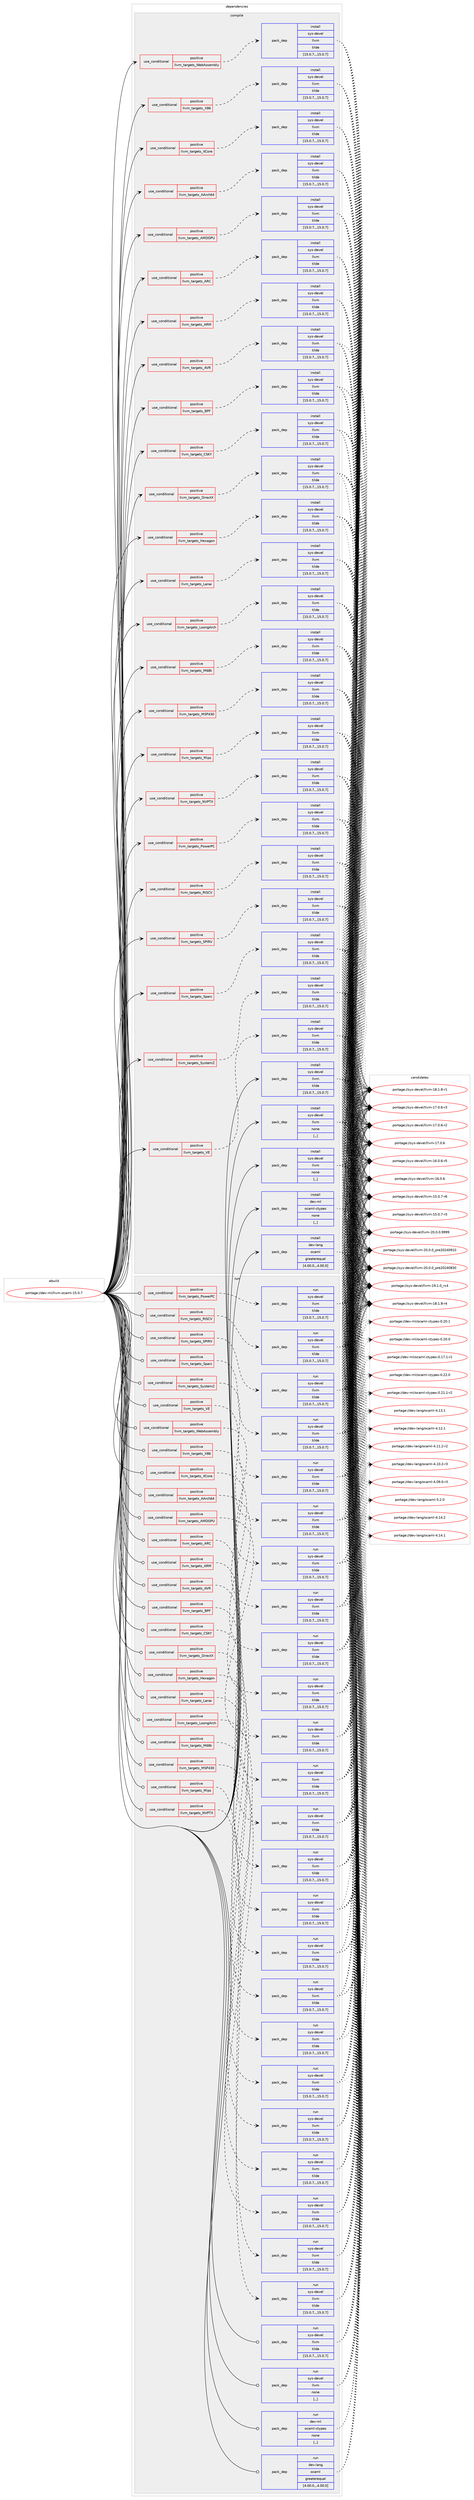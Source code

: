 digraph prolog {

# *************
# Graph options
# *************

newrank=true;
concentrate=true;
compound=true;
graph [rankdir=LR,fontname=Helvetica,fontsize=10,ranksep=1.5];#, ranksep=2.5, nodesep=0.2];
edge  [arrowhead=vee];
node  [fontname=Helvetica,fontsize=10];

# **********
# The ebuild
# **********

subgraph cluster_leftcol {
color=gray;
label=<<i>ebuild</i>>;
id [label="portage://dev-ml/llvm-ocaml-15.0.7", color=red, width=4, href="../dev-ml/llvm-ocaml-15.0.7.svg"];
}

# ****************
# The dependencies
# ****************

subgraph cluster_midcol {
color=gray;
label=<<i>dependencies</i>>;
subgraph cluster_compile {
fillcolor="#eeeeee";
style=filled;
label=<<i>compile</i>>;
subgraph cond159889 {
dependency614778 [label=<<TABLE BORDER="0" CELLBORDER="1" CELLSPACING="0" CELLPADDING="4"><TR><TD ROWSPAN="3" CELLPADDING="10">use_conditional</TD></TR><TR><TD>positive</TD></TR><TR><TD>llvm_targets_AArch64</TD></TR></TABLE>>, shape=none, color=red];
subgraph pack450120 {
dependency614779 [label=<<TABLE BORDER="0" CELLBORDER="1" CELLSPACING="0" CELLPADDING="4" WIDTH="220"><TR><TD ROWSPAN="6" CELLPADDING="30">pack_dep</TD></TR><TR><TD WIDTH="110">install</TD></TR><TR><TD>sys-devel</TD></TR><TR><TD>llvm</TD></TR><TR><TD>tilde</TD></TR><TR><TD>[15.0.7,,,15.0.7]</TD></TR></TABLE>>, shape=none, color=blue];
}
dependency614778:e -> dependency614779:w [weight=20,style="dashed",arrowhead="vee"];
}
id:e -> dependency614778:w [weight=20,style="solid",arrowhead="vee"];
subgraph cond159890 {
dependency614780 [label=<<TABLE BORDER="0" CELLBORDER="1" CELLSPACING="0" CELLPADDING="4"><TR><TD ROWSPAN="3" CELLPADDING="10">use_conditional</TD></TR><TR><TD>positive</TD></TR><TR><TD>llvm_targets_AMDGPU</TD></TR></TABLE>>, shape=none, color=red];
subgraph pack450121 {
dependency614781 [label=<<TABLE BORDER="0" CELLBORDER="1" CELLSPACING="0" CELLPADDING="4" WIDTH="220"><TR><TD ROWSPAN="6" CELLPADDING="30">pack_dep</TD></TR><TR><TD WIDTH="110">install</TD></TR><TR><TD>sys-devel</TD></TR><TR><TD>llvm</TD></TR><TR><TD>tilde</TD></TR><TR><TD>[15.0.7,,,15.0.7]</TD></TR></TABLE>>, shape=none, color=blue];
}
dependency614780:e -> dependency614781:w [weight=20,style="dashed",arrowhead="vee"];
}
id:e -> dependency614780:w [weight=20,style="solid",arrowhead="vee"];
subgraph cond159891 {
dependency614782 [label=<<TABLE BORDER="0" CELLBORDER="1" CELLSPACING="0" CELLPADDING="4"><TR><TD ROWSPAN="3" CELLPADDING="10">use_conditional</TD></TR><TR><TD>positive</TD></TR><TR><TD>llvm_targets_ARC</TD></TR></TABLE>>, shape=none, color=red];
subgraph pack450122 {
dependency614783 [label=<<TABLE BORDER="0" CELLBORDER="1" CELLSPACING="0" CELLPADDING="4" WIDTH="220"><TR><TD ROWSPAN="6" CELLPADDING="30">pack_dep</TD></TR><TR><TD WIDTH="110">install</TD></TR><TR><TD>sys-devel</TD></TR><TR><TD>llvm</TD></TR><TR><TD>tilde</TD></TR><TR><TD>[15.0.7,,,15.0.7]</TD></TR></TABLE>>, shape=none, color=blue];
}
dependency614782:e -> dependency614783:w [weight=20,style="dashed",arrowhead="vee"];
}
id:e -> dependency614782:w [weight=20,style="solid",arrowhead="vee"];
subgraph cond159892 {
dependency614784 [label=<<TABLE BORDER="0" CELLBORDER="1" CELLSPACING="0" CELLPADDING="4"><TR><TD ROWSPAN="3" CELLPADDING="10">use_conditional</TD></TR><TR><TD>positive</TD></TR><TR><TD>llvm_targets_ARM</TD></TR></TABLE>>, shape=none, color=red];
subgraph pack450123 {
dependency614785 [label=<<TABLE BORDER="0" CELLBORDER="1" CELLSPACING="0" CELLPADDING="4" WIDTH="220"><TR><TD ROWSPAN="6" CELLPADDING="30">pack_dep</TD></TR><TR><TD WIDTH="110">install</TD></TR><TR><TD>sys-devel</TD></TR><TR><TD>llvm</TD></TR><TR><TD>tilde</TD></TR><TR><TD>[15.0.7,,,15.0.7]</TD></TR></TABLE>>, shape=none, color=blue];
}
dependency614784:e -> dependency614785:w [weight=20,style="dashed",arrowhead="vee"];
}
id:e -> dependency614784:w [weight=20,style="solid",arrowhead="vee"];
subgraph cond159893 {
dependency614786 [label=<<TABLE BORDER="0" CELLBORDER="1" CELLSPACING="0" CELLPADDING="4"><TR><TD ROWSPAN="3" CELLPADDING="10">use_conditional</TD></TR><TR><TD>positive</TD></TR><TR><TD>llvm_targets_AVR</TD></TR></TABLE>>, shape=none, color=red];
subgraph pack450124 {
dependency614787 [label=<<TABLE BORDER="0" CELLBORDER="1" CELLSPACING="0" CELLPADDING="4" WIDTH="220"><TR><TD ROWSPAN="6" CELLPADDING="30">pack_dep</TD></TR><TR><TD WIDTH="110">install</TD></TR><TR><TD>sys-devel</TD></TR><TR><TD>llvm</TD></TR><TR><TD>tilde</TD></TR><TR><TD>[15.0.7,,,15.0.7]</TD></TR></TABLE>>, shape=none, color=blue];
}
dependency614786:e -> dependency614787:w [weight=20,style="dashed",arrowhead="vee"];
}
id:e -> dependency614786:w [weight=20,style="solid",arrowhead="vee"];
subgraph cond159894 {
dependency614788 [label=<<TABLE BORDER="0" CELLBORDER="1" CELLSPACING="0" CELLPADDING="4"><TR><TD ROWSPAN="3" CELLPADDING="10">use_conditional</TD></TR><TR><TD>positive</TD></TR><TR><TD>llvm_targets_BPF</TD></TR></TABLE>>, shape=none, color=red];
subgraph pack450125 {
dependency614789 [label=<<TABLE BORDER="0" CELLBORDER="1" CELLSPACING="0" CELLPADDING="4" WIDTH="220"><TR><TD ROWSPAN="6" CELLPADDING="30">pack_dep</TD></TR><TR><TD WIDTH="110">install</TD></TR><TR><TD>sys-devel</TD></TR><TR><TD>llvm</TD></TR><TR><TD>tilde</TD></TR><TR><TD>[15.0.7,,,15.0.7]</TD></TR></TABLE>>, shape=none, color=blue];
}
dependency614788:e -> dependency614789:w [weight=20,style="dashed",arrowhead="vee"];
}
id:e -> dependency614788:w [weight=20,style="solid",arrowhead="vee"];
subgraph cond159895 {
dependency614790 [label=<<TABLE BORDER="0" CELLBORDER="1" CELLSPACING="0" CELLPADDING="4"><TR><TD ROWSPAN="3" CELLPADDING="10">use_conditional</TD></TR><TR><TD>positive</TD></TR><TR><TD>llvm_targets_CSKY</TD></TR></TABLE>>, shape=none, color=red];
subgraph pack450126 {
dependency614791 [label=<<TABLE BORDER="0" CELLBORDER="1" CELLSPACING="0" CELLPADDING="4" WIDTH="220"><TR><TD ROWSPAN="6" CELLPADDING="30">pack_dep</TD></TR><TR><TD WIDTH="110">install</TD></TR><TR><TD>sys-devel</TD></TR><TR><TD>llvm</TD></TR><TR><TD>tilde</TD></TR><TR><TD>[15.0.7,,,15.0.7]</TD></TR></TABLE>>, shape=none, color=blue];
}
dependency614790:e -> dependency614791:w [weight=20,style="dashed",arrowhead="vee"];
}
id:e -> dependency614790:w [weight=20,style="solid",arrowhead="vee"];
subgraph cond159896 {
dependency614792 [label=<<TABLE BORDER="0" CELLBORDER="1" CELLSPACING="0" CELLPADDING="4"><TR><TD ROWSPAN="3" CELLPADDING="10">use_conditional</TD></TR><TR><TD>positive</TD></TR><TR><TD>llvm_targets_DirectX</TD></TR></TABLE>>, shape=none, color=red];
subgraph pack450127 {
dependency614793 [label=<<TABLE BORDER="0" CELLBORDER="1" CELLSPACING="0" CELLPADDING="4" WIDTH="220"><TR><TD ROWSPAN="6" CELLPADDING="30">pack_dep</TD></TR><TR><TD WIDTH="110">install</TD></TR><TR><TD>sys-devel</TD></TR><TR><TD>llvm</TD></TR><TR><TD>tilde</TD></TR><TR><TD>[15.0.7,,,15.0.7]</TD></TR></TABLE>>, shape=none, color=blue];
}
dependency614792:e -> dependency614793:w [weight=20,style="dashed",arrowhead="vee"];
}
id:e -> dependency614792:w [weight=20,style="solid",arrowhead="vee"];
subgraph cond159897 {
dependency614794 [label=<<TABLE BORDER="0" CELLBORDER="1" CELLSPACING="0" CELLPADDING="4"><TR><TD ROWSPAN="3" CELLPADDING="10">use_conditional</TD></TR><TR><TD>positive</TD></TR><TR><TD>llvm_targets_Hexagon</TD></TR></TABLE>>, shape=none, color=red];
subgraph pack450128 {
dependency614795 [label=<<TABLE BORDER="0" CELLBORDER="1" CELLSPACING="0" CELLPADDING="4" WIDTH="220"><TR><TD ROWSPAN="6" CELLPADDING="30">pack_dep</TD></TR><TR><TD WIDTH="110">install</TD></TR><TR><TD>sys-devel</TD></TR><TR><TD>llvm</TD></TR><TR><TD>tilde</TD></TR><TR><TD>[15.0.7,,,15.0.7]</TD></TR></TABLE>>, shape=none, color=blue];
}
dependency614794:e -> dependency614795:w [weight=20,style="dashed",arrowhead="vee"];
}
id:e -> dependency614794:w [weight=20,style="solid",arrowhead="vee"];
subgraph cond159898 {
dependency614796 [label=<<TABLE BORDER="0" CELLBORDER="1" CELLSPACING="0" CELLPADDING="4"><TR><TD ROWSPAN="3" CELLPADDING="10">use_conditional</TD></TR><TR><TD>positive</TD></TR><TR><TD>llvm_targets_Lanai</TD></TR></TABLE>>, shape=none, color=red];
subgraph pack450129 {
dependency614797 [label=<<TABLE BORDER="0" CELLBORDER="1" CELLSPACING="0" CELLPADDING="4" WIDTH="220"><TR><TD ROWSPAN="6" CELLPADDING="30">pack_dep</TD></TR><TR><TD WIDTH="110">install</TD></TR><TR><TD>sys-devel</TD></TR><TR><TD>llvm</TD></TR><TR><TD>tilde</TD></TR><TR><TD>[15.0.7,,,15.0.7]</TD></TR></TABLE>>, shape=none, color=blue];
}
dependency614796:e -> dependency614797:w [weight=20,style="dashed",arrowhead="vee"];
}
id:e -> dependency614796:w [weight=20,style="solid",arrowhead="vee"];
subgraph cond159899 {
dependency614798 [label=<<TABLE BORDER="0" CELLBORDER="1" CELLSPACING="0" CELLPADDING="4"><TR><TD ROWSPAN="3" CELLPADDING="10">use_conditional</TD></TR><TR><TD>positive</TD></TR><TR><TD>llvm_targets_LoongArch</TD></TR></TABLE>>, shape=none, color=red];
subgraph pack450130 {
dependency614799 [label=<<TABLE BORDER="0" CELLBORDER="1" CELLSPACING="0" CELLPADDING="4" WIDTH="220"><TR><TD ROWSPAN="6" CELLPADDING="30">pack_dep</TD></TR><TR><TD WIDTH="110">install</TD></TR><TR><TD>sys-devel</TD></TR><TR><TD>llvm</TD></TR><TR><TD>tilde</TD></TR><TR><TD>[15.0.7,,,15.0.7]</TD></TR></TABLE>>, shape=none, color=blue];
}
dependency614798:e -> dependency614799:w [weight=20,style="dashed",arrowhead="vee"];
}
id:e -> dependency614798:w [weight=20,style="solid",arrowhead="vee"];
subgraph cond159900 {
dependency614800 [label=<<TABLE BORDER="0" CELLBORDER="1" CELLSPACING="0" CELLPADDING="4"><TR><TD ROWSPAN="3" CELLPADDING="10">use_conditional</TD></TR><TR><TD>positive</TD></TR><TR><TD>llvm_targets_M68k</TD></TR></TABLE>>, shape=none, color=red];
subgraph pack450131 {
dependency614801 [label=<<TABLE BORDER="0" CELLBORDER="1" CELLSPACING="0" CELLPADDING="4" WIDTH="220"><TR><TD ROWSPAN="6" CELLPADDING="30">pack_dep</TD></TR><TR><TD WIDTH="110">install</TD></TR><TR><TD>sys-devel</TD></TR><TR><TD>llvm</TD></TR><TR><TD>tilde</TD></TR><TR><TD>[15.0.7,,,15.0.7]</TD></TR></TABLE>>, shape=none, color=blue];
}
dependency614800:e -> dependency614801:w [weight=20,style="dashed",arrowhead="vee"];
}
id:e -> dependency614800:w [weight=20,style="solid",arrowhead="vee"];
subgraph cond159901 {
dependency614802 [label=<<TABLE BORDER="0" CELLBORDER="1" CELLSPACING="0" CELLPADDING="4"><TR><TD ROWSPAN="3" CELLPADDING="10">use_conditional</TD></TR><TR><TD>positive</TD></TR><TR><TD>llvm_targets_MSP430</TD></TR></TABLE>>, shape=none, color=red];
subgraph pack450132 {
dependency614803 [label=<<TABLE BORDER="0" CELLBORDER="1" CELLSPACING="0" CELLPADDING="4" WIDTH="220"><TR><TD ROWSPAN="6" CELLPADDING="30">pack_dep</TD></TR><TR><TD WIDTH="110">install</TD></TR><TR><TD>sys-devel</TD></TR><TR><TD>llvm</TD></TR><TR><TD>tilde</TD></TR><TR><TD>[15.0.7,,,15.0.7]</TD></TR></TABLE>>, shape=none, color=blue];
}
dependency614802:e -> dependency614803:w [weight=20,style="dashed",arrowhead="vee"];
}
id:e -> dependency614802:w [weight=20,style="solid",arrowhead="vee"];
subgraph cond159902 {
dependency614804 [label=<<TABLE BORDER="0" CELLBORDER="1" CELLSPACING="0" CELLPADDING="4"><TR><TD ROWSPAN="3" CELLPADDING="10">use_conditional</TD></TR><TR><TD>positive</TD></TR><TR><TD>llvm_targets_Mips</TD></TR></TABLE>>, shape=none, color=red];
subgraph pack450133 {
dependency614805 [label=<<TABLE BORDER="0" CELLBORDER="1" CELLSPACING="0" CELLPADDING="4" WIDTH="220"><TR><TD ROWSPAN="6" CELLPADDING="30">pack_dep</TD></TR><TR><TD WIDTH="110">install</TD></TR><TR><TD>sys-devel</TD></TR><TR><TD>llvm</TD></TR><TR><TD>tilde</TD></TR><TR><TD>[15.0.7,,,15.0.7]</TD></TR></TABLE>>, shape=none, color=blue];
}
dependency614804:e -> dependency614805:w [weight=20,style="dashed",arrowhead="vee"];
}
id:e -> dependency614804:w [weight=20,style="solid",arrowhead="vee"];
subgraph cond159903 {
dependency614806 [label=<<TABLE BORDER="0" CELLBORDER="1" CELLSPACING="0" CELLPADDING="4"><TR><TD ROWSPAN="3" CELLPADDING="10">use_conditional</TD></TR><TR><TD>positive</TD></TR><TR><TD>llvm_targets_NVPTX</TD></TR></TABLE>>, shape=none, color=red];
subgraph pack450134 {
dependency614807 [label=<<TABLE BORDER="0" CELLBORDER="1" CELLSPACING="0" CELLPADDING="4" WIDTH="220"><TR><TD ROWSPAN="6" CELLPADDING="30">pack_dep</TD></TR><TR><TD WIDTH="110">install</TD></TR><TR><TD>sys-devel</TD></TR><TR><TD>llvm</TD></TR><TR><TD>tilde</TD></TR><TR><TD>[15.0.7,,,15.0.7]</TD></TR></TABLE>>, shape=none, color=blue];
}
dependency614806:e -> dependency614807:w [weight=20,style="dashed",arrowhead="vee"];
}
id:e -> dependency614806:w [weight=20,style="solid",arrowhead="vee"];
subgraph cond159904 {
dependency614808 [label=<<TABLE BORDER="0" CELLBORDER="1" CELLSPACING="0" CELLPADDING="4"><TR><TD ROWSPAN="3" CELLPADDING="10">use_conditional</TD></TR><TR><TD>positive</TD></TR><TR><TD>llvm_targets_PowerPC</TD></TR></TABLE>>, shape=none, color=red];
subgraph pack450135 {
dependency614809 [label=<<TABLE BORDER="0" CELLBORDER="1" CELLSPACING="0" CELLPADDING="4" WIDTH="220"><TR><TD ROWSPAN="6" CELLPADDING="30">pack_dep</TD></TR><TR><TD WIDTH="110">install</TD></TR><TR><TD>sys-devel</TD></TR><TR><TD>llvm</TD></TR><TR><TD>tilde</TD></TR><TR><TD>[15.0.7,,,15.0.7]</TD></TR></TABLE>>, shape=none, color=blue];
}
dependency614808:e -> dependency614809:w [weight=20,style="dashed",arrowhead="vee"];
}
id:e -> dependency614808:w [weight=20,style="solid",arrowhead="vee"];
subgraph cond159905 {
dependency614810 [label=<<TABLE BORDER="0" CELLBORDER="1" CELLSPACING="0" CELLPADDING="4"><TR><TD ROWSPAN="3" CELLPADDING="10">use_conditional</TD></TR><TR><TD>positive</TD></TR><TR><TD>llvm_targets_RISCV</TD></TR></TABLE>>, shape=none, color=red];
subgraph pack450136 {
dependency614811 [label=<<TABLE BORDER="0" CELLBORDER="1" CELLSPACING="0" CELLPADDING="4" WIDTH="220"><TR><TD ROWSPAN="6" CELLPADDING="30">pack_dep</TD></TR><TR><TD WIDTH="110">install</TD></TR><TR><TD>sys-devel</TD></TR><TR><TD>llvm</TD></TR><TR><TD>tilde</TD></TR><TR><TD>[15.0.7,,,15.0.7]</TD></TR></TABLE>>, shape=none, color=blue];
}
dependency614810:e -> dependency614811:w [weight=20,style="dashed",arrowhead="vee"];
}
id:e -> dependency614810:w [weight=20,style="solid",arrowhead="vee"];
subgraph cond159906 {
dependency614812 [label=<<TABLE BORDER="0" CELLBORDER="1" CELLSPACING="0" CELLPADDING="4"><TR><TD ROWSPAN="3" CELLPADDING="10">use_conditional</TD></TR><TR><TD>positive</TD></TR><TR><TD>llvm_targets_SPIRV</TD></TR></TABLE>>, shape=none, color=red];
subgraph pack450137 {
dependency614813 [label=<<TABLE BORDER="0" CELLBORDER="1" CELLSPACING="0" CELLPADDING="4" WIDTH="220"><TR><TD ROWSPAN="6" CELLPADDING="30">pack_dep</TD></TR><TR><TD WIDTH="110">install</TD></TR><TR><TD>sys-devel</TD></TR><TR><TD>llvm</TD></TR><TR><TD>tilde</TD></TR><TR><TD>[15.0.7,,,15.0.7]</TD></TR></TABLE>>, shape=none, color=blue];
}
dependency614812:e -> dependency614813:w [weight=20,style="dashed",arrowhead="vee"];
}
id:e -> dependency614812:w [weight=20,style="solid",arrowhead="vee"];
subgraph cond159907 {
dependency614814 [label=<<TABLE BORDER="0" CELLBORDER="1" CELLSPACING="0" CELLPADDING="4"><TR><TD ROWSPAN="3" CELLPADDING="10">use_conditional</TD></TR><TR><TD>positive</TD></TR><TR><TD>llvm_targets_Sparc</TD></TR></TABLE>>, shape=none, color=red];
subgraph pack450138 {
dependency614815 [label=<<TABLE BORDER="0" CELLBORDER="1" CELLSPACING="0" CELLPADDING="4" WIDTH="220"><TR><TD ROWSPAN="6" CELLPADDING="30">pack_dep</TD></TR><TR><TD WIDTH="110">install</TD></TR><TR><TD>sys-devel</TD></TR><TR><TD>llvm</TD></TR><TR><TD>tilde</TD></TR><TR><TD>[15.0.7,,,15.0.7]</TD></TR></TABLE>>, shape=none, color=blue];
}
dependency614814:e -> dependency614815:w [weight=20,style="dashed",arrowhead="vee"];
}
id:e -> dependency614814:w [weight=20,style="solid",arrowhead="vee"];
subgraph cond159908 {
dependency614816 [label=<<TABLE BORDER="0" CELLBORDER="1" CELLSPACING="0" CELLPADDING="4"><TR><TD ROWSPAN="3" CELLPADDING="10">use_conditional</TD></TR><TR><TD>positive</TD></TR><TR><TD>llvm_targets_SystemZ</TD></TR></TABLE>>, shape=none, color=red];
subgraph pack450139 {
dependency614817 [label=<<TABLE BORDER="0" CELLBORDER="1" CELLSPACING="0" CELLPADDING="4" WIDTH="220"><TR><TD ROWSPAN="6" CELLPADDING="30">pack_dep</TD></TR><TR><TD WIDTH="110">install</TD></TR><TR><TD>sys-devel</TD></TR><TR><TD>llvm</TD></TR><TR><TD>tilde</TD></TR><TR><TD>[15.0.7,,,15.0.7]</TD></TR></TABLE>>, shape=none, color=blue];
}
dependency614816:e -> dependency614817:w [weight=20,style="dashed",arrowhead="vee"];
}
id:e -> dependency614816:w [weight=20,style="solid",arrowhead="vee"];
subgraph cond159909 {
dependency614818 [label=<<TABLE BORDER="0" CELLBORDER="1" CELLSPACING="0" CELLPADDING="4"><TR><TD ROWSPAN="3" CELLPADDING="10">use_conditional</TD></TR><TR><TD>positive</TD></TR><TR><TD>llvm_targets_VE</TD></TR></TABLE>>, shape=none, color=red];
subgraph pack450140 {
dependency614819 [label=<<TABLE BORDER="0" CELLBORDER="1" CELLSPACING="0" CELLPADDING="4" WIDTH="220"><TR><TD ROWSPAN="6" CELLPADDING="30">pack_dep</TD></TR><TR><TD WIDTH="110">install</TD></TR><TR><TD>sys-devel</TD></TR><TR><TD>llvm</TD></TR><TR><TD>tilde</TD></TR><TR><TD>[15.0.7,,,15.0.7]</TD></TR></TABLE>>, shape=none, color=blue];
}
dependency614818:e -> dependency614819:w [weight=20,style="dashed",arrowhead="vee"];
}
id:e -> dependency614818:w [weight=20,style="solid",arrowhead="vee"];
subgraph cond159910 {
dependency614820 [label=<<TABLE BORDER="0" CELLBORDER="1" CELLSPACING="0" CELLPADDING="4"><TR><TD ROWSPAN="3" CELLPADDING="10">use_conditional</TD></TR><TR><TD>positive</TD></TR><TR><TD>llvm_targets_WebAssembly</TD></TR></TABLE>>, shape=none, color=red];
subgraph pack450141 {
dependency614821 [label=<<TABLE BORDER="0" CELLBORDER="1" CELLSPACING="0" CELLPADDING="4" WIDTH="220"><TR><TD ROWSPAN="6" CELLPADDING="30">pack_dep</TD></TR><TR><TD WIDTH="110">install</TD></TR><TR><TD>sys-devel</TD></TR><TR><TD>llvm</TD></TR><TR><TD>tilde</TD></TR><TR><TD>[15.0.7,,,15.0.7]</TD></TR></TABLE>>, shape=none, color=blue];
}
dependency614820:e -> dependency614821:w [weight=20,style="dashed",arrowhead="vee"];
}
id:e -> dependency614820:w [weight=20,style="solid",arrowhead="vee"];
subgraph cond159911 {
dependency614822 [label=<<TABLE BORDER="0" CELLBORDER="1" CELLSPACING="0" CELLPADDING="4"><TR><TD ROWSPAN="3" CELLPADDING="10">use_conditional</TD></TR><TR><TD>positive</TD></TR><TR><TD>llvm_targets_X86</TD></TR></TABLE>>, shape=none, color=red];
subgraph pack450142 {
dependency614823 [label=<<TABLE BORDER="0" CELLBORDER="1" CELLSPACING="0" CELLPADDING="4" WIDTH="220"><TR><TD ROWSPAN="6" CELLPADDING="30">pack_dep</TD></TR><TR><TD WIDTH="110">install</TD></TR><TR><TD>sys-devel</TD></TR><TR><TD>llvm</TD></TR><TR><TD>tilde</TD></TR><TR><TD>[15.0.7,,,15.0.7]</TD></TR></TABLE>>, shape=none, color=blue];
}
dependency614822:e -> dependency614823:w [weight=20,style="dashed",arrowhead="vee"];
}
id:e -> dependency614822:w [weight=20,style="solid",arrowhead="vee"];
subgraph cond159912 {
dependency614824 [label=<<TABLE BORDER="0" CELLBORDER="1" CELLSPACING="0" CELLPADDING="4"><TR><TD ROWSPAN="3" CELLPADDING="10">use_conditional</TD></TR><TR><TD>positive</TD></TR><TR><TD>llvm_targets_XCore</TD></TR></TABLE>>, shape=none, color=red];
subgraph pack450143 {
dependency614825 [label=<<TABLE BORDER="0" CELLBORDER="1" CELLSPACING="0" CELLPADDING="4" WIDTH="220"><TR><TD ROWSPAN="6" CELLPADDING="30">pack_dep</TD></TR><TR><TD WIDTH="110">install</TD></TR><TR><TD>sys-devel</TD></TR><TR><TD>llvm</TD></TR><TR><TD>tilde</TD></TR><TR><TD>[15.0.7,,,15.0.7]</TD></TR></TABLE>>, shape=none, color=blue];
}
dependency614824:e -> dependency614825:w [weight=20,style="dashed",arrowhead="vee"];
}
id:e -> dependency614824:w [weight=20,style="solid",arrowhead="vee"];
subgraph pack450144 {
dependency614826 [label=<<TABLE BORDER="0" CELLBORDER="1" CELLSPACING="0" CELLPADDING="4" WIDTH="220"><TR><TD ROWSPAN="6" CELLPADDING="30">pack_dep</TD></TR><TR><TD WIDTH="110">install</TD></TR><TR><TD>dev-lang</TD></TR><TR><TD>ocaml</TD></TR><TR><TD>greaterequal</TD></TR><TR><TD>[4.00.0,,,4.00.0]</TD></TR></TABLE>>, shape=none, color=blue];
}
id:e -> dependency614826:w [weight=20,style="solid",arrowhead="vee"];
subgraph pack450145 {
dependency614827 [label=<<TABLE BORDER="0" CELLBORDER="1" CELLSPACING="0" CELLPADDING="4" WIDTH="220"><TR><TD ROWSPAN="6" CELLPADDING="30">pack_dep</TD></TR><TR><TD WIDTH="110">install</TD></TR><TR><TD>dev-ml</TD></TR><TR><TD>ocaml-ctypes</TD></TR><TR><TD>none</TD></TR><TR><TD>[,,]</TD></TR></TABLE>>, shape=none, color=blue];
}
id:e -> dependency614827:w [weight=20,style="solid",arrowhead="vee"];
subgraph pack450146 {
dependency614828 [label=<<TABLE BORDER="0" CELLBORDER="1" CELLSPACING="0" CELLPADDING="4" WIDTH="220"><TR><TD ROWSPAN="6" CELLPADDING="30">pack_dep</TD></TR><TR><TD WIDTH="110">install</TD></TR><TR><TD>sys-devel</TD></TR><TR><TD>llvm</TD></TR><TR><TD>tilde</TD></TR><TR><TD>[15.0.7,,,15.0.7]</TD></TR></TABLE>>, shape=none, color=blue];
}
id:e -> dependency614828:w [weight=20,style="solid",arrowhead="vee"];
subgraph pack450147 {
dependency614829 [label=<<TABLE BORDER="0" CELLBORDER="1" CELLSPACING="0" CELLPADDING="4" WIDTH="220"><TR><TD ROWSPAN="6" CELLPADDING="30">pack_dep</TD></TR><TR><TD WIDTH="110">install</TD></TR><TR><TD>sys-devel</TD></TR><TR><TD>llvm</TD></TR><TR><TD>none</TD></TR><TR><TD>[,,]</TD></TR></TABLE>>, shape=none, color=blue];
}
id:e -> dependency614829:w [weight=20,style="solid",arrowhead="vee"];
subgraph pack450148 {
dependency614830 [label=<<TABLE BORDER="0" CELLBORDER="1" CELLSPACING="0" CELLPADDING="4" WIDTH="220"><TR><TD ROWSPAN="6" CELLPADDING="30">pack_dep</TD></TR><TR><TD WIDTH="110">install</TD></TR><TR><TD>sys-devel</TD></TR><TR><TD>llvm</TD></TR><TR><TD>none</TD></TR><TR><TD>[,,]</TD></TR></TABLE>>, shape=none, color=blue];
}
id:e -> dependency614830:w [weight=20,style="solid",arrowhead="vee"];
}
subgraph cluster_compileandrun {
fillcolor="#eeeeee";
style=filled;
label=<<i>compile and run</i>>;
}
subgraph cluster_run {
fillcolor="#eeeeee";
style=filled;
label=<<i>run</i>>;
subgraph cond159913 {
dependency614831 [label=<<TABLE BORDER="0" CELLBORDER="1" CELLSPACING="0" CELLPADDING="4"><TR><TD ROWSPAN="3" CELLPADDING="10">use_conditional</TD></TR><TR><TD>positive</TD></TR><TR><TD>llvm_targets_AArch64</TD></TR></TABLE>>, shape=none, color=red];
subgraph pack450149 {
dependency614832 [label=<<TABLE BORDER="0" CELLBORDER="1" CELLSPACING="0" CELLPADDING="4" WIDTH="220"><TR><TD ROWSPAN="6" CELLPADDING="30">pack_dep</TD></TR><TR><TD WIDTH="110">run</TD></TR><TR><TD>sys-devel</TD></TR><TR><TD>llvm</TD></TR><TR><TD>tilde</TD></TR><TR><TD>[15.0.7,,,15.0.7]</TD></TR></TABLE>>, shape=none, color=blue];
}
dependency614831:e -> dependency614832:w [weight=20,style="dashed",arrowhead="vee"];
}
id:e -> dependency614831:w [weight=20,style="solid",arrowhead="odot"];
subgraph cond159914 {
dependency614833 [label=<<TABLE BORDER="0" CELLBORDER="1" CELLSPACING="0" CELLPADDING="4"><TR><TD ROWSPAN="3" CELLPADDING="10">use_conditional</TD></TR><TR><TD>positive</TD></TR><TR><TD>llvm_targets_AMDGPU</TD></TR></TABLE>>, shape=none, color=red];
subgraph pack450150 {
dependency614834 [label=<<TABLE BORDER="0" CELLBORDER="1" CELLSPACING="0" CELLPADDING="4" WIDTH="220"><TR><TD ROWSPAN="6" CELLPADDING="30">pack_dep</TD></TR><TR><TD WIDTH="110">run</TD></TR><TR><TD>sys-devel</TD></TR><TR><TD>llvm</TD></TR><TR><TD>tilde</TD></TR><TR><TD>[15.0.7,,,15.0.7]</TD></TR></TABLE>>, shape=none, color=blue];
}
dependency614833:e -> dependency614834:w [weight=20,style="dashed",arrowhead="vee"];
}
id:e -> dependency614833:w [weight=20,style="solid",arrowhead="odot"];
subgraph cond159915 {
dependency614835 [label=<<TABLE BORDER="0" CELLBORDER="1" CELLSPACING="0" CELLPADDING="4"><TR><TD ROWSPAN="3" CELLPADDING="10">use_conditional</TD></TR><TR><TD>positive</TD></TR><TR><TD>llvm_targets_ARC</TD></TR></TABLE>>, shape=none, color=red];
subgraph pack450151 {
dependency614836 [label=<<TABLE BORDER="0" CELLBORDER="1" CELLSPACING="0" CELLPADDING="4" WIDTH="220"><TR><TD ROWSPAN="6" CELLPADDING="30">pack_dep</TD></TR><TR><TD WIDTH="110">run</TD></TR><TR><TD>sys-devel</TD></TR><TR><TD>llvm</TD></TR><TR><TD>tilde</TD></TR><TR><TD>[15.0.7,,,15.0.7]</TD></TR></TABLE>>, shape=none, color=blue];
}
dependency614835:e -> dependency614836:w [weight=20,style="dashed",arrowhead="vee"];
}
id:e -> dependency614835:w [weight=20,style="solid",arrowhead="odot"];
subgraph cond159916 {
dependency614837 [label=<<TABLE BORDER="0" CELLBORDER="1" CELLSPACING="0" CELLPADDING="4"><TR><TD ROWSPAN="3" CELLPADDING="10">use_conditional</TD></TR><TR><TD>positive</TD></TR><TR><TD>llvm_targets_ARM</TD></TR></TABLE>>, shape=none, color=red];
subgraph pack450152 {
dependency614838 [label=<<TABLE BORDER="0" CELLBORDER="1" CELLSPACING="0" CELLPADDING="4" WIDTH="220"><TR><TD ROWSPAN="6" CELLPADDING="30">pack_dep</TD></TR><TR><TD WIDTH="110">run</TD></TR><TR><TD>sys-devel</TD></TR><TR><TD>llvm</TD></TR><TR><TD>tilde</TD></TR><TR><TD>[15.0.7,,,15.0.7]</TD></TR></TABLE>>, shape=none, color=blue];
}
dependency614837:e -> dependency614838:w [weight=20,style="dashed",arrowhead="vee"];
}
id:e -> dependency614837:w [weight=20,style="solid",arrowhead="odot"];
subgraph cond159917 {
dependency614839 [label=<<TABLE BORDER="0" CELLBORDER="1" CELLSPACING="0" CELLPADDING="4"><TR><TD ROWSPAN="3" CELLPADDING="10">use_conditional</TD></TR><TR><TD>positive</TD></TR><TR><TD>llvm_targets_AVR</TD></TR></TABLE>>, shape=none, color=red];
subgraph pack450153 {
dependency614840 [label=<<TABLE BORDER="0" CELLBORDER="1" CELLSPACING="0" CELLPADDING="4" WIDTH="220"><TR><TD ROWSPAN="6" CELLPADDING="30">pack_dep</TD></TR><TR><TD WIDTH="110">run</TD></TR><TR><TD>sys-devel</TD></TR><TR><TD>llvm</TD></TR><TR><TD>tilde</TD></TR><TR><TD>[15.0.7,,,15.0.7]</TD></TR></TABLE>>, shape=none, color=blue];
}
dependency614839:e -> dependency614840:w [weight=20,style="dashed",arrowhead="vee"];
}
id:e -> dependency614839:w [weight=20,style="solid",arrowhead="odot"];
subgraph cond159918 {
dependency614841 [label=<<TABLE BORDER="0" CELLBORDER="1" CELLSPACING="0" CELLPADDING="4"><TR><TD ROWSPAN="3" CELLPADDING="10">use_conditional</TD></TR><TR><TD>positive</TD></TR><TR><TD>llvm_targets_BPF</TD></TR></TABLE>>, shape=none, color=red];
subgraph pack450154 {
dependency614842 [label=<<TABLE BORDER="0" CELLBORDER="1" CELLSPACING="0" CELLPADDING="4" WIDTH="220"><TR><TD ROWSPAN="6" CELLPADDING="30">pack_dep</TD></TR><TR><TD WIDTH="110">run</TD></TR><TR><TD>sys-devel</TD></TR><TR><TD>llvm</TD></TR><TR><TD>tilde</TD></TR><TR><TD>[15.0.7,,,15.0.7]</TD></TR></TABLE>>, shape=none, color=blue];
}
dependency614841:e -> dependency614842:w [weight=20,style="dashed",arrowhead="vee"];
}
id:e -> dependency614841:w [weight=20,style="solid",arrowhead="odot"];
subgraph cond159919 {
dependency614843 [label=<<TABLE BORDER="0" CELLBORDER="1" CELLSPACING="0" CELLPADDING="4"><TR><TD ROWSPAN="3" CELLPADDING="10">use_conditional</TD></TR><TR><TD>positive</TD></TR><TR><TD>llvm_targets_CSKY</TD></TR></TABLE>>, shape=none, color=red];
subgraph pack450155 {
dependency614844 [label=<<TABLE BORDER="0" CELLBORDER="1" CELLSPACING="0" CELLPADDING="4" WIDTH="220"><TR><TD ROWSPAN="6" CELLPADDING="30">pack_dep</TD></TR><TR><TD WIDTH="110">run</TD></TR><TR><TD>sys-devel</TD></TR><TR><TD>llvm</TD></TR><TR><TD>tilde</TD></TR><TR><TD>[15.0.7,,,15.0.7]</TD></TR></TABLE>>, shape=none, color=blue];
}
dependency614843:e -> dependency614844:w [weight=20,style="dashed",arrowhead="vee"];
}
id:e -> dependency614843:w [weight=20,style="solid",arrowhead="odot"];
subgraph cond159920 {
dependency614845 [label=<<TABLE BORDER="0" CELLBORDER="1" CELLSPACING="0" CELLPADDING="4"><TR><TD ROWSPAN="3" CELLPADDING="10">use_conditional</TD></TR><TR><TD>positive</TD></TR><TR><TD>llvm_targets_DirectX</TD></TR></TABLE>>, shape=none, color=red];
subgraph pack450156 {
dependency614846 [label=<<TABLE BORDER="0" CELLBORDER="1" CELLSPACING="0" CELLPADDING="4" WIDTH="220"><TR><TD ROWSPAN="6" CELLPADDING="30">pack_dep</TD></TR><TR><TD WIDTH="110">run</TD></TR><TR><TD>sys-devel</TD></TR><TR><TD>llvm</TD></TR><TR><TD>tilde</TD></TR><TR><TD>[15.0.7,,,15.0.7]</TD></TR></TABLE>>, shape=none, color=blue];
}
dependency614845:e -> dependency614846:w [weight=20,style="dashed",arrowhead="vee"];
}
id:e -> dependency614845:w [weight=20,style="solid",arrowhead="odot"];
subgraph cond159921 {
dependency614847 [label=<<TABLE BORDER="0" CELLBORDER="1" CELLSPACING="0" CELLPADDING="4"><TR><TD ROWSPAN="3" CELLPADDING="10">use_conditional</TD></TR><TR><TD>positive</TD></TR><TR><TD>llvm_targets_Hexagon</TD></TR></TABLE>>, shape=none, color=red];
subgraph pack450157 {
dependency614848 [label=<<TABLE BORDER="0" CELLBORDER="1" CELLSPACING="0" CELLPADDING="4" WIDTH="220"><TR><TD ROWSPAN="6" CELLPADDING="30">pack_dep</TD></TR><TR><TD WIDTH="110">run</TD></TR><TR><TD>sys-devel</TD></TR><TR><TD>llvm</TD></TR><TR><TD>tilde</TD></TR><TR><TD>[15.0.7,,,15.0.7]</TD></TR></TABLE>>, shape=none, color=blue];
}
dependency614847:e -> dependency614848:w [weight=20,style="dashed",arrowhead="vee"];
}
id:e -> dependency614847:w [weight=20,style="solid",arrowhead="odot"];
subgraph cond159922 {
dependency614849 [label=<<TABLE BORDER="0" CELLBORDER="1" CELLSPACING="0" CELLPADDING="4"><TR><TD ROWSPAN="3" CELLPADDING="10">use_conditional</TD></TR><TR><TD>positive</TD></TR><TR><TD>llvm_targets_Lanai</TD></TR></TABLE>>, shape=none, color=red];
subgraph pack450158 {
dependency614850 [label=<<TABLE BORDER="0" CELLBORDER="1" CELLSPACING="0" CELLPADDING="4" WIDTH="220"><TR><TD ROWSPAN="6" CELLPADDING="30">pack_dep</TD></TR><TR><TD WIDTH="110">run</TD></TR><TR><TD>sys-devel</TD></TR><TR><TD>llvm</TD></TR><TR><TD>tilde</TD></TR><TR><TD>[15.0.7,,,15.0.7]</TD></TR></TABLE>>, shape=none, color=blue];
}
dependency614849:e -> dependency614850:w [weight=20,style="dashed",arrowhead="vee"];
}
id:e -> dependency614849:w [weight=20,style="solid",arrowhead="odot"];
subgraph cond159923 {
dependency614851 [label=<<TABLE BORDER="0" CELLBORDER="1" CELLSPACING="0" CELLPADDING="4"><TR><TD ROWSPAN="3" CELLPADDING="10">use_conditional</TD></TR><TR><TD>positive</TD></TR><TR><TD>llvm_targets_LoongArch</TD></TR></TABLE>>, shape=none, color=red];
subgraph pack450159 {
dependency614852 [label=<<TABLE BORDER="0" CELLBORDER="1" CELLSPACING="0" CELLPADDING="4" WIDTH="220"><TR><TD ROWSPAN="6" CELLPADDING="30">pack_dep</TD></TR><TR><TD WIDTH="110">run</TD></TR><TR><TD>sys-devel</TD></TR><TR><TD>llvm</TD></TR><TR><TD>tilde</TD></TR><TR><TD>[15.0.7,,,15.0.7]</TD></TR></TABLE>>, shape=none, color=blue];
}
dependency614851:e -> dependency614852:w [weight=20,style="dashed",arrowhead="vee"];
}
id:e -> dependency614851:w [weight=20,style="solid",arrowhead="odot"];
subgraph cond159924 {
dependency614853 [label=<<TABLE BORDER="0" CELLBORDER="1" CELLSPACING="0" CELLPADDING="4"><TR><TD ROWSPAN="3" CELLPADDING="10">use_conditional</TD></TR><TR><TD>positive</TD></TR><TR><TD>llvm_targets_M68k</TD></TR></TABLE>>, shape=none, color=red];
subgraph pack450160 {
dependency614854 [label=<<TABLE BORDER="0" CELLBORDER="1" CELLSPACING="0" CELLPADDING="4" WIDTH="220"><TR><TD ROWSPAN="6" CELLPADDING="30">pack_dep</TD></TR><TR><TD WIDTH="110">run</TD></TR><TR><TD>sys-devel</TD></TR><TR><TD>llvm</TD></TR><TR><TD>tilde</TD></TR><TR><TD>[15.0.7,,,15.0.7]</TD></TR></TABLE>>, shape=none, color=blue];
}
dependency614853:e -> dependency614854:w [weight=20,style="dashed",arrowhead="vee"];
}
id:e -> dependency614853:w [weight=20,style="solid",arrowhead="odot"];
subgraph cond159925 {
dependency614855 [label=<<TABLE BORDER="0" CELLBORDER="1" CELLSPACING="0" CELLPADDING="4"><TR><TD ROWSPAN="3" CELLPADDING="10">use_conditional</TD></TR><TR><TD>positive</TD></TR><TR><TD>llvm_targets_MSP430</TD></TR></TABLE>>, shape=none, color=red];
subgraph pack450161 {
dependency614856 [label=<<TABLE BORDER="0" CELLBORDER="1" CELLSPACING="0" CELLPADDING="4" WIDTH="220"><TR><TD ROWSPAN="6" CELLPADDING="30">pack_dep</TD></TR><TR><TD WIDTH="110">run</TD></TR><TR><TD>sys-devel</TD></TR><TR><TD>llvm</TD></TR><TR><TD>tilde</TD></TR><TR><TD>[15.0.7,,,15.0.7]</TD></TR></TABLE>>, shape=none, color=blue];
}
dependency614855:e -> dependency614856:w [weight=20,style="dashed",arrowhead="vee"];
}
id:e -> dependency614855:w [weight=20,style="solid",arrowhead="odot"];
subgraph cond159926 {
dependency614857 [label=<<TABLE BORDER="0" CELLBORDER="1" CELLSPACING="0" CELLPADDING="4"><TR><TD ROWSPAN="3" CELLPADDING="10">use_conditional</TD></TR><TR><TD>positive</TD></TR><TR><TD>llvm_targets_Mips</TD></TR></TABLE>>, shape=none, color=red];
subgraph pack450162 {
dependency614858 [label=<<TABLE BORDER="0" CELLBORDER="1" CELLSPACING="0" CELLPADDING="4" WIDTH="220"><TR><TD ROWSPAN="6" CELLPADDING="30">pack_dep</TD></TR><TR><TD WIDTH="110">run</TD></TR><TR><TD>sys-devel</TD></TR><TR><TD>llvm</TD></TR><TR><TD>tilde</TD></TR><TR><TD>[15.0.7,,,15.0.7]</TD></TR></TABLE>>, shape=none, color=blue];
}
dependency614857:e -> dependency614858:w [weight=20,style="dashed",arrowhead="vee"];
}
id:e -> dependency614857:w [weight=20,style="solid",arrowhead="odot"];
subgraph cond159927 {
dependency614859 [label=<<TABLE BORDER="0" CELLBORDER="1" CELLSPACING="0" CELLPADDING="4"><TR><TD ROWSPAN="3" CELLPADDING="10">use_conditional</TD></TR><TR><TD>positive</TD></TR><TR><TD>llvm_targets_NVPTX</TD></TR></TABLE>>, shape=none, color=red];
subgraph pack450163 {
dependency614860 [label=<<TABLE BORDER="0" CELLBORDER="1" CELLSPACING="0" CELLPADDING="4" WIDTH="220"><TR><TD ROWSPAN="6" CELLPADDING="30">pack_dep</TD></TR><TR><TD WIDTH="110">run</TD></TR><TR><TD>sys-devel</TD></TR><TR><TD>llvm</TD></TR><TR><TD>tilde</TD></TR><TR><TD>[15.0.7,,,15.0.7]</TD></TR></TABLE>>, shape=none, color=blue];
}
dependency614859:e -> dependency614860:w [weight=20,style="dashed",arrowhead="vee"];
}
id:e -> dependency614859:w [weight=20,style="solid",arrowhead="odot"];
subgraph cond159928 {
dependency614861 [label=<<TABLE BORDER="0" CELLBORDER="1" CELLSPACING="0" CELLPADDING="4"><TR><TD ROWSPAN="3" CELLPADDING="10">use_conditional</TD></TR><TR><TD>positive</TD></TR><TR><TD>llvm_targets_PowerPC</TD></TR></TABLE>>, shape=none, color=red];
subgraph pack450164 {
dependency614862 [label=<<TABLE BORDER="0" CELLBORDER="1" CELLSPACING="0" CELLPADDING="4" WIDTH="220"><TR><TD ROWSPAN="6" CELLPADDING="30">pack_dep</TD></TR><TR><TD WIDTH="110">run</TD></TR><TR><TD>sys-devel</TD></TR><TR><TD>llvm</TD></TR><TR><TD>tilde</TD></TR><TR><TD>[15.0.7,,,15.0.7]</TD></TR></TABLE>>, shape=none, color=blue];
}
dependency614861:e -> dependency614862:w [weight=20,style="dashed",arrowhead="vee"];
}
id:e -> dependency614861:w [weight=20,style="solid",arrowhead="odot"];
subgraph cond159929 {
dependency614863 [label=<<TABLE BORDER="0" CELLBORDER="1" CELLSPACING="0" CELLPADDING="4"><TR><TD ROWSPAN="3" CELLPADDING="10">use_conditional</TD></TR><TR><TD>positive</TD></TR><TR><TD>llvm_targets_RISCV</TD></TR></TABLE>>, shape=none, color=red];
subgraph pack450165 {
dependency614864 [label=<<TABLE BORDER="0" CELLBORDER="1" CELLSPACING="0" CELLPADDING="4" WIDTH="220"><TR><TD ROWSPAN="6" CELLPADDING="30">pack_dep</TD></TR><TR><TD WIDTH="110">run</TD></TR><TR><TD>sys-devel</TD></TR><TR><TD>llvm</TD></TR><TR><TD>tilde</TD></TR><TR><TD>[15.0.7,,,15.0.7]</TD></TR></TABLE>>, shape=none, color=blue];
}
dependency614863:e -> dependency614864:w [weight=20,style="dashed",arrowhead="vee"];
}
id:e -> dependency614863:w [weight=20,style="solid",arrowhead="odot"];
subgraph cond159930 {
dependency614865 [label=<<TABLE BORDER="0" CELLBORDER="1" CELLSPACING="0" CELLPADDING="4"><TR><TD ROWSPAN="3" CELLPADDING="10">use_conditional</TD></TR><TR><TD>positive</TD></TR><TR><TD>llvm_targets_SPIRV</TD></TR></TABLE>>, shape=none, color=red];
subgraph pack450166 {
dependency614866 [label=<<TABLE BORDER="0" CELLBORDER="1" CELLSPACING="0" CELLPADDING="4" WIDTH="220"><TR><TD ROWSPAN="6" CELLPADDING="30">pack_dep</TD></TR><TR><TD WIDTH="110">run</TD></TR><TR><TD>sys-devel</TD></TR><TR><TD>llvm</TD></TR><TR><TD>tilde</TD></TR><TR><TD>[15.0.7,,,15.0.7]</TD></TR></TABLE>>, shape=none, color=blue];
}
dependency614865:e -> dependency614866:w [weight=20,style="dashed",arrowhead="vee"];
}
id:e -> dependency614865:w [weight=20,style="solid",arrowhead="odot"];
subgraph cond159931 {
dependency614867 [label=<<TABLE BORDER="0" CELLBORDER="1" CELLSPACING="0" CELLPADDING="4"><TR><TD ROWSPAN="3" CELLPADDING="10">use_conditional</TD></TR><TR><TD>positive</TD></TR><TR><TD>llvm_targets_Sparc</TD></TR></TABLE>>, shape=none, color=red];
subgraph pack450167 {
dependency614868 [label=<<TABLE BORDER="0" CELLBORDER="1" CELLSPACING="0" CELLPADDING="4" WIDTH="220"><TR><TD ROWSPAN="6" CELLPADDING="30">pack_dep</TD></TR><TR><TD WIDTH="110">run</TD></TR><TR><TD>sys-devel</TD></TR><TR><TD>llvm</TD></TR><TR><TD>tilde</TD></TR><TR><TD>[15.0.7,,,15.0.7]</TD></TR></TABLE>>, shape=none, color=blue];
}
dependency614867:e -> dependency614868:w [weight=20,style="dashed",arrowhead="vee"];
}
id:e -> dependency614867:w [weight=20,style="solid",arrowhead="odot"];
subgraph cond159932 {
dependency614869 [label=<<TABLE BORDER="0" CELLBORDER="1" CELLSPACING="0" CELLPADDING="4"><TR><TD ROWSPAN="3" CELLPADDING="10">use_conditional</TD></TR><TR><TD>positive</TD></TR><TR><TD>llvm_targets_SystemZ</TD></TR></TABLE>>, shape=none, color=red];
subgraph pack450168 {
dependency614870 [label=<<TABLE BORDER="0" CELLBORDER="1" CELLSPACING="0" CELLPADDING="4" WIDTH="220"><TR><TD ROWSPAN="6" CELLPADDING="30">pack_dep</TD></TR><TR><TD WIDTH="110">run</TD></TR><TR><TD>sys-devel</TD></TR><TR><TD>llvm</TD></TR><TR><TD>tilde</TD></TR><TR><TD>[15.0.7,,,15.0.7]</TD></TR></TABLE>>, shape=none, color=blue];
}
dependency614869:e -> dependency614870:w [weight=20,style="dashed",arrowhead="vee"];
}
id:e -> dependency614869:w [weight=20,style="solid",arrowhead="odot"];
subgraph cond159933 {
dependency614871 [label=<<TABLE BORDER="0" CELLBORDER="1" CELLSPACING="0" CELLPADDING="4"><TR><TD ROWSPAN="3" CELLPADDING="10">use_conditional</TD></TR><TR><TD>positive</TD></TR><TR><TD>llvm_targets_VE</TD></TR></TABLE>>, shape=none, color=red];
subgraph pack450169 {
dependency614872 [label=<<TABLE BORDER="0" CELLBORDER="1" CELLSPACING="0" CELLPADDING="4" WIDTH="220"><TR><TD ROWSPAN="6" CELLPADDING="30">pack_dep</TD></TR><TR><TD WIDTH="110">run</TD></TR><TR><TD>sys-devel</TD></TR><TR><TD>llvm</TD></TR><TR><TD>tilde</TD></TR><TR><TD>[15.0.7,,,15.0.7]</TD></TR></TABLE>>, shape=none, color=blue];
}
dependency614871:e -> dependency614872:w [weight=20,style="dashed",arrowhead="vee"];
}
id:e -> dependency614871:w [weight=20,style="solid",arrowhead="odot"];
subgraph cond159934 {
dependency614873 [label=<<TABLE BORDER="0" CELLBORDER="1" CELLSPACING="0" CELLPADDING="4"><TR><TD ROWSPAN="3" CELLPADDING="10">use_conditional</TD></TR><TR><TD>positive</TD></TR><TR><TD>llvm_targets_WebAssembly</TD></TR></TABLE>>, shape=none, color=red];
subgraph pack450170 {
dependency614874 [label=<<TABLE BORDER="0" CELLBORDER="1" CELLSPACING="0" CELLPADDING="4" WIDTH="220"><TR><TD ROWSPAN="6" CELLPADDING="30">pack_dep</TD></TR><TR><TD WIDTH="110">run</TD></TR><TR><TD>sys-devel</TD></TR><TR><TD>llvm</TD></TR><TR><TD>tilde</TD></TR><TR><TD>[15.0.7,,,15.0.7]</TD></TR></TABLE>>, shape=none, color=blue];
}
dependency614873:e -> dependency614874:w [weight=20,style="dashed",arrowhead="vee"];
}
id:e -> dependency614873:w [weight=20,style="solid",arrowhead="odot"];
subgraph cond159935 {
dependency614875 [label=<<TABLE BORDER="0" CELLBORDER="1" CELLSPACING="0" CELLPADDING="4"><TR><TD ROWSPAN="3" CELLPADDING="10">use_conditional</TD></TR><TR><TD>positive</TD></TR><TR><TD>llvm_targets_X86</TD></TR></TABLE>>, shape=none, color=red];
subgraph pack450171 {
dependency614876 [label=<<TABLE BORDER="0" CELLBORDER="1" CELLSPACING="0" CELLPADDING="4" WIDTH="220"><TR><TD ROWSPAN="6" CELLPADDING="30">pack_dep</TD></TR><TR><TD WIDTH="110">run</TD></TR><TR><TD>sys-devel</TD></TR><TR><TD>llvm</TD></TR><TR><TD>tilde</TD></TR><TR><TD>[15.0.7,,,15.0.7]</TD></TR></TABLE>>, shape=none, color=blue];
}
dependency614875:e -> dependency614876:w [weight=20,style="dashed",arrowhead="vee"];
}
id:e -> dependency614875:w [weight=20,style="solid",arrowhead="odot"];
subgraph cond159936 {
dependency614877 [label=<<TABLE BORDER="0" CELLBORDER="1" CELLSPACING="0" CELLPADDING="4"><TR><TD ROWSPAN="3" CELLPADDING="10">use_conditional</TD></TR><TR><TD>positive</TD></TR><TR><TD>llvm_targets_XCore</TD></TR></TABLE>>, shape=none, color=red];
subgraph pack450172 {
dependency614878 [label=<<TABLE BORDER="0" CELLBORDER="1" CELLSPACING="0" CELLPADDING="4" WIDTH="220"><TR><TD ROWSPAN="6" CELLPADDING="30">pack_dep</TD></TR><TR><TD WIDTH="110">run</TD></TR><TR><TD>sys-devel</TD></TR><TR><TD>llvm</TD></TR><TR><TD>tilde</TD></TR><TR><TD>[15.0.7,,,15.0.7]</TD></TR></TABLE>>, shape=none, color=blue];
}
dependency614877:e -> dependency614878:w [weight=20,style="dashed",arrowhead="vee"];
}
id:e -> dependency614877:w [weight=20,style="solid",arrowhead="odot"];
subgraph pack450173 {
dependency614879 [label=<<TABLE BORDER="0" CELLBORDER="1" CELLSPACING="0" CELLPADDING="4" WIDTH="220"><TR><TD ROWSPAN="6" CELLPADDING="30">pack_dep</TD></TR><TR><TD WIDTH="110">run</TD></TR><TR><TD>dev-lang</TD></TR><TR><TD>ocaml</TD></TR><TR><TD>greaterequal</TD></TR><TR><TD>[4.00.0,,,4.00.0]</TD></TR></TABLE>>, shape=none, color=blue];
}
id:e -> dependency614879:w [weight=20,style="solid",arrowhead="odot"];
subgraph pack450174 {
dependency614880 [label=<<TABLE BORDER="0" CELLBORDER="1" CELLSPACING="0" CELLPADDING="4" WIDTH="220"><TR><TD ROWSPAN="6" CELLPADDING="30">pack_dep</TD></TR><TR><TD WIDTH="110">run</TD></TR><TR><TD>dev-ml</TD></TR><TR><TD>ocaml-ctypes</TD></TR><TR><TD>none</TD></TR><TR><TD>[,,]</TD></TR></TABLE>>, shape=none, color=blue];
}
id:e -> dependency614880:w [weight=20,style="solid",arrowhead="odot"];
subgraph pack450175 {
dependency614881 [label=<<TABLE BORDER="0" CELLBORDER="1" CELLSPACING="0" CELLPADDING="4" WIDTH="220"><TR><TD ROWSPAN="6" CELLPADDING="30">pack_dep</TD></TR><TR><TD WIDTH="110">run</TD></TR><TR><TD>sys-devel</TD></TR><TR><TD>llvm</TD></TR><TR><TD>tilde</TD></TR><TR><TD>[15.0.7,,,15.0.7]</TD></TR></TABLE>>, shape=none, color=blue];
}
id:e -> dependency614881:w [weight=20,style="solid",arrowhead="odot"];
subgraph pack450176 {
dependency614882 [label=<<TABLE BORDER="0" CELLBORDER="1" CELLSPACING="0" CELLPADDING="4" WIDTH="220"><TR><TD ROWSPAN="6" CELLPADDING="30">pack_dep</TD></TR><TR><TD WIDTH="110">run</TD></TR><TR><TD>sys-devel</TD></TR><TR><TD>llvm</TD></TR><TR><TD>none</TD></TR><TR><TD>[,,]</TD></TR></TABLE>>, shape=none, color=blue];
}
id:e -> dependency614882:w [weight=20,style="solid",arrowhead="odot"];
}
}

# **************
# The candidates
# **************

subgraph cluster_choices {
rank=same;
color=gray;
label=<<i>candidates</i>>;

subgraph choice450120 {
color=black;
nodesep=1;
choice1151211154510010111810110847108108118109455048464846484657575757 [label="portage://sys-devel/llvm-20.0.0.9999", color=red, width=4,href="../sys-devel/llvm-20.0.0.9999.svg"];
choice115121115451001011181011084710810811810945504846484648951121141015048505248574948 [label="portage://sys-devel/llvm-20.0.0_pre20240910", color=red, width=4,href="../sys-devel/llvm-20.0.0_pre20240910.svg"];
choice115121115451001011181011084710810811810945504846484648951121141015048505248565148 [label="portage://sys-devel/llvm-20.0.0_pre20240830", color=red, width=4,href="../sys-devel/llvm-20.0.0_pre20240830.svg"];
choice115121115451001011181011084710810811810945495746494648951149952 [label="portage://sys-devel/llvm-19.1.0_rc4", color=red, width=4,href="../sys-devel/llvm-19.1.0_rc4.svg"];
choice1151211154510010111810110847108108118109454956464946564511452 [label="portage://sys-devel/llvm-18.1.8-r4", color=red, width=4,href="../sys-devel/llvm-18.1.8-r4.svg"];
choice1151211154510010111810110847108108118109454956464946564511449 [label="portage://sys-devel/llvm-18.1.8-r1", color=red, width=4,href="../sys-devel/llvm-18.1.8-r1.svg"];
choice1151211154510010111810110847108108118109454955464846544511451 [label="portage://sys-devel/llvm-17.0.6-r3", color=red, width=4,href="../sys-devel/llvm-17.0.6-r3.svg"];
choice1151211154510010111810110847108108118109454955464846544511450 [label="portage://sys-devel/llvm-17.0.6-r2", color=red, width=4,href="../sys-devel/llvm-17.0.6-r2.svg"];
choice115121115451001011181011084710810811810945495546484654 [label="portage://sys-devel/llvm-17.0.6", color=red, width=4,href="../sys-devel/llvm-17.0.6.svg"];
choice1151211154510010111810110847108108118109454954464846544511453 [label="portage://sys-devel/llvm-16.0.6-r5", color=red, width=4,href="../sys-devel/llvm-16.0.6-r5.svg"];
choice115121115451001011181011084710810811810945495446484654 [label="portage://sys-devel/llvm-16.0.6", color=red, width=4,href="../sys-devel/llvm-16.0.6.svg"];
choice1151211154510010111810110847108108118109454953464846554511454 [label="portage://sys-devel/llvm-15.0.7-r6", color=red, width=4,href="../sys-devel/llvm-15.0.7-r6.svg"];
choice1151211154510010111810110847108108118109454953464846554511451 [label="portage://sys-devel/llvm-15.0.7-r3", color=red, width=4,href="../sys-devel/llvm-15.0.7-r3.svg"];
dependency614779:e -> choice1151211154510010111810110847108108118109455048464846484657575757:w [style=dotted,weight="100"];
dependency614779:e -> choice115121115451001011181011084710810811810945504846484648951121141015048505248574948:w [style=dotted,weight="100"];
dependency614779:e -> choice115121115451001011181011084710810811810945504846484648951121141015048505248565148:w [style=dotted,weight="100"];
dependency614779:e -> choice115121115451001011181011084710810811810945495746494648951149952:w [style=dotted,weight="100"];
dependency614779:e -> choice1151211154510010111810110847108108118109454956464946564511452:w [style=dotted,weight="100"];
dependency614779:e -> choice1151211154510010111810110847108108118109454956464946564511449:w [style=dotted,weight="100"];
dependency614779:e -> choice1151211154510010111810110847108108118109454955464846544511451:w [style=dotted,weight="100"];
dependency614779:e -> choice1151211154510010111810110847108108118109454955464846544511450:w [style=dotted,weight="100"];
dependency614779:e -> choice115121115451001011181011084710810811810945495546484654:w [style=dotted,weight="100"];
dependency614779:e -> choice1151211154510010111810110847108108118109454954464846544511453:w [style=dotted,weight="100"];
dependency614779:e -> choice115121115451001011181011084710810811810945495446484654:w [style=dotted,weight="100"];
dependency614779:e -> choice1151211154510010111810110847108108118109454953464846554511454:w [style=dotted,weight="100"];
dependency614779:e -> choice1151211154510010111810110847108108118109454953464846554511451:w [style=dotted,weight="100"];
}
subgraph choice450121 {
color=black;
nodesep=1;
choice1151211154510010111810110847108108118109455048464846484657575757 [label="portage://sys-devel/llvm-20.0.0.9999", color=red, width=4,href="../sys-devel/llvm-20.0.0.9999.svg"];
choice115121115451001011181011084710810811810945504846484648951121141015048505248574948 [label="portage://sys-devel/llvm-20.0.0_pre20240910", color=red, width=4,href="../sys-devel/llvm-20.0.0_pre20240910.svg"];
choice115121115451001011181011084710810811810945504846484648951121141015048505248565148 [label="portage://sys-devel/llvm-20.0.0_pre20240830", color=red, width=4,href="../sys-devel/llvm-20.0.0_pre20240830.svg"];
choice115121115451001011181011084710810811810945495746494648951149952 [label="portage://sys-devel/llvm-19.1.0_rc4", color=red, width=4,href="../sys-devel/llvm-19.1.0_rc4.svg"];
choice1151211154510010111810110847108108118109454956464946564511452 [label="portage://sys-devel/llvm-18.1.8-r4", color=red, width=4,href="../sys-devel/llvm-18.1.8-r4.svg"];
choice1151211154510010111810110847108108118109454956464946564511449 [label="portage://sys-devel/llvm-18.1.8-r1", color=red, width=4,href="../sys-devel/llvm-18.1.8-r1.svg"];
choice1151211154510010111810110847108108118109454955464846544511451 [label="portage://sys-devel/llvm-17.0.6-r3", color=red, width=4,href="../sys-devel/llvm-17.0.6-r3.svg"];
choice1151211154510010111810110847108108118109454955464846544511450 [label="portage://sys-devel/llvm-17.0.6-r2", color=red, width=4,href="../sys-devel/llvm-17.0.6-r2.svg"];
choice115121115451001011181011084710810811810945495546484654 [label="portage://sys-devel/llvm-17.0.6", color=red, width=4,href="../sys-devel/llvm-17.0.6.svg"];
choice1151211154510010111810110847108108118109454954464846544511453 [label="portage://sys-devel/llvm-16.0.6-r5", color=red, width=4,href="../sys-devel/llvm-16.0.6-r5.svg"];
choice115121115451001011181011084710810811810945495446484654 [label="portage://sys-devel/llvm-16.0.6", color=red, width=4,href="../sys-devel/llvm-16.0.6.svg"];
choice1151211154510010111810110847108108118109454953464846554511454 [label="portage://sys-devel/llvm-15.0.7-r6", color=red, width=4,href="../sys-devel/llvm-15.0.7-r6.svg"];
choice1151211154510010111810110847108108118109454953464846554511451 [label="portage://sys-devel/llvm-15.0.7-r3", color=red, width=4,href="../sys-devel/llvm-15.0.7-r3.svg"];
dependency614781:e -> choice1151211154510010111810110847108108118109455048464846484657575757:w [style=dotted,weight="100"];
dependency614781:e -> choice115121115451001011181011084710810811810945504846484648951121141015048505248574948:w [style=dotted,weight="100"];
dependency614781:e -> choice115121115451001011181011084710810811810945504846484648951121141015048505248565148:w [style=dotted,weight="100"];
dependency614781:e -> choice115121115451001011181011084710810811810945495746494648951149952:w [style=dotted,weight="100"];
dependency614781:e -> choice1151211154510010111810110847108108118109454956464946564511452:w [style=dotted,weight="100"];
dependency614781:e -> choice1151211154510010111810110847108108118109454956464946564511449:w [style=dotted,weight="100"];
dependency614781:e -> choice1151211154510010111810110847108108118109454955464846544511451:w [style=dotted,weight="100"];
dependency614781:e -> choice1151211154510010111810110847108108118109454955464846544511450:w [style=dotted,weight="100"];
dependency614781:e -> choice115121115451001011181011084710810811810945495546484654:w [style=dotted,weight="100"];
dependency614781:e -> choice1151211154510010111810110847108108118109454954464846544511453:w [style=dotted,weight="100"];
dependency614781:e -> choice115121115451001011181011084710810811810945495446484654:w [style=dotted,weight="100"];
dependency614781:e -> choice1151211154510010111810110847108108118109454953464846554511454:w [style=dotted,weight="100"];
dependency614781:e -> choice1151211154510010111810110847108108118109454953464846554511451:w [style=dotted,weight="100"];
}
subgraph choice450122 {
color=black;
nodesep=1;
choice1151211154510010111810110847108108118109455048464846484657575757 [label="portage://sys-devel/llvm-20.0.0.9999", color=red, width=4,href="../sys-devel/llvm-20.0.0.9999.svg"];
choice115121115451001011181011084710810811810945504846484648951121141015048505248574948 [label="portage://sys-devel/llvm-20.0.0_pre20240910", color=red, width=4,href="../sys-devel/llvm-20.0.0_pre20240910.svg"];
choice115121115451001011181011084710810811810945504846484648951121141015048505248565148 [label="portage://sys-devel/llvm-20.0.0_pre20240830", color=red, width=4,href="../sys-devel/llvm-20.0.0_pre20240830.svg"];
choice115121115451001011181011084710810811810945495746494648951149952 [label="portage://sys-devel/llvm-19.1.0_rc4", color=red, width=4,href="../sys-devel/llvm-19.1.0_rc4.svg"];
choice1151211154510010111810110847108108118109454956464946564511452 [label="portage://sys-devel/llvm-18.1.8-r4", color=red, width=4,href="../sys-devel/llvm-18.1.8-r4.svg"];
choice1151211154510010111810110847108108118109454956464946564511449 [label="portage://sys-devel/llvm-18.1.8-r1", color=red, width=4,href="../sys-devel/llvm-18.1.8-r1.svg"];
choice1151211154510010111810110847108108118109454955464846544511451 [label="portage://sys-devel/llvm-17.0.6-r3", color=red, width=4,href="../sys-devel/llvm-17.0.6-r3.svg"];
choice1151211154510010111810110847108108118109454955464846544511450 [label="portage://sys-devel/llvm-17.0.6-r2", color=red, width=4,href="../sys-devel/llvm-17.0.6-r2.svg"];
choice115121115451001011181011084710810811810945495546484654 [label="portage://sys-devel/llvm-17.0.6", color=red, width=4,href="../sys-devel/llvm-17.0.6.svg"];
choice1151211154510010111810110847108108118109454954464846544511453 [label="portage://sys-devel/llvm-16.0.6-r5", color=red, width=4,href="../sys-devel/llvm-16.0.6-r5.svg"];
choice115121115451001011181011084710810811810945495446484654 [label="portage://sys-devel/llvm-16.0.6", color=red, width=4,href="../sys-devel/llvm-16.0.6.svg"];
choice1151211154510010111810110847108108118109454953464846554511454 [label="portage://sys-devel/llvm-15.0.7-r6", color=red, width=4,href="../sys-devel/llvm-15.0.7-r6.svg"];
choice1151211154510010111810110847108108118109454953464846554511451 [label="portage://sys-devel/llvm-15.0.7-r3", color=red, width=4,href="../sys-devel/llvm-15.0.7-r3.svg"];
dependency614783:e -> choice1151211154510010111810110847108108118109455048464846484657575757:w [style=dotted,weight="100"];
dependency614783:e -> choice115121115451001011181011084710810811810945504846484648951121141015048505248574948:w [style=dotted,weight="100"];
dependency614783:e -> choice115121115451001011181011084710810811810945504846484648951121141015048505248565148:w [style=dotted,weight="100"];
dependency614783:e -> choice115121115451001011181011084710810811810945495746494648951149952:w [style=dotted,weight="100"];
dependency614783:e -> choice1151211154510010111810110847108108118109454956464946564511452:w [style=dotted,weight="100"];
dependency614783:e -> choice1151211154510010111810110847108108118109454956464946564511449:w [style=dotted,weight="100"];
dependency614783:e -> choice1151211154510010111810110847108108118109454955464846544511451:w [style=dotted,weight="100"];
dependency614783:e -> choice1151211154510010111810110847108108118109454955464846544511450:w [style=dotted,weight="100"];
dependency614783:e -> choice115121115451001011181011084710810811810945495546484654:w [style=dotted,weight="100"];
dependency614783:e -> choice1151211154510010111810110847108108118109454954464846544511453:w [style=dotted,weight="100"];
dependency614783:e -> choice115121115451001011181011084710810811810945495446484654:w [style=dotted,weight="100"];
dependency614783:e -> choice1151211154510010111810110847108108118109454953464846554511454:w [style=dotted,weight="100"];
dependency614783:e -> choice1151211154510010111810110847108108118109454953464846554511451:w [style=dotted,weight="100"];
}
subgraph choice450123 {
color=black;
nodesep=1;
choice1151211154510010111810110847108108118109455048464846484657575757 [label="portage://sys-devel/llvm-20.0.0.9999", color=red, width=4,href="../sys-devel/llvm-20.0.0.9999.svg"];
choice115121115451001011181011084710810811810945504846484648951121141015048505248574948 [label="portage://sys-devel/llvm-20.0.0_pre20240910", color=red, width=4,href="../sys-devel/llvm-20.0.0_pre20240910.svg"];
choice115121115451001011181011084710810811810945504846484648951121141015048505248565148 [label="portage://sys-devel/llvm-20.0.0_pre20240830", color=red, width=4,href="../sys-devel/llvm-20.0.0_pre20240830.svg"];
choice115121115451001011181011084710810811810945495746494648951149952 [label="portage://sys-devel/llvm-19.1.0_rc4", color=red, width=4,href="../sys-devel/llvm-19.1.0_rc4.svg"];
choice1151211154510010111810110847108108118109454956464946564511452 [label="portage://sys-devel/llvm-18.1.8-r4", color=red, width=4,href="../sys-devel/llvm-18.1.8-r4.svg"];
choice1151211154510010111810110847108108118109454956464946564511449 [label="portage://sys-devel/llvm-18.1.8-r1", color=red, width=4,href="../sys-devel/llvm-18.1.8-r1.svg"];
choice1151211154510010111810110847108108118109454955464846544511451 [label="portage://sys-devel/llvm-17.0.6-r3", color=red, width=4,href="../sys-devel/llvm-17.0.6-r3.svg"];
choice1151211154510010111810110847108108118109454955464846544511450 [label="portage://sys-devel/llvm-17.0.6-r2", color=red, width=4,href="../sys-devel/llvm-17.0.6-r2.svg"];
choice115121115451001011181011084710810811810945495546484654 [label="portage://sys-devel/llvm-17.0.6", color=red, width=4,href="../sys-devel/llvm-17.0.6.svg"];
choice1151211154510010111810110847108108118109454954464846544511453 [label="portage://sys-devel/llvm-16.0.6-r5", color=red, width=4,href="../sys-devel/llvm-16.0.6-r5.svg"];
choice115121115451001011181011084710810811810945495446484654 [label="portage://sys-devel/llvm-16.0.6", color=red, width=4,href="../sys-devel/llvm-16.0.6.svg"];
choice1151211154510010111810110847108108118109454953464846554511454 [label="portage://sys-devel/llvm-15.0.7-r6", color=red, width=4,href="../sys-devel/llvm-15.0.7-r6.svg"];
choice1151211154510010111810110847108108118109454953464846554511451 [label="portage://sys-devel/llvm-15.0.7-r3", color=red, width=4,href="../sys-devel/llvm-15.0.7-r3.svg"];
dependency614785:e -> choice1151211154510010111810110847108108118109455048464846484657575757:w [style=dotted,weight="100"];
dependency614785:e -> choice115121115451001011181011084710810811810945504846484648951121141015048505248574948:w [style=dotted,weight="100"];
dependency614785:e -> choice115121115451001011181011084710810811810945504846484648951121141015048505248565148:w [style=dotted,weight="100"];
dependency614785:e -> choice115121115451001011181011084710810811810945495746494648951149952:w [style=dotted,weight="100"];
dependency614785:e -> choice1151211154510010111810110847108108118109454956464946564511452:w [style=dotted,weight="100"];
dependency614785:e -> choice1151211154510010111810110847108108118109454956464946564511449:w [style=dotted,weight="100"];
dependency614785:e -> choice1151211154510010111810110847108108118109454955464846544511451:w [style=dotted,weight="100"];
dependency614785:e -> choice1151211154510010111810110847108108118109454955464846544511450:w [style=dotted,weight="100"];
dependency614785:e -> choice115121115451001011181011084710810811810945495546484654:w [style=dotted,weight="100"];
dependency614785:e -> choice1151211154510010111810110847108108118109454954464846544511453:w [style=dotted,weight="100"];
dependency614785:e -> choice115121115451001011181011084710810811810945495446484654:w [style=dotted,weight="100"];
dependency614785:e -> choice1151211154510010111810110847108108118109454953464846554511454:w [style=dotted,weight="100"];
dependency614785:e -> choice1151211154510010111810110847108108118109454953464846554511451:w [style=dotted,weight="100"];
}
subgraph choice450124 {
color=black;
nodesep=1;
choice1151211154510010111810110847108108118109455048464846484657575757 [label="portage://sys-devel/llvm-20.0.0.9999", color=red, width=4,href="../sys-devel/llvm-20.0.0.9999.svg"];
choice115121115451001011181011084710810811810945504846484648951121141015048505248574948 [label="portage://sys-devel/llvm-20.0.0_pre20240910", color=red, width=4,href="../sys-devel/llvm-20.0.0_pre20240910.svg"];
choice115121115451001011181011084710810811810945504846484648951121141015048505248565148 [label="portage://sys-devel/llvm-20.0.0_pre20240830", color=red, width=4,href="../sys-devel/llvm-20.0.0_pre20240830.svg"];
choice115121115451001011181011084710810811810945495746494648951149952 [label="portage://sys-devel/llvm-19.1.0_rc4", color=red, width=4,href="../sys-devel/llvm-19.1.0_rc4.svg"];
choice1151211154510010111810110847108108118109454956464946564511452 [label="portage://sys-devel/llvm-18.1.8-r4", color=red, width=4,href="../sys-devel/llvm-18.1.8-r4.svg"];
choice1151211154510010111810110847108108118109454956464946564511449 [label="portage://sys-devel/llvm-18.1.8-r1", color=red, width=4,href="../sys-devel/llvm-18.1.8-r1.svg"];
choice1151211154510010111810110847108108118109454955464846544511451 [label="portage://sys-devel/llvm-17.0.6-r3", color=red, width=4,href="../sys-devel/llvm-17.0.6-r3.svg"];
choice1151211154510010111810110847108108118109454955464846544511450 [label="portage://sys-devel/llvm-17.0.6-r2", color=red, width=4,href="../sys-devel/llvm-17.0.6-r2.svg"];
choice115121115451001011181011084710810811810945495546484654 [label="portage://sys-devel/llvm-17.0.6", color=red, width=4,href="../sys-devel/llvm-17.0.6.svg"];
choice1151211154510010111810110847108108118109454954464846544511453 [label="portage://sys-devel/llvm-16.0.6-r5", color=red, width=4,href="../sys-devel/llvm-16.0.6-r5.svg"];
choice115121115451001011181011084710810811810945495446484654 [label="portage://sys-devel/llvm-16.0.6", color=red, width=4,href="../sys-devel/llvm-16.0.6.svg"];
choice1151211154510010111810110847108108118109454953464846554511454 [label="portage://sys-devel/llvm-15.0.7-r6", color=red, width=4,href="../sys-devel/llvm-15.0.7-r6.svg"];
choice1151211154510010111810110847108108118109454953464846554511451 [label="portage://sys-devel/llvm-15.0.7-r3", color=red, width=4,href="../sys-devel/llvm-15.0.7-r3.svg"];
dependency614787:e -> choice1151211154510010111810110847108108118109455048464846484657575757:w [style=dotted,weight="100"];
dependency614787:e -> choice115121115451001011181011084710810811810945504846484648951121141015048505248574948:w [style=dotted,weight="100"];
dependency614787:e -> choice115121115451001011181011084710810811810945504846484648951121141015048505248565148:w [style=dotted,weight="100"];
dependency614787:e -> choice115121115451001011181011084710810811810945495746494648951149952:w [style=dotted,weight="100"];
dependency614787:e -> choice1151211154510010111810110847108108118109454956464946564511452:w [style=dotted,weight="100"];
dependency614787:e -> choice1151211154510010111810110847108108118109454956464946564511449:w [style=dotted,weight="100"];
dependency614787:e -> choice1151211154510010111810110847108108118109454955464846544511451:w [style=dotted,weight="100"];
dependency614787:e -> choice1151211154510010111810110847108108118109454955464846544511450:w [style=dotted,weight="100"];
dependency614787:e -> choice115121115451001011181011084710810811810945495546484654:w [style=dotted,weight="100"];
dependency614787:e -> choice1151211154510010111810110847108108118109454954464846544511453:w [style=dotted,weight="100"];
dependency614787:e -> choice115121115451001011181011084710810811810945495446484654:w [style=dotted,weight="100"];
dependency614787:e -> choice1151211154510010111810110847108108118109454953464846554511454:w [style=dotted,weight="100"];
dependency614787:e -> choice1151211154510010111810110847108108118109454953464846554511451:w [style=dotted,weight="100"];
}
subgraph choice450125 {
color=black;
nodesep=1;
choice1151211154510010111810110847108108118109455048464846484657575757 [label="portage://sys-devel/llvm-20.0.0.9999", color=red, width=4,href="../sys-devel/llvm-20.0.0.9999.svg"];
choice115121115451001011181011084710810811810945504846484648951121141015048505248574948 [label="portage://sys-devel/llvm-20.0.0_pre20240910", color=red, width=4,href="../sys-devel/llvm-20.0.0_pre20240910.svg"];
choice115121115451001011181011084710810811810945504846484648951121141015048505248565148 [label="portage://sys-devel/llvm-20.0.0_pre20240830", color=red, width=4,href="../sys-devel/llvm-20.0.0_pre20240830.svg"];
choice115121115451001011181011084710810811810945495746494648951149952 [label="portage://sys-devel/llvm-19.1.0_rc4", color=red, width=4,href="../sys-devel/llvm-19.1.0_rc4.svg"];
choice1151211154510010111810110847108108118109454956464946564511452 [label="portage://sys-devel/llvm-18.1.8-r4", color=red, width=4,href="../sys-devel/llvm-18.1.8-r4.svg"];
choice1151211154510010111810110847108108118109454956464946564511449 [label="portage://sys-devel/llvm-18.1.8-r1", color=red, width=4,href="../sys-devel/llvm-18.1.8-r1.svg"];
choice1151211154510010111810110847108108118109454955464846544511451 [label="portage://sys-devel/llvm-17.0.6-r3", color=red, width=4,href="../sys-devel/llvm-17.0.6-r3.svg"];
choice1151211154510010111810110847108108118109454955464846544511450 [label="portage://sys-devel/llvm-17.0.6-r2", color=red, width=4,href="../sys-devel/llvm-17.0.6-r2.svg"];
choice115121115451001011181011084710810811810945495546484654 [label="portage://sys-devel/llvm-17.0.6", color=red, width=4,href="../sys-devel/llvm-17.0.6.svg"];
choice1151211154510010111810110847108108118109454954464846544511453 [label="portage://sys-devel/llvm-16.0.6-r5", color=red, width=4,href="../sys-devel/llvm-16.0.6-r5.svg"];
choice115121115451001011181011084710810811810945495446484654 [label="portage://sys-devel/llvm-16.0.6", color=red, width=4,href="../sys-devel/llvm-16.0.6.svg"];
choice1151211154510010111810110847108108118109454953464846554511454 [label="portage://sys-devel/llvm-15.0.7-r6", color=red, width=4,href="../sys-devel/llvm-15.0.7-r6.svg"];
choice1151211154510010111810110847108108118109454953464846554511451 [label="portage://sys-devel/llvm-15.0.7-r3", color=red, width=4,href="../sys-devel/llvm-15.0.7-r3.svg"];
dependency614789:e -> choice1151211154510010111810110847108108118109455048464846484657575757:w [style=dotted,weight="100"];
dependency614789:e -> choice115121115451001011181011084710810811810945504846484648951121141015048505248574948:w [style=dotted,weight="100"];
dependency614789:e -> choice115121115451001011181011084710810811810945504846484648951121141015048505248565148:w [style=dotted,weight="100"];
dependency614789:e -> choice115121115451001011181011084710810811810945495746494648951149952:w [style=dotted,weight="100"];
dependency614789:e -> choice1151211154510010111810110847108108118109454956464946564511452:w [style=dotted,weight="100"];
dependency614789:e -> choice1151211154510010111810110847108108118109454956464946564511449:w [style=dotted,weight="100"];
dependency614789:e -> choice1151211154510010111810110847108108118109454955464846544511451:w [style=dotted,weight="100"];
dependency614789:e -> choice1151211154510010111810110847108108118109454955464846544511450:w [style=dotted,weight="100"];
dependency614789:e -> choice115121115451001011181011084710810811810945495546484654:w [style=dotted,weight="100"];
dependency614789:e -> choice1151211154510010111810110847108108118109454954464846544511453:w [style=dotted,weight="100"];
dependency614789:e -> choice115121115451001011181011084710810811810945495446484654:w [style=dotted,weight="100"];
dependency614789:e -> choice1151211154510010111810110847108108118109454953464846554511454:w [style=dotted,weight="100"];
dependency614789:e -> choice1151211154510010111810110847108108118109454953464846554511451:w [style=dotted,weight="100"];
}
subgraph choice450126 {
color=black;
nodesep=1;
choice1151211154510010111810110847108108118109455048464846484657575757 [label="portage://sys-devel/llvm-20.0.0.9999", color=red, width=4,href="../sys-devel/llvm-20.0.0.9999.svg"];
choice115121115451001011181011084710810811810945504846484648951121141015048505248574948 [label="portage://sys-devel/llvm-20.0.0_pre20240910", color=red, width=4,href="../sys-devel/llvm-20.0.0_pre20240910.svg"];
choice115121115451001011181011084710810811810945504846484648951121141015048505248565148 [label="portage://sys-devel/llvm-20.0.0_pre20240830", color=red, width=4,href="../sys-devel/llvm-20.0.0_pre20240830.svg"];
choice115121115451001011181011084710810811810945495746494648951149952 [label="portage://sys-devel/llvm-19.1.0_rc4", color=red, width=4,href="../sys-devel/llvm-19.1.0_rc4.svg"];
choice1151211154510010111810110847108108118109454956464946564511452 [label="portage://sys-devel/llvm-18.1.8-r4", color=red, width=4,href="../sys-devel/llvm-18.1.8-r4.svg"];
choice1151211154510010111810110847108108118109454956464946564511449 [label="portage://sys-devel/llvm-18.1.8-r1", color=red, width=4,href="../sys-devel/llvm-18.1.8-r1.svg"];
choice1151211154510010111810110847108108118109454955464846544511451 [label="portage://sys-devel/llvm-17.0.6-r3", color=red, width=4,href="../sys-devel/llvm-17.0.6-r3.svg"];
choice1151211154510010111810110847108108118109454955464846544511450 [label="portage://sys-devel/llvm-17.0.6-r2", color=red, width=4,href="../sys-devel/llvm-17.0.6-r2.svg"];
choice115121115451001011181011084710810811810945495546484654 [label="portage://sys-devel/llvm-17.0.6", color=red, width=4,href="../sys-devel/llvm-17.0.6.svg"];
choice1151211154510010111810110847108108118109454954464846544511453 [label="portage://sys-devel/llvm-16.0.6-r5", color=red, width=4,href="../sys-devel/llvm-16.0.6-r5.svg"];
choice115121115451001011181011084710810811810945495446484654 [label="portage://sys-devel/llvm-16.0.6", color=red, width=4,href="../sys-devel/llvm-16.0.6.svg"];
choice1151211154510010111810110847108108118109454953464846554511454 [label="portage://sys-devel/llvm-15.0.7-r6", color=red, width=4,href="../sys-devel/llvm-15.0.7-r6.svg"];
choice1151211154510010111810110847108108118109454953464846554511451 [label="portage://sys-devel/llvm-15.0.7-r3", color=red, width=4,href="../sys-devel/llvm-15.0.7-r3.svg"];
dependency614791:e -> choice1151211154510010111810110847108108118109455048464846484657575757:w [style=dotted,weight="100"];
dependency614791:e -> choice115121115451001011181011084710810811810945504846484648951121141015048505248574948:w [style=dotted,weight="100"];
dependency614791:e -> choice115121115451001011181011084710810811810945504846484648951121141015048505248565148:w [style=dotted,weight="100"];
dependency614791:e -> choice115121115451001011181011084710810811810945495746494648951149952:w [style=dotted,weight="100"];
dependency614791:e -> choice1151211154510010111810110847108108118109454956464946564511452:w [style=dotted,weight="100"];
dependency614791:e -> choice1151211154510010111810110847108108118109454956464946564511449:w [style=dotted,weight="100"];
dependency614791:e -> choice1151211154510010111810110847108108118109454955464846544511451:w [style=dotted,weight="100"];
dependency614791:e -> choice1151211154510010111810110847108108118109454955464846544511450:w [style=dotted,weight="100"];
dependency614791:e -> choice115121115451001011181011084710810811810945495546484654:w [style=dotted,weight="100"];
dependency614791:e -> choice1151211154510010111810110847108108118109454954464846544511453:w [style=dotted,weight="100"];
dependency614791:e -> choice115121115451001011181011084710810811810945495446484654:w [style=dotted,weight="100"];
dependency614791:e -> choice1151211154510010111810110847108108118109454953464846554511454:w [style=dotted,weight="100"];
dependency614791:e -> choice1151211154510010111810110847108108118109454953464846554511451:w [style=dotted,weight="100"];
}
subgraph choice450127 {
color=black;
nodesep=1;
choice1151211154510010111810110847108108118109455048464846484657575757 [label="portage://sys-devel/llvm-20.0.0.9999", color=red, width=4,href="../sys-devel/llvm-20.0.0.9999.svg"];
choice115121115451001011181011084710810811810945504846484648951121141015048505248574948 [label="portage://sys-devel/llvm-20.0.0_pre20240910", color=red, width=4,href="../sys-devel/llvm-20.0.0_pre20240910.svg"];
choice115121115451001011181011084710810811810945504846484648951121141015048505248565148 [label="portage://sys-devel/llvm-20.0.0_pre20240830", color=red, width=4,href="../sys-devel/llvm-20.0.0_pre20240830.svg"];
choice115121115451001011181011084710810811810945495746494648951149952 [label="portage://sys-devel/llvm-19.1.0_rc4", color=red, width=4,href="../sys-devel/llvm-19.1.0_rc4.svg"];
choice1151211154510010111810110847108108118109454956464946564511452 [label="portage://sys-devel/llvm-18.1.8-r4", color=red, width=4,href="../sys-devel/llvm-18.1.8-r4.svg"];
choice1151211154510010111810110847108108118109454956464946564511449 [label="portage://sys-devel/llvm-18.1.8-r1", color=red, width=4,href="../sys-devel/llvm-18.1.8-r1.svg"];
choice1151211154510010111810110847108108118109454955464846544511451 [label="portage://sys-devel/llvm-17.0.6-r3", color=red, width=4,href="../sys-devel/llvm-17.0.6-r3.svg"];
choice1151211154510010111810110847108108118109454955464846544511450 [label="portage://sys-devel/llvm-17.0.6-r2", color=red, width=4,href="../sys-devel/llvm-17.0.6-r2.svg"];
choice115121115451001011181011084710810811810945495546484654 [label="portage://sys-devel/llvm-17.0.6", color=red, width=4,href="../sys-devel/llvm-17.0.6.svg"];
choice1151211154510010111810110847108108118109454954464846544511453 [label="portage://sys-devel/llvm-16.0.6-r5", color=red, width=4,href="../sys-devel/llvm-16.0.6-r5.svg"];
choice115121115451001011181011084710810811810945495446484654 [label="portage://sys-devel/llvm-16.0.6", color=red, width=4,href="../sys-devel/llvm-16.0.6.svg"];
choice1151211154510010111810110847108108118109454953464846554511454 [label="portage://sys-devel/llvm-15.0.7-r6", color=red, width=4,href="../sys-devel/llvm-15.0.7-r6.svg"];
choice1151211154510010111810110847108108118109454953464846554511451 [label="portage://sys-devel/llvm-15.0.7-r3", color=red, width=4,href="../sys-devel/llvm-15.0.7-r3.svg"];
dependency614793:e -> choice1151211154510010111810110847108108118109455048464846484657575757:w [style=dotted,weight="100"];
dependency614793:e -> choice115121115451001011181011084710810811810945504846484648951121141015048505248574948:w [style=dotted,weight="100"];
dependency614793:e -> choice115121115451001011181011084710810811810945504846484648951121141015048505248565148:w [style=dotted,weight="100"];
dependency614793:e -> choice115121115451001011181011084710810811810945495746494648951149952:w [style=dotted,weight="100"];
dependency614793:e -> choice1151211154510010111810110847108108118109454956464946564511452:w [style=dotted,weight="100"];
dependency614793:e -> choice1151211154510010111810110847108108118109454956464946564511449:w [style=dotted,weight="100"];
dependency614793:e -> choice1151211154510010111810110847108108118109454955464846544511451:w [style=dotted,weight="100"];
dependency614793:e -> choice1151211154510010111810110847108108118109454955464846544511450:w [style=dotted,weight="100"];
dependency614793:e -> choice115121115451001011181011084710810811810945495546484654:w [style=dotted,weight="100"];
dependency614793:e -> choice1151211154510010111810110847108108118109454954464846544511453:w [style=dotted,weight="100"];
dependency614793:e -> choice115121115451001011181011084710810811810945495446484654:w [style=dotted,weight="100"];
dependency614793:e -> choice1151211154510010111810110847108108118109454953464846554511454:w [style=dotted,weight="100"];
dependency614793:e -> choice1151211154510010111810110847108108118109454953464846554511451:w [style=dotted,weight="100"];
}
subgraph choice450128 {
color=black;
nodesep=1;
choice1151211154510010111810110847108108118109455048464846484657575757 [label="portage://sys-devel/llvm-20.0.0.9999", color=red, width=4,href="../sys-devel/llvm-20.0.0.9999.svg"];
choice115121115451001011181011084710810811810945504846484648951121141015048505248574948 [label="portage://sys-devel/llvm-20.0.0_pre20240910", color=red, width=4,href="../sys-devel/llvm-20.0.0_pre20240910.svg"];
choice115121115451001011181011084710810811810945504846484648951121141015048505248565148 [label="portage://sys-devel/llvm-20.0.0_pre20240830", color=red, width=4,href="../sys-devel/llvm-20.0.0_pre20240830.svg"];
choice115121115451001011181011084710810811810945495746494648951149952 [label="portage://sys-devel/llvm-19.1.0_rc4", color=red, width=4,href="../sys-devel/llvm-19.1.0_rc4.svg"];
choice1151211154510010111810110847108108118109454956464946564511452 [label="portage://sys-devel/llvm-18.1.8-r4", color=red, width=4,href="../sys-devel/llvm-18.1.8-r4.svg"];
choice1151211154510010111810110847108108118109454956464946564511449 [label="portage://sys-devel/llvm-18.1.8-r1", color=red, width=4,href="../sys-devel/llvm-18.1.8-r1.svg"];
choice1151211154510010111810110847108108118109454955464846544511451 [label="portage://sys-devel/llvm-17.0.6-r3", color=red, width=4,href="../sys-devel/llvm-17.0.6-r3.svg"];
choice1151211154510010111810110847108108118109454955464846544511450 [label="portage://sys-devel/llvm-17.0.6-r2", color=red, width=4,href="../sys-devel/llvm-17.0.6-r2.svg"];
choice115121115451001011181011084710810811810945495546484654 [label="portage://sys-devel/llvm-17.0.6", color=red, width=4,href="../sys-devel/llvm-17.0.6.svg"];
choice1151211154510010111810110847108108118109454954464846544511453 [label="portage://sys-devel/llvm-16.0.6-r5", color=red, width=4,href="../sys-devel/llvm-16.0.6-r5.svg"];
choice115121115451001011181011084710810811810945495446484654 [label="portage://sys-devel/llvm-16.0.6", color=red, width=4,href="../sys-devel/llvm-16.0.6.svg"];
choice1151211154510010111810110847108108118109454953464846554511454 [label="portage://sys-devel/llvm-15.0.7-r6", color=red, width=4,href="../sys-devel/llvm-15.0.7-r6.svg"];
choice1151211154510010111810110847108108118109454953464846554511451 [label="portage://sys-devel/llvm-15.0.7-r3", color=red, width=4,href="../sys-devel/llvm-15.0.7-r3.svg"];
dependency614795:e -> choice1151211154510010111810110847108108118109455048464846484657575757:w [style=dotted,weight="100"];
dependency614795:e -> choice115121115451001011181011084710810811810945504846484648951121141015048505248574948:w [style=dotted,weight="100"];
dependency614795:e -> choice115121115451001011181011084710810811810945504846484648951121141015048505248565148:w [style=dotted,weight="100"];
dependency614795:e -> choice115121115451001011181011084710810811810945495746494648951149952:w [style=dotted,weight="100"];
dependency614795:e -> choice1151211154510010111810110847108108118109454956464946564511452:w [style=dotted,weight="100"];
dependency614795:e -> choice1151211154510010111810110847108108118109454956464946564511449:w [style=dotted,weight="100"];
dependency614795:e -> choice1151211154510010111810110847108108118109454955464846544511451:w [style=dotted,weight="100"];
dependency614795:e -> choice1151211154510010111810110847108108118109454955464846544511450:w [style=dotted,weight="100"];
dependency614795:e -> choice115121115451001011181011084710810811810945495546484654:w [style=dotted,weight="100"];
dependency614795:e -> choice1151211154510010111810110847108108118109454954464846544511453:w [style=dotted,weight="100"];
dependency614795:e -> choice115121115451001011181011084710810811810945495446484654:w [style=dotted,weight="100"];
dependency614795:e -> choice1151211154510010111810110847108108118109454953464846554511454:w [style=dotted,weight="100"];
dependency614795:e -> choice1151211154510010111810110847108108118109454953464846554511451:w [style=dotted,weight="100"];
}
subgraph choice450129 {
color=black;
nodesep=1;
choice1151211154510010111810110847108108118109455048464846484657575757 [label="portage://sys-devel/llvm-20.0.0.9999", color=red, width=4,href="../sys-devel/llvm-20.0.0.9999.svg"];
choice115121115451001011181011084710810811810945504846484648951121141015048505248574948 [label="portage://sys-devel/llvm-20.0.0_pre20240910", color=red, width=4,href="../sys-devel/llvm-20.0.0_pre20240910.svg"];
choice115121115451001011181011084710810811810945504846484648951121141015048505248565148 [label="portage://sys-devel/llvm-20.0.0_pre20240830", color=red, width=4,href="../sys-devel/llvm-20.0.0_pre20240830.svg"];
choice115121115451001011181011084710810811810945495746494648951149952 [label="portage://sys-devel/llvm-19.1.0_rc4", color=red, width=4,href="../sys-devel/llvm-19.1.0_rc4.svg"];
choice1151211154510010111810110847108108118109454956464946564511452 [label="portage://sys-devel/llvm-18.1.8-r4", color=red, width=4,href="../sys-devel/llvm-18.1.8-r4.svg"];
choice1151211154510010111810110847108108118109454956464946564511449 [label="portage://sys-devel/llvm-18.1.8-r1", color=red, width=4,href="../sys-devel/llvm-18.1.8-r1.svg"];
choice1151211154510010111810110847108108118109454955464846544511451 [label="portage://sys-devel/llvm-17.0.6-r3", color=red, width=4,href="../sys-devel/llvm-17.0.6-r3.svg"];
choice1151211154510010111810110847108108118109454955464846544511450 [label="portage://sys-devel/llvm-17.0.6-r2", color=red, width=4,href="../sys-devel/llvm-17.0.6-r2.svg"];
choice115121115451001011181011084710810811810945495546484654 [label="portage://sys-devel/llvm-17.0.6", color=red, width=4,href="../sys-devel/llvm-17.0.6.svg"];
choice1151211154510010111810110847108108118109454954464846544511453 [label="portage://sys-devel/llvm-16.0.6-r5", color=red, width=4,href="../sys-devel/llvm-16.0.6-r5.svg"];
choice115121115451001011181011084710810811810945495446484654 [label="portage://sys-devel/llvm-16.0.6", color=red, width=4,href="../sys-devel/llvm-16.0.6.svg"];
choice1151211154510010111810110847108108118109454953464846554511454 [label="portage://sys-devel/llvm-15.0.7-r6", color=red, width=4,href="../sys-devel/llvm-15.0.7-r6.svg"];
choice1151211154510010111810110847108108118109454953464846554511451 [label="portage://sys-devel/llvm-15.0.7-r3", color=red, width=4,href="../sys-devel/llvm-15.0.7-r3.svg"];
dependency614797:e -> choice1151211154510010111810110847108108118109455048464846484657575757:w [style=dotted,weight="100"];
dependency614797:e -> choice115121115451001011181011084710810811810945504846484648951121141015048505248574948:w [style=dotted,weight="100"];
dependency614797:e -> choice115121115451001011181011084710810811810945504846484648951121141015048505248565148:w [style=dotted,weight="100"];
dependency614797:e -> choice115121115451001011181011084710810811810945495746494648951149952:w [style=dotted,weight="100"];
dependency614797:e -> choice1151211154510010111810110847108108118109454956464946564511452:w [style=dotted,weight="100"];
dependency614797:e -> choice1151211154510010111810110847108108118109454956464946564511449:w [style=dotted,weight="100"];
dependency614797:e -> choice1151211154510010111810110847108108118109454955464846544511451:w [style=dotted,weight="100"];
dependency614797:e -> choice1151211154510010111810110847108108118109454955464846544511450:w [style=dotted,weight="100"];
dependency614797:e -> choice115121115451001011181011084710810811810945495546484654:w [style=dotted,weight="100"];
dependency614797:e -> choice1151211154510010111810110847108108118109454954464846544511453:w [style=dotted,weight="100"];
dependency614797:e -> choice115121115451001011181011084710810811810945495446484654:w [style=dotted,weight="100"];
dependency614797:e -> choice1151211154510010111810110847108108118109454953464846554511454:w [style=dotted,weight="100"];
dependency614797:e -> choice1151211154510010111810110847108108118109454953464846554511451:w [style=dotted,weight="100"];
}
subgraph choice450130 {
color=black;
nodesep=1;
choice1151211154510010111810110847108108118109455048464846484657575757 [label="portage://sys-devel/llvm-20.0.0.9999", color=red, width=4,href="../sys-devel/llvm-20.0.0.9999.svg"];
choice115121115451001011181011084710810811810945504846484648951121141015048505248574948 [label="portage://sys-devel/llvm-20.0.0_pre20240910", color=red, width=4,href="../sys-devel/llvm-20.0.0_pre20240910.svg"];
choice115121115451001011181011084710810811810945504846484648951121141015048505248565148 [label="portage://sys-devel/llvm-20.0.0_pre20240830", color=red, width=4,href="../sys-devel/llvm-20.0.0_pre20240830.svg"];
choice115121115451001011181011084710810811810945495746494648951149952 [label="portage://sys-devel/llvm-19.1.0_rc4", color=red, width=4,href="../sys-devel/llvm-19.1.0_rc4.svg"];
choice1151211154510010111810110847108108118109454956464946564511452 [label="portage://sys-devel/llvm-18.1.8-r4", color=red, width=4,href="../sys-devel/llvm-18.1.8-r4.svg"];
choice1151211154510010111810110847108108118109454956464946564511449 [label="portage://sys-devel/llvm-18.1.8-r1", color=red, width=4,href="../sys-devel/llvm-18.1.8-r1.svg"];
choice1151211154510010111810110847108108118109454955464846544511451 [label="portage://sys-devel/llvm-17.0.6-r3", color=red, width=4,href="../sys-devel/llvm-17.0.6-r3.svg"];
choice1151211154510010111810110847108108118109454955464846544511450 [label="portage://sys-devel/llvm-17.0.6-r2", color=red, width=4,href="../sys-devel/llvm-17.0.6-r2.svg"];
choice115121115451001011181011084710810811810945495546484654 [label="portage://sys-devel/llvm-17.0.6", color=red, width=4,href="../sys-devel/llvm-17.0.6.svg"];
choice1151211154510010111810110847108108118109454954464846544511453 [label="portage://sys-devel/llvm-16.0.6-r5", color=red, width=4,href="../sys-devel/llvm-16.0.6-r5.svg"];
choice115121115451001011181011084710810811810945495446484654 [label="portage://sys-devel/llvm-16.0.6", color=red, width=4,href="../sys-devel/llvm-16.0.6.svg"];
choice1151211154510010111810110847108108118109454953464846554511454 [label="portage://sys-devel/llvm-15.0.7-r6", color=red, width=4,href="../sys-devel/llvm-15.0.7-r6.svg"];
choice1151211154510010111810110847108108118109454953464846554511451 [label="portage://sys-devel/llvm-15.0.7-r3", color=red, width=4,href="../sys-devel/llvm-15.0.7-r3.svg"];
dependency614799:e -> choice1151211154510010111810110847108108118109455048464846484657575757:w [style=dotted,weight="100"];
dependency614799:e -> choice115121115451001011181011084710810811810945504846484648951121141015048505248574948:w [style=dotted,weight="100"];
dependency614799:e -> choice115121115451001011181011084710810811810945504846484648951121141015048505248565148:w [style=dotted,weight="100"];
dependency614799:e -> choice115121115451001011181011084710810811810945495746494648951149952:w [style=dotted,weight="100"];
dependency614799:e -> choice1151211154510010111810110847108108118109454956464946564511452:w [style=dotted,weight="100"];
dependency614799:e -> choice1151211154510010111810110847108108118109454956464946564511449:w [style=dotted,weight="100"];
dependency614799:e -> choice1151211154510010111810110847108108118109454955464846544511451:w [style=dotted,weight="100"];
dependency614799:e -> choice1151211154510010111810110847108108118109454955464846544511450:w [style=dotted,weight="100"];
dependency614799:e -> choice115121115451001011181011084710810811810945495546484654:w [style=dotted,weight="100"];
dependency614799:e -> choice1151211154510010111810110847108108118109454954464846544511453:w [style=dotted,weight="100"];
dependency614799:e -> choice115121115451001011181011084710810811810945495446484654:w [style=dotted,weight="100"];
dependency614799:e -> choice1151211154510010111810110847108108118109454953464846554511454:w [style=dotted,weight="100"];
dependency614799:e -> choice1151211154510010111810110847108108118109454953464846554511451:w [style=dotted,weight="100"];
}
subgraph choice450131 {
color=black;
nodesep=1;
choice1151211154510010111810110847108108118109455048464846484657575757 [label="portage://sys-devel/llvm-20.0.0.9999", color=red, width=4,href="../sys-devel/llvm-20.0.0.9999.svg"];
choice115121115451001011181011084710810811810945504846484648951121141015048505248574948 [label="portage://sys-devel/llvm-20.0.0_pre20240910", color=red, width=4,href="../sys-devel/llvm-20.0.0_pre20240910.svg"];
choice115121115451001011181011084710810811810945504846484648951121141015048505248565148 [label="portage://sys-devel/llvm-20.0.0_pre20240830", color=red, width=4,href="../sys-devel/llvm-20.0.0_pre20240830.svg"];
choice115121115451001011181011084710810811810945495746494648951149952 [label="portage://sys-devel/llvm-19.1.0_rc4", color=red, width=4,href="../sys-devel/llvm-19.1.0_rc4.svg"];
choice1151211154510010111810110847108108118109454956464946564511452 [label="portage://sys-devel/llvm-18.1.8-r4", color=red, width=4,href="../sys-devel/llvm-18.1.8-r4.svg"];
choice1151211154510010111810110847108108118109454956464946564511449 [label="portage://sys-devel/llvm-18.1.8-r1", color=red, width=4,href="../sys-devel/llvm-18.1.8-r1.svg"];
choice1151211154510010111810110847108108118109454955464846544511451 [label="portage://sys-devel/llvm-17.0.6-r3", color=red, width=4,href="../sys-devel/llvm-17.0.6-r3.svg"];
choice1151211154510010111810110847108108118109454955464846544511450 [label="portage://sys-devel/llvm-17.0.6-r2", color=red, width=4,href="../sys-devel/llvm-17.0.6-r2.svg"];
choice115121115451001011181011084710810811810945495546484654 [label="portage://sys-devel/llvm-17.0.6", color=red, width=4,href="../sys-devel/llvm-17.0.6.svg"];
choice1151211154510010111810110847108108118109454954464846544511453 [label="portage://sys-devel/llvm-16.0.6-r5", color=red, width=4,href="../sys-devel/llvm-16.0.6-r5.svg"];
choice115121115451001011181011084710810811810945495446484654 [label="portage://sys-devel/llvm-16.0.6", color=red, width=4,href="../sys-devel/llvm-16.0.6.svg"];
choice1151211154510010111810110847108108118109454953464846554511454 [label="portage://sys-devel/llvm-15.0.7-r6", color=red, width=4,href="../sys-devel/llvm-15.0.7-r6.svg"];
choice1151211154510010111810110847108108118109454953464846554511451 [label="portage://sys-devel/llvm-15.0.7-r3", color=red, width=4,href="../sys-devel/llvm-15.0.7-r3.svg"];
dependency614801:e -> choice1151211154510010111810110847108108118109455048464846484657575757:w [style=dotted,weight="100"];
dependency614801:e -> choice115121115451001011181011084710810811810945504846484648951121141015048505248574948:w [style=dotted,weight="100"];
dependency614801:e -> choice115121115451001011181011084710810811810945504846484648951121141015048505248565148:w [style=dotted,weight="100"];
dependency614801:e -> choice115121115451001011181011084710810811810945495746494648951149952:w [style=dotted,weight="100"];
dependency614801:e -> choice1151211154510010111810110847108108118109454956464946564511452:w [style=dotted,weight="100"];
dependency614801:e -> choice1151211154510010111810110847108108118109454956464946564511449:w [style=dotted,weight="100"];
dependency614801:e -> choice1151211154510010111810110847108108118109454955464846544511451:w [style=dotted,weight="100"];
dependency614801:e -> choice1151211154510010111810110847108108118109454955464846544511450:w [style=dotted,weight="100"];
dependency614801:e -> choice115121115451001011181011084710810811810945495546484654:w [style=dotted,weight="100"];
dependency614801:e -> choice1151211154510010111810110847108108118109454954464846544511453:w [style=dotted,weight="100"];
dependency614801:e -> choice115121115451001011181011084710810811810945495446484654:w [style=dotted,weight="100"];
dependency614801:e -> choice1151211154510010111810110847108108118109454953464846554511454:w [style=dotted,weight="100"];
dependency614801:e -> choice1151211154510010111810110847108108118109454953464846554511451:w [style=dotted,weight="100"];
}
subgraph choice450132 {
color=black;
nodesep=1;
choice1151211154510010111810110847108108118109455048464846484657575757 [label="portage://sys-devel/llvm-20.0.0.9999", color=red, width=4,href="../sys-devel/llvm-20.0.0.9999.svg"];
choice115121115451001011181011084710810811810945504846484648951121141015048505248574948 [label="portage://sys-devel/llvm-20.0.0_pre20240910", color=red, width=4,href="../sys-devel/llvm-20.0.0_pre20240910.svg"];
choice115121115451001011181011084710810811810945504846484648951121141015048505248565148 [label="portage://sys-devel/llvm-20.0.0_pre20240830", color=red, width=4,href="../sys-devel/llvm-20.0.0_pre20240830.svg"];
choice115121115451001011181011084710810811810945495746494648951149952 [label="portage://sys-devel/llvm-19.1.0_rc4", color=red, width=4,href="../sys-devel/llvm-19.1.0_rc4.svg"];
choice1151211154510010111810110847108108118109454956464946564511452 [label="portage://sys-devel/llvm-18.1.8-r4", color=red, width=4,href="../sys-devel/llvm-18.1.8-r4.svg"];
choice1151211154510010111810110847108108118109454956464946564511449 [label="portage://sys-devel/llvm-18.1.8-r1", color=red, width=4,href="../sys-devel/llvm-18.1.8-r1.svg"];
choice1151211154510010111810110847108108118109454955464846544511451 [label="portage://sys-devel/llvm-17.0.6-r3", color=red, width=4,href="../sys-devel/llvm-17.0.6-r3.svg"];
choice1151211154510010111810110847108108118109454955464846544511450 [label="portage://sys-devel/llvm-17.0.6-r2", color=red, width=4,href="../sys-devel/llvm-17.0.6-r2.svg"];
choice115121115451001011181011084710810811810945495546484654 [label="portage://sys-devel/llvm-17.0.6", color=red, width=4,href="../sys-devel/llvm-17.0.6.svg"];
choice1151211154510010111810110847108108118109454954464846544511453 [label="portage://sys-devel/llvm-16.0.6-r5", color=red, width=4,href="../sys-devel/llvm-16.0.6-r5.svg"];
choice115121115451001011181011084710810811810945495446484654 [label="portage://sys-devel/llvm-16.0.6", color=red, width=4,href="../sys-devel/llvm-16.0.6.svg"];
choice1151211154510010111810110847108108118109454953464846554511454 [label="portage://sys-devel/llvm-15.0.7-r6", color=red, width=4,href="../sys-devel/llvm-15.0.7-r6.svg"];
choice1151211154510010111810110847108108118109454953464846554511451 [label="portage://sys-devel/llvm-15.0.7-r3", color=red, width=4,href="../sys-devel/llvm-15.0.7-r3.svg"];
dependency614803:e -> choice1151211154510010111810110847108108118109455048464846484657575757:w [style=dotted,weight="100"];
dependency614803:e -> choice115121115451001011181011084710810811810945504846484648951121141015048505248574948:w [style=dotted,weight="100"];
dependency614803:e -> choice115121115451001011181011084710810811810945504846484648951121141015048505248565148:w [style=dotted,weight="100"];
dependency614803:e -> choice115121115451001011181011084710810811810945495746494648951149952:w [style=dotted,weight="100"];
dependency614803:e -> choice1151211154510010111810110847108108118109454956464946564511452:w [style=dotted,weight="100"];
dependency614803:e -> choice1151211154510010111810110847108108118109454956464946564511449:w [style=dotted,weight="100"];
dependency614803:e -> choice1151211154510010111810110847108108118109454955464846544511451:w [style=dotted,weight="100"];
dependency614803:e -> choice1151211154510010111810110847108108118109454955464846544511450:w [style=dotted,weight="100"];
dependency614803:e -> choice115121115451001011181011084710810811810945495546484654:w [style=dotted,weight="100"];
dependency614803:e -> choice1151211154510010111810110847108108118109454954464846544511453:w [style=dotted,weight="100"];
dependency614803:e -> choice115121115451001011181011084710810811810945495446484654:w [style=dotted,weight="100"];
dependency614803:e -> choice1151211154510010111810110847108108118109454953464846554511454:w [style=dotted,weight="100"];
dependency614803:e -> choice1151211154510010111810110847108108118109454953464846554511451:w [style=dotted,weight="100"];
}
subgraph choice450133 {
color=black;
nodesep=1;
choice1151211154510010111810110847108108118109455048464846484657575757 [label="portage://sys-devel/llvm-20.0.0.9999", color=red, width=4,href="../sys-devel/llvm-20.0.0.9999.svg"];
choice115121115451001011181011084710810811810945504846484648951121141015048505248574948 [label="portage://sys-devel/llvm-20.0.0_pre20240910", color=red, width=4,href="../sys-devel/llvm-20.0.0_pre20240910.svg"];
choice115121115451001011181011084710810811810945504846484648951121141015048505248565148 [label="portage://sys-devel/llvm-20.0.0_pre20240830", color=red, width=4,href="../sys-devel/llvm-20.0.0_pre20240830.svg"];
choice115121115451001011181011084710810811810945495746494648951149952 [label="portage://sys-devel/llvm-19.1.0_rc4", color=red, width=4,href="../sys-devel/llvm-19.1.0_rc4.svg"];
choice1151211154510010111810110847108108118109454956464946564511452 [label="portage://sys-devel/llvm-18.1.8-r4", color=red, width=4,href="../sys-devel/llvm-18.1.8-r4.svg"];
choice1151211154510010111810110847108108118109454956464946564511449 [label="portage://sys-devel/llvm-18.1.8-r1", color=red, width=4,href="../sys-devel/llvm-18.1.8-r1.svg"];
choice1151211154510010111810110847108108118109454955464846544511451 [label="portage://sys-devel/llvm-17.0.6-r3", color=red, width=4,href="../sys-devel/llvm-17.0.6-r3.svg"];
choice1151211154510010111810110847108108118109454955464846544511450 [label="portage://sys-devel/llvm-17.0.6-r2", color=red, width=4,href="../sys-devel/llvm-17.0.6-r2.svg"];
choice115121115451001011181011084710810811810945495546484654 [label="portage://sys-devel/llvm-17.0.6", color=red, width=4,href="../sys-devel/llvm-17.0.6.svg"];
choice1151211154510010111810110847108108118109454954464846544511453 [label="portage://sys-devel/llvm-16.0.6-r5", color=red, width=4,href="../sys-devel/llvm-16.0.6-r5.svg"];
choice115121115451001011181011084710810811810945495446484654 [label="portage://sys-devel/llvm-16.0.6", color=red, width=4,href="../sys-devel/llvm-16.0.6.svg"];
choice1151211154510010111810110847108108118109454953464846554511454 [label="portage://sys-devel/llvm-15.0.7-r6", color=red, width=4,href="../sys-devel/llvm-15.0.7-r6.svg"];
choice1151211154510010111810110847108108118109454953464846554511451 [label="portage://sys-devel/llvm-15.0.7-r3", color=red, width=4,href="../sys-devel/llvm-15.0.7-r3.svg"];
dependency614805:e -> choice1151211154510010111810110847108108118109455048464846484657575757:w [style=dotted,weight="100"];
dependency614805:e -> choice115121115451001011181011084710810811810945504846484648951121141015048505248574948:w [style=dotted,weight="100"];
dependency614805:e -> choice115121115451001011181011084710810811810945504846484648951121141015048505248565148:w [style=dotted,weight="100"];
dependency614805:e -> choice115121115451001011181011084710810811810945495746494648951149952:w [style=dotted,weight="100"];
dependency614805:e -> choice1151211154510010111810110847108108118109454956464946564511452:w [style=dotted,weight="100"];
dependency614805:e -> choice1151211154510010111810110847108108118109454956464946564511449:w [style=dotted,weight="100"];
dependency614805:e -> choice1151211154510010111810110847108108118109454955464846544511451:w [style=dotted,weight="100"];
dependency614805:e -> choice1151211154510010111810110847108108118109454955464846544511450:w [style=dotted,weight="100"];
dependency614805:e -> choice115121115451001011181011084710810811810945495546484654:w [style=dotted,weight="100"];
dependency614805:e -> choice1151211154510010111810110847108108118109454954464846544511453:w [style=dotted,weight="100"];
dependency614805:e -> choice115121115451001011181011084710810811810945495446484654:w [style=dotted,weight="100"];
dependency614805:e -> choice1151211154510010111810110847108108118109454953464846554511454:w [style=dotted,weight="100"];
dependency614805:e -> choice1151211154510010111810110847108108118109454953464846554511451:w [style=dotted,weight="100"];
}
subgraph choice450134 {
color=black;
nodesep=1;
choice1151211154510010111810110847108108118109455048464846484657575757 [label="portage://sys-devel/llvm-20.0.0.9999", color=red, width=4,href="../sys-devel/llvm-20.0.0.9999.svg"];
choice115121115451001011181011084710810811810945504846484648951121141015048505248574948 [label="portage://sys-devel/llvm-20.0.0_pre20240910", color=red, width=4,href="../sys-devel/llvm-20.0.0_pre20240910.svg"];
choice115121115451001011181011084710810811810945504846484648951121141015048505248565148 [label="portage://sys-devel/llvm-20.0.0_pre20240830", color=red, width=4,href="../sys-devel/llvm-20.0.0_pre20240830.svg"];
choice115121115451001011181011084710810811810945495746494648951149952 [label="portage://sys-devel/llvm-19.1.0_rc4", color=red, width=4,href="../sys-devel/llvm-19.1.0_rc4.svg"];
choice1151211154510010111810110847108108118109454956464946564511452 [label="portage://sys-devel/llvm-18.1.8-r4", color=red, width=4,href="../sys-devel/llvm-18.1.8-r4.svg"];
choice1151211154510010111810110847108108118109454956464946564511449 [label="portage://sys-devel/llvm-18.1.8-r1", color=red, width=4,href="../sys-devel/llvm-18.1.8-r1.svg"];
choice1151211154510010111810110847108108118109454955464846544511451 [label="portage://sys-devel/llvm-17.0.6-r3", color=red, width=4,href="../sys-devel/llvm-17.0.6-r3.svg"];
choice1151211154510010111810110847108108118109454955464846544511450 [label="portage://sys-devel/llvm-17.0.6-r2", color=red, width=4,href="../sys-devel/llvm-17.0.6-r2.svg"];
choice115121115451001011181011084710810811810945495546484654 [label="portage://sys-devel/llvm-17.0.6", color=red, width=4,href="../sys-devel/llvm-17.0.6.svg"];
choice1151211154510010111810110847108108118109454954464846544511453 [label="portage://sys-devel/llvm-16.0.6-r5", color=red, width=4,href="../sys-devel/llvm-16.0.6-r5.svg"];
choice115121115451001011181011084710810811810945495446484654 [label="portage://sys-devel/llvm-16.0.6", color=red, width=4,href="../sys-devel/llvm-16.0.6.svg"];
choice1151211154510010111810110847108108118109454953464846554511454 [label="portage://sys-devel/llvm-15.0.7-r6", color=red, width=4,href="../sys-devel/llvm-15.0.7-r6.svg"];
choice1151211154510010111810110847108108118109454953464846554511451 [label="portage://sys-devel/llvm-15.0.7-r3", color=red, width=4,href="../sys-devel/llvm-15.0.7-r3.svg"];
dependency614807:e -> choice1151211154510010111810110847108108118109455048464846484657575757:w [style=dotted,weight="100"];
dependency614807:e -> choice115121115451001011181011084710810811810945504846484648951121141015048505248574948:w [style=dotted,weight="100"];
dependency614807:e -> choice115121115451001011181011084710810811810945504846484648951121141015048505248565148:w [style=dotted,weight="100"];
dependency614807:e -> choice115121115451001011181011084710810811810945495746494648951149952:w [style=dotted,weight="100"];
dependency614807:e -> choice1151211154510010111810110847108108118109454956464946564511452:w [style=dotted,weight="100"];
dependency614807:e -> choice1151211154510010111810110847108108118109454956464946564511449:w [style=dotted,weight="100"];
dependency614807:e -> choice1151211154510010111810110847108108118109454955464846544511451:w [style=dotted,weight="100"];
dependency614807:e -> choice1151211154510010111810110847108108118109454955464846544511450:w [style=dotted,weight="100"];
dependency614807:e -> choice115121115451001011181011084710810811810945495546484654:w [style=dotted,weight="100"];
dependency614807:e -> choice1151211154510010111810110847108108118109454954464846544511453:w [style=dotted,weight="100"];
dependency614807:e -> choice115121115451001011181011084710810811810945495446484654:w [style=dotted,weight="100"];
dependency614807:e -> choice1151211154510010111810110847108108118109454953464846554511454:w [style=dotted,weight="100"];
dependency614807:e -> choice1151211154510010111810110847108108118109454953464846554511451:w [style=dotted,weight="100"];
}
subgraph choice450135 {
color=black;
nodesep=1;
choice1151211154510010111810110847108108118109455048464846484657575757 [label="portage://sys-devel/llvm-20.0.0.9999", color=red, width=4,href="../sys-devel/llvm-20.0.0.9999.svg"];
choice115121115451001011181011084710810811810945504846484648951121141015048505248574948 [label="portage://sys-devel/llvm-20.0.0_pre20240910", color=red, width=4,href="../sys-devel/llvm-20.0.0_pre20240910.svg"];
choice115121115451001011181011084710810811810945504846484648951121141015048505248565148 [label="portage://sys-devel/llvm-20.0.0_pre20240830", color=red, width=4,href="../sys-devel/llvm-20.0.0_pre20240830.svg"];
choice115121115451001011181011084710810811810945495746494648951149952 [label="portage://sys-devel/llvm-19.1.0_rc4", color=red, width=4,href="../sys-devel/llvm-19.1.0_rc4.svg"];
choice1151211154510010111810110847108108118109454956464946564511452 [label="portage://sys-devel/llvm-18.1.8-r4", color=red, width=4,href="../sys-devel/llvm-18.1.8-r4.svg"];
choice1151211154510010111810110847108108118109454956464946564511449 [label="portage://sys-devel/llvm-18.1.8-r1", color=red, width=4,href="../sys-devel/llvm-18.1.8-r1.svg"];
choice1151211154510010111810110847108108118109454955464846544511451 [label="portage://sys-devel/llvm-17.0.6-r3", color=red, width=4,href="../sys-devel/llvm-17.0.6-r3.svg"];
choice1151211154510010111810110847108108118109454955464846544511450 [label="portage://sys-devel/llvm-17.0.6-r2", color=red, width=4,href="../sys-devel/llvm-17.0.6-r2.svg"];
choice115121115451001011181011084710810811810945495546484654 [label="portage://sys-devel/llvm-17.0.6", color=red, width=4,href="../sys-devel/llvm-17.0.6.svg"];
choice1151211154510010111810110847108108118109454954464846544511453 [label="portage://sys-devel/llvm-16.0.6-r5", color=red, width=4,href="../sys-devel/llvm-16.0.6-r5.svg"];
choice115121115451001011181011084710810811810945495446484654 [label="portage://sys-devel/llvm-16.0.6", color=red, width=4,href="../sys-devel/llvm-16.0.6.svg"];
choice1151211154510010111810110847108108118109454953464846554511454 [label="portage://sys-devel/llvm-15.0.7-r6", color=red, width=4,href="../sys-devel/llvm-15.0.7-r6.svg"];
choice1151211154510010111810110847108108118109454953464846554511451 [label="portage://sys-devel/llvm-15.0.7-r3", color=red, width=4,href="../sys-devel/llvm-15.0.7-r3.svg"];
dependency614809:e -> choice1151211154510010111810110847108108118109455048464846484657575757:w [style=dotted,weight="100"];
dependency614809:e -> choice115121115451001011181011084710810811810945504846484648951121141015048505248574948:w [style=dotted,weight="100"];
dependency614809:e -> choice115121115451001011181011084710810811810945504846484648951121141015048505248565148:w [style=dotted,weight="100"];
dependency614809:e -> choice115121115451001011181011084710810811810945495746494648951149952:w [style=dotted,weight="100"];
dependency614809:e -> choice1151211154510010111810110847108108118109454956464946564511452:w [style=dotted,weight="100"];
dependency614809:e -> choice1151211154510010111810110847108108118109454956464946564511449:w [style=dotted,weight="100"];
dependency614809:e -> choice1151211154510010111810110847108108118109454955464846544511451:w [style=dotted,weight="100"];
dependency614809:e -> choice1151211154510010111810110847108108118109454955464846544511450:w [style=dotted,weight="100"];
dependency614809:e -> choice115121115451001011181011084710810811810945495546484654:w [style=dotted,weight="100"];
dependency614809:e -> choice1151211154510010111810110847108108118109454954464846544511453:w [style=dotted,weight="100"];
dependency614809:e -> choice115121115451001011181011084710810811810945495446484654:w [style=dotted,weight="100"];
dependency614809:e -> choice1151211154510010111810110847108108118109454953464846554511454:w [style=dotted,weight="100"];
dependency614809:e -> choice1151211154510010111810110847108108118109454953464846554511451:w [style=dotted,weight="100"];
}
subgraph choice450136 {
color=black;
nodesep=1;
choice1151211154510010111810110847108108118109455048464846484657575757 [label="portage://sys-devel/llvm-20.0.0.9999", color=red, width=4,href="../sys-devel/llvm-20.0.0.9999.svg"];
choice115121115451001011181011084710810811810945504846484648951121141015048505248574948 [label="portage://sys-devel/llvm-20.0.0_pre20240910", color=red, width=4,href="../sys-devel/llvm-20.0.0_pre20240910.svg"];
choice115121115451001011181011084710810811810945504846484648951121141015048505248565148 [label="portage://sys-devel/llvm-20.0.0_pre20240830", color=red, width=4,href="../sys-devel/llvm-20.0.0_pre20240830.svg"];
choice115121115451001011181011084710810811810945495746494648951149952 [label="portage://sys-devel/llvm-19.1.0_rc4", color=red, width=4,href="../sys-devel/llvm-19.1.0_rc4.svg"];
choice1151211154510010111810110847108108118109454956464946564511452 [label="portage://sys-devel/llvm-18.1.8-r4", color=red, width=4,href="../sys-devel/llvm-18.1.8-r4.svg"];
choice1151211154510010111810110847108108118109454956464946564511449 [label="portage://sys-devel/llvm-18.1.8-r1", color=red, width=4,href="../sys-devel/llvm-18.1.8-r1.svg"];
choice1151211154510010111810110847108108118109454955464846544511451 [label="portage://sys-devel/llvm-17.0.6-r3", color=red, width=4,href="../sys-devel/llvm-17.0.6-r3.svg"];
choice1151211154510010111810110847108108118109454955464846544511450 [label="portage://sys-devel/llvm-17.0.6-r2", color=red, width=4,href="../sys-devel/llvm-17.0.6-r2.svg"];
choice115121115451001011181011084710810811810945495546484654 [label="portage://sys-devel/llvm-17.0.6", color=red, width=4,href="../sys-devel/llvm-17.0.6.svg"];
choice1151211154510010111810110847108108118109454954464846544511453 [label="portage://sys-devel/llvm-16.0.6-r5", color=red, width=4,href="../sys-devel/llvm-16.0.6-r5.svg"];
choice115121115451001011181011084710810811810945495446484654 [label="portage://sys-devel/llvm-16.0.6", color=red, width=4,href="../sys-devel/llvm-16.0.6.svg"];
choice1151211154510010111810110847108108118109454953464846554511454 [label="portage://sys-devel/llvm-15.0.7-r6", color=red, width=4,href="../sys-devel/llvm-15.0.7-r6.svg"];
choice1151211154510010111810110847108108118109454953464846554511451 [label="portage://sys-devel/llvm-15.0.7-r3", color=red, width=4,href="../sys-devel/llvm-15.0.7-r3.svg"];
dependency614811:e -> choice1151211154510010111810110847108108118109455048464846484657575757:w [style=dotted,weight="100"];
dependency614811:e -> choice115121115451001011181011084710810811810945504846484648951121141015048505248574948:w [style=dotted,weight="100"];
dependency614811:e -> choice115121115451001011181011084710810811810945504846484648951121141015048505248565148:w [style=dotted,weight="100"];
dependency614811:e -> choice115121115451001011181011084710810811810945495746494648951149952:w [style=dotted,weight="100"];
dependency614811:e -> choice1151211154510010111810110847108108118109454956464946564511452:w [style=dotted,weight="100"];
dependency614811:e -> choice1151211154510010111810110847108108118109454956464946564511449:w [style=dotted,weight="100"];
dependency614811:e -> choice1151211154510010111810110847108108118109454955464846544511451:w [style=dotted,weight="100"];
dependency614811:e -> choice1151211154510010111810110847108108118109454955464846544511450:w [style=dotted,weight="100"];
dependency614811:e -> choice115121115451001011181011084710810811810945495546484654:w [style=dotted,weight="100"];
dependency614811:e -> choice1151211154510010111810110847108108118109454954464846544511453:w [style=dotted,weight="100"];
dependency614811:e -> choice115121115451001011181011084710810811810945495446484654:w [style=dotted,weight="100"];
dependency614811:e -> choice1151211154510010111810110847108108118109454953464846554511454:w [style=dotted,weight="100"];
dependency614811:e -> choice1151211154510010111810110847108108118109454953464846554511451:w [style=dotted,weight="100"];
}
subgraph choice450137 {
color=black;
nodesep=1;
choice1151211154510010111810110847108108118109455048464846484657575757 [label="portage://sys-devel/llvm-20.0.0.9999", color=red, width=4,href="../sys-devel/llvm-20.0.0.9999.svg"];
choice115121115451001011181011084710810811810945504846484648951121141015048505248574948 [label="portage://sys-devel/llvm-20.0.0_pre20240910", color=red, width=4,href="../sys-devel/llvm-20.0.0_pre20240910.svg"];
choice115121115451001011181011084710810811810945504846484648951121141015048505248565148 [label="portage://sys-devel/llvm-20.0.0_pre20240830", color=red, width=4,href="../sys-devel/llvm-20.0.0_pre20240830.svg"];
choice115121115451001011181011084710810811810945495746494648951149952 [label="portage://sys-devel/llvm-19.1.0_rc4", color=red, width=4,href="../sys-devel/llvm-19.1.0_rc4.svg"];
choice1151211154510010111810110847108108118109454956464946564511452 [label="portage://sys-devel/llvm-18.1.8-r4", color=red, width=4,href="../sys-devel/llvm-18.1.8-r4.svg"];
choice1151211154510010111810110847108108118109454956464946564511449 [label="portage://sys-devel/llvm-18.1.8-r1", color=red, width=4,href="../sys-devel/llvm-18.1.8-r1.svg"];
choice1151211154510010111810110847108108118109454955464846544511451 [label="portage://sys-devel/llvm-17.0.6-r3", color=red, width=4,href="../sys-devel/llvm-17.0.6-r3.svg"];
choice1151211154510010111810110847108108118109454955464846544511450 [label="portage://sys-devel/llvm-17.0.6-r2", color=red, width=4,href="../sys-devel/llvm-17.0.6-r2.svg"];
choice115121115451001011181011084710810811810945495546484654 [label="portage://sys-devel/llvm-17.0.6", color=red, width=4,href="../sys-devel/llvm-17.0.6.svg"];
choice1151211154510010111810110847108108118109454954464846544511453 [label="portage://sys-devel/llvm-16.0.6-r5", color=red, width=4,href="../sys-devel/llvm-16.0.6-r5.svg"];
choice115121115451001011181011084710810811810945495446484654 [label="portage://sys-devel/llvm-16.0.6", color=red, width=4,href="../sys-devel/llvm-16.0.6.svg"];
choice1151211154510010111810110847108108118109454953464846554511454 [label="portage://sys-devel/llvm-15.0.7-r6", color=red, width=4,href="../sys-devel/llvm-15.0.7-r6.svg"];
choice1151211154510010111810110847108108118109454953464846554511451 [label="portage://sys-devel/llvm-15.0.7-r3", color=red, width=4,href="../sys-devel/llvm-15.0.7-r3.svg"];
dependency614813:e -> choice1151211154510010111810110847108108118109455048464846484657575757:w [style=dotted,weight="100"];
dependency614813:e -> choice115121115451001011181011084710810811810945504846484648951121141015048505248574948:w [style=dotted,weight="100"];
dependency614813:e -> choice115121115451001011181011084710810811810945504846484648951121141015048505248565148:w [style=dotted,weight="100"];
dependency614813:e -> choice115121115451001011181011084710810811810945495746494648951149952:w [style=dotted,weight="100"];
dependency614813:e -> choice1151211154510010111810110847108108118109454956464946564511452:w [style=dotted,weight="100"];
dependency614813:e -> choice1151211154510010111810110847108108118109454956464946564511449:w [style=dotted,weight="100"];
dependency614813:e -> choice1151211154510010111810110847108108118109454955464846544511451:w [style=dotted,weight="100"];
dependency614813:e -> choice1151211154510010111810110847108108118109454955464846544511450:w [style=dotted,weight="100"];
dependency614813:e -> choice115121115451001011181011084710810811810945495546484654:w [style=dotted,weight="100"];
dependency614813:e -> choice1151211154510010111810110847108108118109454954464846544511453:w [style=dotted,weight="100"];
dependency614813:e -> choice115121115451001011181011084710810811810945495446484654:w [style=dotted,weight="100"];
dependency614813:e -> choice1151211154510010111810110847108108118109454953464846554511454:w [style=dotted,weight="100"];
dependency614813:e -> choice1151211154510010111810110847108108118109454953464846554511451:w [style=dotted,weight="100"];
}
subgraph choice450138 {
color=black;
nodesep=1;
choice1151211154510010111810110847108108118109455048464846484657575757 [label="portage://sys-devel/llvm-20.0.0.9999", color=red, width=4,href="../sys-devel/llvm-20.0.0.9999.svg"];
choice115121115451001011181011084710810811810945504846484648951121141015048505248574948 [label="portage://sys-devel/llvm-20.0.0_pre20240910", color=red, width=4,href="../sys-devel/llvm-20.0.0_pre20240910.svg"];
choice115121115451001011181011084710810811810945504846484648951121141015048505248565148 [label="portage://sys-devel/llvm-20.0.0_pre20240830", color=red, width=4,href="../sys-devel/llvm-20.0.0_pre20240830.svg"];
choice115121115451001011181011084710810811810945495746494648951149952 [label="portage://sys-devel/llvm-19.1.0_rc4", color=red, width=4,href="../sys-devel/llvm-19.1.0_rc4.svg"];
choice1151211154510010111810110847108108118109454956464946564511452 [label="portage://sys-devel/llvm-18.1.8-r4", color=red, width=4,href="../sys-devel/llvm-18.1.8-r4.svg"];
choice1151211154510010111810110847108108118109454956464946564511449 [label="portage://sys-devel/llvm-18.1.8-r1", color=red, width=4,href="../sys-devel/llvm-18.1.8-r1.svg"];
choice1151211154510010111810110847108108118109454955464846544511451 [label="portage://sys-devel/llvm-17.0.6-r3", color=red, width=4,href="../sys-devel/llvm-17.0.6-r3.svg"];
choice1151211154510010111810110847108108118109454955464846544511450 [label="portage://sys-devel/llvm-17.0.6-r2", color=red, width=4,href="../sys-devel/llvm-17.0.6-r2.svg"];
choice115121115451001011181011084710810811810945495546484654 [label="portage://sys-devel/llvm-17.0.6", color=red, width=4,href="../sys-devel/llvm-17.0.6.svg"];
choice1151211154510010111810110847108108118109454954464846544511453 [label="portage://sys-devel/llvm-16.0.6-r5", color=red, width=4,href="../sys-devel/llvm-16.0.6-r5.svg"];
choice115121115451001011181011084710810811810945495446484654 [label="portage://sys-devel/llvm-16.0.6", color=red, width=4,href="../sys-devel/llvm-16.0.6.svg"];
choice1151211154510010111810110847108108118109454953464846554511454 [label="portage://sys-devel/llvm-15.0.7-r6", color=red, width=4,href="../sys-devel/llvm-15.0.7-r6.svg"];
choice1151211154510010111810110847108108118109454953464846554511451 [label="portage://sys-devel/llvm-15.0.7-r3", color=red, width=4,href="../sys-devel/llvm-15.0.7-r3.svg"];
dependency614815:e -> choice1151211154510010111810110847108108118109455048464846484657575757:w [style=dotted,weight="100"];
dependency614815:e -> choice115121115451001011181011084710810811810945504846484648951121141015048505248574948:w [style=dotted,weight="100"];
dependency614815:e -> choice115121115451001011181011084710810811810945504846484648951121141015048505248565148:w [style=dotted,weight="100"];
dependency614815:e -> choice115121115451001011181011084710810811810945495746494648951149952:w [style=dotted,weight="100"];
dependency614815:e -> choice1151211154510010111810110847108108118109454956464946564511452:w [style=dotted,weight="100"];
dependency614815:e -> choice1151211154510010111810110847108108118109454956464946564511449:w [style=dotted,weight="100"];
dependency614815:e -> choice1151211154510010111810110847108108118109454955464846544511451:w [style=dotted,weight="100"];
dependency614815:e -> choice1151211154510010111810110847108108118109454955464846544511450:w [style=dotted,weight="100"];
dependency614815:e -> choice115121115451001011181011084710810811810945495546484654:w [style=dotted,weight="100"];
dependency614815:e -> choice1151211154510010111810110847108108118109454954464846544511453:w [style=dotted,weight="100"];
dependency614815:e -> choice115121115451001011181011084710810811810945495446484654:w [style=dotted,weight="100"];
dependency614815:e -> choice1151211154510010111810110847108108118109454953464846554511454:w [style=dotted,weight="100"];
dependency614815:e -> choice1151211154510010111810110847108108118109454953464846554511451:w [style=dotted,weight="100"];
}
subgraph choice450139 {
color=black;
nodesep=1;
choice1151211154510010111810110847108108118109455048464846484657575757 [label="portage://sys-devel/llvm-20.0.0.9999", color=red, width=4,href="../sys-devel/llvm-20.0.0.9999.svg"];
choice115121115451001011181011084710810811810945504846484648951121141015048505248574948 [label="portage://sys-devel/llvm-20.0.0_pre20240910", color=red, width=4,href="../sys-devel/llvm-20.0.0_pre20240910.svg"];
choice115121115451001011181011084710810811810945504846484648951121141015048505248565148 [label="portage://sys-devel/llvm-20.0.0_pre20240830", color=red, width=4,href="../sys-devel/llvm-20.0.0_pre20240830.svg"];
choice115121115451001011181011084710810811810945495746494648951149952 [label="portage://sys-devel/llvm-19.1.0_rc4", color=red, width=4,href="../sys-devel/llvm-19.1.0_rc4.svg"];
choice1151211154510010111810110847108108118109454956464946564511452 [label="portage://sys-devel/llvm-18.1.8-r4", color=red, width=4,href="../sys-devel/llvm-18.1.8-r4.svg"];
choice1151211154510010111810110847108108118109454956464946564511449 [label="portage://sys-devel/llvm-18.1.8-r1", color=red, width=4,href="../sys-devel/llvm-18.1.8-r1.svg"];
choice1151211154510010111810110847108108118109454955464846544511451 [label="portage://sys-devel/llvm-17.0.6-r3", color=red, width=4,href="../sys-devel/llvm-17.0.6-r3.svg"];
choice1151211154510010111810110847108108118109454955464846544511450 [label="portage://sys-devel/llvm-17.0.6-r2", color=red, width=4,href="../sys-devel/llvm-17.0.6-r2.svg"];
choice115121115451001011181011084710810811810945495546484654 [label="portage://sys-devel/llvm-17.0.6", color=red, width=4,href="../sys-devel/llvm-17.0.6.svg"];
choice1151211154510010111810110847108108118109454954464846544511453 [label="portage://sys-devel/llvm-16.0.6-r5", color=red, width=4,href="../sys-devel/llvm-16.0.6-r5.svg"];
choice115121115451001011181011084710810811810945495446484654 [label="portage://sys-devel/llvm-16.0.6", color=red, width=4,href="../sys-devel/llvm-16.0.6.svg"];
choice1151211154510010111810110847108108118109454953464846554511454 [label="portage://sys-devel/llvm-15.0.7-r6", color=red, width=4,href="../sys-devel/llvm-15.0.7-r6.svg"];
choice1151211154510010111810110847108108118109454953464846554511451 [label="portage://sys-devel/llvm-15.0.7-r3", color=red, width=4,href="../sys-devel/llvm-15.0.7-r3.svg"];
dependency614817:e -> choice1151211154510010111810110847108108118109455048464846484657575757:w [style=dotted,weight="100"];
dependency614817:e -> choice115121115451001011181011084710810811810945504846484648951121141015048505248574948:w [style=dotted,weight="100"];
dependency614817:e -> choice115121115451001011181011084710810811810945504846484648951121141015048505248565148:w [style=dotted,weight="100"];
dependency614817:e -> choice115121115451001011181011084710810811810945495746494648951149952:w [style=dotted,weight="100"];
dependency614817:e -> choice1151211154510010111810110847108108118109454956464946564511452:w [style=dotted,weight="100"];
dependency614817:e -> choice1151211154510010111810110847108108118109454956464946564511449:w [style=dotted,weight="100"];
dependency614817:e -> choice1151211154510010111810110847108108118109454955464846544511451:w [style=dotted,weight="100"];
dependency614817:e -> choice1151211154510010111810110847108108118109454955464846544511450:w [style=dotted,weight="100"];
dependency614817:e -> choice115121115451001011181011084710810811810945495546484654:w [style=dotted,weight="100"];
dependency614817:e -> choice1151211154510010111810110847108108118109454954464846544511453:w [style=dotted,weight="100"];
dependency614817:e -> choice115121115451001011181011084710810811810945495446484654:w [style=dotted,weight="100"];
dependency614817:e -> choice1151211154510010111810110847108108118109454953464846554511454:w [style=dotted,weight="100"];
dependency614817:e -> choice1151211154510010111810110847108108118109454953464846554511451:w [style=dotted,weight="100"];
}
subgraph choice450140 {
color=black;
nodesep=1;
choice1151211154510010111810110847108108118109455048464846484657575757 [label="portage://sys-devel/llvm-20.0.0.9999", color=red, width=4,href="../sys-devel/llvm-20.0.0.9999.svg"];
choice115121115451001011181011084710810811810945504846484648951121141015048505248574948 [label="portage://sys-devel/llvm-20.0.0_pre20240910", color=red, width=4,href="../sys-devel/llvm-20.0.0_pre20240910.svg"];
choice115121115451001011181011084710810811810945504846484648951121141015048505248565148 [label="portage://sys-devel/llvm-20.0.0_pre20240830", color=red, width=4,href="../sys-devel/llvm-20.0.0_pre20240830.svg"];
choice115121115451001011181011084710810811810945495746494648951149952 [label="portage://sys-devel/llvm-19.1.0_rc4", color=red, width=4,href="../sys-devel/llvm-19.1.0_rc4.svg"];
choice1151211154510010111810110847108108118109454956464946564511452 [label="portage://sys-devel/llvm-18.1.8-r4", color=red, width=4,href="../sys-devel/llvm-18.1.8-r4.svg"];
choice1151211154510010111810110847108108118109454956464946564511449 [label="portage://sys-devel/llvm-18.1.8-r1", color=red, width=4,href="../sys-devel/llvm-18.1.8-r1.svg"];
choice1151211154510010111810110847108108118109454955464846544511451 [label="portage://sys-devel/llvm-17.0.6-r3", color=red, width=4,href="../sys-devel/llvm-17.0.6-r3.svg"];
choice1151211154510010111810110847108108118109454955464846544511450 [label="portage://sys-devel/llvm-17.0.6-r2", color=red, width=4,href="../sys-devel/llvm-17.0.6-r2.svg"];
choice115121115451001011181011084710810811810945495546484654 [label="portage://sys-devel/llvm-17.0.6", color=red, width=4,href="../sys-devel/llvm-17.0.6.svg"];
choice1151211154510010111810110847108108118109454954464846544511453 [label="portage://sys-devel/llvm-16.0.6-r5", color=red, width=4,href="../sys-devel/llvm-16.0.6-r5.svg"];
choice115121115451001011181011084710810811810945495446484654 [label="portage://sys-devel/llvm-16.0.6", color=red, width=4,href="../sys-devel/llvm-16.0.6.svg"];
choice1151211154510010111810110847108108118109454953464846554511454 [label="portage://sys-devel/llvm-15.0.7-r6", color=red, width=4,href="../sys-devel/llvm-15.0.7-r6.svg"];
choice1151211154510010111810110847108108118109454953464846554511451 [label="portage://sys-devel/llvm-15.0.7-r3", color=red, width=4,href="../sys-devel/llvm-15.0.7-r3.svg"];
dependency614819:e -> choice1151211154510010111810110847108108118109455048464846484657575757:w [style=dotted,weight="100"];
dependency614819:e -> choice115121115451001011181011084710810811810945504846484648951121141015048505248574948:w [style=dotted,weight="100"];
dependency614819:e -> choice115121115451001011181011084710810811810945504846484648951121141015048505248565148:w [style=dotted,weight="100"];
dependency614819:e -> choice115121115451001011181011084710810811810945495746494648951149952:w [style=dotted,weight="100"];
dependency614819:e -> choice1151211154510010111810110847108108118109454956464946564511452:w [style=dotted,weight="100"];
dependency614819:e -> choice1151211154510010111810110847108108118109454956464946564511449:w [style=dotted,weight="100"];
dependency614819:e -> choice1151211154510010111810110847108108118109454955464846544511451:w [style=dotted,weight="100"];
dependency614819:e -> choice1151211154510010111810110847108108118109454955464846544511450:w [style=dotted,weight="100"];
dependency614819:e -> choice115121115451001011181011084710810811810945495546484654:w [style=dotted,weight="100"];
dependency614819:e -> choice1151211154510010111810110847108108118109454954464846544511453:w [style=dotted,weight="100"];
dependency614819:e -> choice115121115451001011181011084710810811810945495446484654:w [style=dotted,weight="100"];
dependency614819:e -> choice1151211154510010111810110847108108118109454953464846554511454:w [style=dotted,weight="100"];
dependency614819:e -> choice1151211154510010111810110847108108118109454953464846554511451:w [style=dotted,weight="100"];
}
subgraph choice450141 {
color=black;
nodesep=1;
choice1151211154510010111810110847108108118109455048464846484657575757 [label="portage://sys-devel/llvm-20.0.0.9999", color=red, width=4,href="../sys-devel/llvm-20.0.0.9999.svg"];
choice115121115451001011181011084710810811810945504846484648951121141015048505248574948 [label="portage://sys-devel/llvm-20.0.0_pre20240910", color=red, width=4,href="../sys-devel/llvm-20.0.0_pre20240910.svg"];
choice115121115451001011181011084710810811810945504846484648951121141015048505248565148 [label="portage://sys-devel/llvm-20.0.0_pre20240830", color=red, width=4,href="../sys-devel/llvm-20.0.0_pre20240830.svg"];
choice115121115451001011181011084710810811810945495746494648951149952 [label="portage://sys-devel/llvm-19.1.0_rc4", color=red, width=4,href="../sys-devel/llvm-19.1.0_rc4.svg"];
choice1151211154510010111810110847108108118109454956464946564511452 [label="portage://sys-devel/llvm-18.1.8-r4", color=red, width=4,href="../sys-devel/llvm-18.1.8-r4.svg"];
choice1151211154510010111810110847108108118109454956464946564511449 [label="portage://sys-devel/llvm-18.1.8-r1", color=red, width=4,href="../sys-devel/llvm-18.1.8-r1.svg"];
choice1151211154510010111810110847108108118109454955464846544511451 [label="portage://sys-devel/llvm-17.0.6-r3", color=red, width=4,href="../sys-devel/llvm-17.0.6-r3.svg"];
choice1151211154510010111810110847108108118109454955464846544511450 [label="portage://sys-devel/llvm-17.0.6-r2", color=red, width=4,href="../sys-devel/llvm-17.0.6-r2.svg"];
choice115121115451001011181011084710810811810945495546484654 [label="portage://sys-devel/llvm-17.0.6", color=red, width=4,href="../sys-devel/llvm-17.0.6.svg"];
choice1151211154510010111810110847108108118109454954464846544511453 [label="portage://sys-devel/llvm-16.0.6-r5", color=red, width=4,href="../sys-devel/llvm-16.0.6-r5.svg"];
choice115121115451001011181011084710810811810945495446484654 [label="portage://sys-devel/llvm-16.0.6", color=red, width=4,href="../sys-devel/llvm-16.0.6.svg"];
choice1151211154510010111810110847108108118109454953464846554511454 [label="portage://sys-devel/llvm-15.0.7-r6", color=red, width=4,href="../sys-devel/llvm-15.0.7-r6.svg"];
choice1151211154510010111810110847108108118109454953464846554511451 [label="portage://sys-devel/llvm-15.0.7-r3", color=red, width=4,href="../sys-devel/llvm-15.0.7-r3.svg"];
dependency614821:e -> choice1151211154510010111810110847108108118109455048464846484657575757:w [style=dotted,weight="100"];
dependency614821:e -> choice115121115451001011181011084710810811810945504846484648951121141015048505248574948:w [style=dotted,weight="100"];
dependency614821:e -> choice115121115451001011181011084710810811810945504846484648951121141015048505248565148:w [style=dotted,weight="100"];
dependency614821:e -> choice115121115451001011181011084710810811810945495746494648951149952:w [style=dotted,weight="100"];
dependency614821:e -> choice1151211154510010111810110847108108118109454956464946564511452:w [style=dotted,weight="100"];
dependency614821:e -> choice1151211154510010111810110847108108118109454956464946564511449:w [style=dotted,weight="100"];
dependency614821:e -> choice1151211154510010111810110847108108118109454955464846544511451:w [style=dotted,weight="100"];
dependency614821:e -> choice1151211154510010111810110847108108118109454955464846544511450:w [style=dotted,weight="100"];
dependency614821:e -> choice115121115451001011181011084710810811810945495546484654:w [style=dotted,weight="100"];
dependency614821:e -> choice1151211154510010111810110847108108118109454954464846544511453:w [style=dotted,weight="100"];
dependency614821:e -> choice115121115451001011181011084710810811810945495446484654:w [style=dotted,weight="100"];
dependency614821:e -> choice1151211154510010111810110847108108118109454953464846554511454:w [style=dotted,weight="100"];
dependency614821:e -> choice1151211154510010111810110847108108118109454953464846554511451:w [style=dotted,weight="100"];
}
subgraph choice450142 {
color=black;
nodesep=1;
choice1151211154510010111810110847108108118109455048464846484657575757 [label="portage://sys-devel/llvm-20.0.0.9999", color=red, width=4,href="../sys-devel/llvm-20.0.0.9999.svg"];
choice115121115451001011181011084710810811810945504846484648951121141015048505248574948 [label="portage://sys-devel/llvm-20.0.0_pre20240910", color=red, width=4,href="../sys-devel/llvm-20.0.0_pre20240910.svg"];
choice115121115451001011181011084710810811810945504846484648951121141015048505248565148 [label="portage://sys-devel/llvm-20.0.0_pre20240830", color=red, width=4,href="../sys-devel/llvm-20.0.0_pre20240830.svg"];
choice115121115451001011181011084710810811810945495746494648951149952 [label="portage://sys-devel/llvm-19.1.0_rc4", color=red, width=4,href="../sys-devel/llvm-19.1.0_rc4.svg"];
choice1151211154510010111810110847108108118109454956464946564511452 [label="portage://sys-devel/llvm-18.1.8-r4", color=red, width=4,href="../sys-devel/llvm-18.1.8-r4.svg"];
choice1151211154510010111810110847108108118109454956464946564511449 [label="portage://sys-devel/llvm-18.1.8-r1", color=red, width=4,href="../sys-devel/llvm-18.1.8-r1.svg"];
choice1151211154510010111810110847108108118109454955464846544511451 [label="portage://sys-devel/llvm-17.0.6-r3", color=red, width=4,href="../sys-devel/llvm-17.0.6-r3.svg"];
choice1151211154510010111810110847108108118109454955464846544511450 [label="portage://sys-devel/llvm-17.0.6-r2", color=red, width=4,href="../sys-devel/llvm-17.0.6-r2.svg"];
choice115121115451001011181011084710810811810945495546484654 [label="portage://sys-devel/llvm-17.0.6", color=red, width=4,href="../sys-devel/llvm-17.0.6.svg"];
choice1151211154510010111810110847108108118109454954464846544511453 [label="portage://sys-devel/llvm-16.0.6-r5", color=red, width=4,href="../sys-devel/llvm-16.0.6-r5.svg"];
choice115121115451001011181011084710810811810945495446484654 [label="portage://sys-devel/llvm-16.0.6", color=red, width=4,href="../sys-devel/llvm-16.0.6.svg"];
choice1151211154510010111810110847108108118109454953464846554511454 [label="portage://sys-devel/llvm-15.0.7-r6", color=red, width=4,href="../sys-devel/llvm-15.0.7-r6.svg"];
choice1151211154510010111810110847108108118109454953464846554511451 [label="portage://sys-devel/llvm-15.0.7-r3", color=red, width=4,href="../sys-devel/llvm-15.0.7-r3.svg"];
dependency614823:e -> choice1151211154510010111810110847108108118109455048464846484657575757:w [style=dotted,weight="100"];
dependency614823:e -> choice115121115451001011181011084710810811810945504846484648951121141015048505248574948:w [style=dotted,weight="100"];
dependency614823:e -> choice115121115451001011181011084710810811810945504846484648951121141015048505248565148:w [style=dotted,weight="100"];
dependency614823:e -> choice115121115451001011181011084710810811810945495746494648951149952:w [style=dotted,weight="100"];
dependency614823:e -> choice1151211154510010111810110847108108118109454956464946564511452:w [style=dotted,weight="100"];
dependency614823:e -> choice1151211154510010111810110847108108118109454956464946564511449:w [style=dotted,weight="100"];
dependency614823:e -> choice1151211154510010111810110847108108118109454955464846544511451:w [style=dotted,weight="100"];
dependency614823:e -> choice1151211154510010111810110847108108118109454955464846544511450:w [style=dotted,weight="100"];
dependency614823:e -> choice115121115451001011181011084710810811810945495546484654:w [style=dotted,weight="100"];
dependency614823:e -> choice1151211154510010111810110847108108118109454954464846544511453:w [style=dotted,weight="100"];
dependency614823:e -> choice115121115451001011181011084710810811810945495446484654:w [style=dotted,weight="100"];
dependency614823:e -> choice1151211154510010111810110847108108118109454953464846554511454:w [style=dotted,weight="100"];
dependency614823:e -> choice1151211154510010111810110847108108118109454953464846554511451:w [style=dotted,weight="100"];
}
subgraph choice450143 {
color=black;
nodesep=1;
choice1151211154510010111810110847108108118109455048464846484657575757 [label="portage://sys-devel/llvm-20.0.0.9999", color=red, width=4,href="../sys-devel/llvm-20.0.0.9999.svg"];
choice115121115451001011181011084710810811810945504846484648951121141015048505248574948 [label="portage://sys-devel/llvm-20.0.0_pre20240910", color=red, width=4,href="../sys-devel/llvm-20.0.0_pre20240910.svg"];
choice115121115451001011181011084710810811810945504846484648951121141015048505248565148 [label="portage://sys-devel/llvm-20.0.0_pre20240830", color=red, width=4,href="../sys-devel/llvm-20.0.0_pre20240830.svg"];
choice115121115451001011181011084710810811810945495746494648951149952 [label="portage://sys-devel/llvm-19.1.0_rc4", color=red, width=4,href="../sys-devel/llvm-19.1.0_rc4.svg"];
choice1151211154510010111810110847108108118109454956464946564511452 [label="portage://sys-devel/llvm-18.1.8-r4", color=red, width=4,href="../sys-devel/llvm-18.1.8-r4.svg"];
choice1151211154510010111810110847108108118109454956464946564511449 [label="portage://sys-devel/llvm-18.1.8-r1", color=red, width=4,href="../sys-devel/llvm-18.1.8-r1.svg"];
choice1151211154510010111810110847108108118109454955464846544511451 [label="portage://sys-devel/llvm-17.0.6-r3", color=red, width=4,href="../sys-devel/llvm-17.0.6-r3.svg"];
choice1151211154510010111810110847108108118109454955464846544511450 [label="portage://sys-devel/llvm-17.0.6-r2", color=red, width=4,href="../sys-devel/llvm-17.0.6-r2.svg"];
choice115121115451001011181011084710810811810945495546484654 [label="portage://sys-devel/llvm-17.0.6", color=red, width=4,href="../sys-devel/llvm-17.0.6.svg"];
choice1151211154510010111810110847108108118109454954464846544511453 [label="portage://sys-devel/llvm-16.0.6-r5", color=red, width=4,href="../sys-devel/llvm-16.0.6-r5.svg"];
choice115121115451001011181011084710810811810945495446484654 [label="portage://sys-devel/llvm-16.0.6", color=red, width=4,href="../sys-devel/llvm-16.0.6.svg"];
choice1151211154510010111810110847108108118109454953464846554511454 [label="portage://sys-devel/llvm-15.0.7-r6", color=red, width=4,href="../sys-devel/llvm-15.0.7-r6.svg"];
choice1151211154510010111810110847108108118109454953464846554511451 [label="portage://sys-devel/llvm-15.0.7-r3", color=red, width=4,href="../sys-devel/llvm-15.0.7-r3.svg"];
dependency614825:e -> choice1151211154510010111810110847108108118109455048464846484657575757:w [style=dotted,weight="100"];
dependency614825:e -> choice115121115451001011181011084710810811810945504846484648951121141015048505248574948:w [style=dotted,weight="100"];
dependency614825:e -> choice115121115451001011181011084710810811810945504846484648951121141015048505248565148:w [style=dotted,weight="100"];
dependency614825:e -> choice115121115451001011181011084710810811810945495746494648951149952:w [style=dotted,weight="100"];
dependency614825:e -> choice1151211154510010111810110847108108118109454956464946564511452:w [style=dotted,weight="100"];
dependency614825:e -> choice1151211154510010111810110847108108118109454956464946564511449:w [style=dotted,weight="100"];
dependency614825:e -> choice1151211154510010111810110847108108118109454955464846544511451:w [style=dotted,weight="100"];
dependency614825:e -> choice1151211154510010111810110847108108118109454955464846544511450:w [style=dotted,weight="100"];
dependency614825:e -> choice115121115451001011181011084710810811810945495546484654:w [style=dotted,weight="100"];
dependency614825:e -> choice1151211154510010111810110847108108118109454954464846544511453:w [style=dotted,weight="100"];
dependency614825:e -> choice115121115451001011181011084710810811810945495446484654:w [style=dotted,weight="100"];
dependency614825:e -> choice1151211154510010111810110847108108118109454953464846554511454:w [style=dotted,weight="100"];
dependency614825:e -> choice1151211154510010111810110847108108118109454953464846554511451:w [style=dotted,weight="100"];
}
subgraph choice450144 {
color=black;
nodesep=1;
choice1001011184510897110103471119997109108455346504648 [label="portage://dev-lang/ocaml-5.2.0", color=red, width=4,href="../dev-lang/ocaml-5.2.0.svg"];
choice100101118451089711010347111999710910845524649524650 [label="portage://dev-lang/ocaml-4.14.2", color=red, width=4,href="../dev-lang/ocaml-4.14.2.svg"];
choice100101118451089711010347111999710910845524649524649 [label="portage://dev-lang/ocaml-4.14.1", color=red, width=4,href="../dev-lang/ocaml-4.14.1.svg"];
choice100101118451089711010347111999710910845524649514649 [label="portage://dev-lang/ocaml-4.13.1", color=red, width=4,href="../dev-lang/ocaml-4.13.1.svg"];
choice100101118451089711010347111999710910845524649504649 [label="portage://dev-lang/ocaml-4.12.1", color=red, width=4,href="../dev-lang/ocaml-4.12.1.svg"];
choice1001011184510897110103471119997109108455246494946504511450 [label="portage://dev-lang/ocaml-4.11.2-r2", color=red, width=4,href="../dev-lang/ocaml-4.11.2-r2.svg"];
choice1001011184510897110103471119997109108455246494846504511451 [label="portage://dev-lang/ocaml-4.10.2-r3", color=red, width=4,href="../dev-lang/ocaml-4.10.2-r3.svg"];
choice1001011184510897110103471119997109108455246485746484511451 [label="portage://dev-lang/ocaml-4.09.0-r3", color=red, width=4,href="../dev-lang/ocaml-4.09.0-r3.svg"];
dependency614826:e -> choice1001011184510897110103471119997109108455346504648:w [style=dotted,weight="100"];
dependency614826:e -> choice100101118451089711010347111999710910845524649524650:w [style=dotted,weight="100"];
dependency614826:e -> choice100101118451089711010347111999710910845524649524649:w [style=dotted,weight="100"];
dependency614826:e -> choice100101118451089711010347111999710910845524649514649:w [style=dotted,weight="100"];
dependency614826:e -> choice100101118451089711010347111999710910845524649504649:w [style=dotted,weight="100"];
dependency614826:e -> choice1001011184510897110103471119997109108455246494946504511450:w [style=dotted,weight="100"];
dependency614826:e -> choice1001011184510897110103471119997109108455246494846504511451:w [style=dotted,weight="100"];
dependency614826:e -> choice1001011184510897110103471119997109108455246485746484511451:w [style=dotted,weight="100"];
}
subgraph choice450145 {
color=black;
nodesep=1;
choice10010111845109108471119997109108459911612111210111545484650504648 [label="portage://dev-ml/ocaml-ctypes-0.22.0", color=red, width=4,href="../dev-ml/ocaml-ctypes-0.22.0.svg"];
choice100101118451091084711199971091084599116121112101115454846504946494511450 [label="portage://dev-ml/ocaml-ctypes-0.21.1-r2", color=red, width=4,href="../dev-ml/ocaml-ctypes-0.21.1-r2.svg"];
choice10010111845109108471119997109108459911612111210111545484650484649 [label="portage://dev-ml/ocaml-ctypes-0.20.1", color=red, width=4,href="../dev-ml/ocaml-ctypes-0.20.1.svg"];
choice10010111845109108471119997109108459911612111210111545484650484648 [label="portage://dev-ml/ocaml-ctypes-0.20.0", color=red, width=4,href="../dev-ml/ocaml-ctypes-0.20.0.svg"];
choice100101118451091084711199971091084599116121112101115454846495546494511449 [label="portage://dev-ml/ocaml-ctypes-0.17.1-r1", color=red, width=4,href="../dev-ml/ocaml-ctypes-0.17.1-r1.svg"];
dependency614827:e -> choice10010111845109108471119997109108459911612111210111545484650504648:w [style=dotted,weight="100"];
dependency614827:e -> choice100101118451091084711199971091084599116121112101115454846504946494511450:w [style=dotted,weight="100"];
dependency614827:e -> choice10010111845109108471119997109108459911612111210111545484650484649:w [style=dotted,weight="100"];
dependency614827:e -> choice10010111845109108471119997109108459911612111210111545484650484648:w [style=dotted,weight="100"];
dependency614827:e -> choice100101118451091084711199971091084599116121112101115454846495546494511449:w [style=dotted,weight="100"];
}
subgraph choice450146 {
color=black;
nodesep=1;
choice1151211154510010111810110847108108118109455048464846484657575757 [label="portage://sys-devel/llvm-20.0.0.9999", color=red, width=4,href="../sys-devel/llvm-20.0.0.9999.svg"];
choice115121115451001011181011084710810811810945504846484648951121141015048505248574948 [label="portage://sys-devel/llvm-20.0.0_pre20240910", color=red, width=4,href="../sys-devel/llvm-20.0.0_pre20240910.svg"];
choice115121115451001011181011084710810811810945504846484648951121141015048505248565148 [label="portage://sys-devel/llvm-20.0.0_pre20240830", color=red, width=4,href="../sys-devel/llvm-20.0.0_pre20240830.svg"];
choice115121115451001011181011084710810811810945495746494648951149952 [label="portage://sys-devel/llvm-19.1.0_rc4", color=red, width=4,href="../sys-devel/llvm-19.1.0_rc4.svg"];
choice1151211154510010111810110847108108118109454956464946564511452 [label="portage://sys-devel/llvm-18.1.8-r4", color=red, width=4,href="../sys-devel/llvm-18.1.8-r4.svg"];
choice1151211154510010111810110847108108118109454956464946564511449 [label="portage://sys-devel/llvm-18.1.8-r1", color=red, width=4,href="../sys-devel/llvm-18.1.8-r1.svg"];
choice1151211154510010111810110847108108118109454955464846544511451 [label="portage://sys-devel/llvm-17.0.6-r3", color=red, width=4,href="../sys-devel/llvm-17.0.6-r3.svg"];
choice1151211154510010111810110847108108118109454955464846544511450 [label="portage://sys-devel/llvm-17.0.6-r2", color=red, width=4,href="../sys-devel/llvm-17.0.6-r2.svg"];
choice115121115451001011181011084710810811810945495546484654 [label="portage://sys-devel/llvm-17.0.6", color=red, width=4,href="../sys-devel/llvm-17.0.6.svg"];
choice1151211154510010111810110847108108118109454954464846544511453 [label="portage://sys-devel/llvm-16.0.6-r5", color=red, width=4,href="../sys-devel/llvm-16.0.6-r5.svg"];
choice115121115451001011181011084710810811810945495446484654 [label="portage://sys-devel/llvm-16.0.6", color=red, width=4,href="../sys-devel/llvm-16.0.6.svg"];
choice1151211154510010111810110847108108118109454953464846554511454 [label="portage://sys-devel/llvm-15.0.7-r6", color=red, width=4,href="../sys-devel/llvm-15.0.7-r6.svg"];
choice1151211154510010111810110847108108118109454953464846554511451 [label="portage://sys-devel/llvm-15.0.7-r3", color=red, width=4,href="../sys-devel/llvm-15.0.7-r3.svg"];
dependency614828:e -> choice1151211154510010111810110847108108118109455048464846484657575757:w [style=dotted,weight="100"];
dependency614828:e -> choice115121115451001011181011084710810811810945504846484648951121141015048505248574948:w [style=dotted,weight="100"];
dependency614828:e -> choice115121115451001011181011084710810811810945504846484648951121141015048505248565148:w [style=dotted,weight="100"];
dependency614828:e -> choice115121115451001011181011084710810811810945495746494648951149952:w [style=dotted,weight="100"];
dependency614828:e -> choice1151211154510010111810110847108108118109454956464946564511452:w [style=dotted,weight="100"];
dependency614828:e -> choice1151211154510010111810110847108108118109454956464946564511449:w [style=dotted,weight="100"];
dependency614828:e -> choice1151211154510010111810110847108108118109454955464846544511451:w [style=dotted,weight="100"];
dependency614828:e -> choice1151211154510010111810110847108108118109454955464846544511450:w [style=dotted,weight="100"];
dependency614828:e -> choice115121115451001011181011084710810811810945495546484654:w [style=dotted,weight="100"];
dependency614828:e -> choice1151211154510010111810110847108108118109454954464846544511453:w [style=dotted,weight="100"];
dependency614828:e -> choice115121115451001011181011084710810811810945495446484654:w [style=dotted,weight="100"];
dependency614828:e -> choice1151211154510010111810110847108108118109454953464846554511454:w [style=dotted,weight="100"];
dependency614828:e -> choice1151211154510010111810110847108108118109454953464846554511451:w [style=dotted,weight="100"];
}
subgraph choice450147 {
color=black;
nodesep=1;
choice1151211154510010111810110847108108118109455048464846484657575757 [label="portage://sys-devel/llvm-20.0.0.9999", color=red, width=4,href="../sys-devel/llvm-20.0.0.9999.svg"];
choice115121115451001011181011084710810811810945504846484648951121141015048505248574948 [label="portage://sys-devel/llvm-20.0.0_pre20240910", color=red, width=4,href="../sys-devel/llvm-20.0.0_pre20240910.svg"];
choice115121115451001011181011084710810811810945504846484648951121141015048505248565148 [label="portage://sys-devel/llvm-20.0.0_pre20240830", color=red, width=4,href="../sys-devel/llvm-20.0.0_pre20240830.svg"];
choice115121115451001011181011084710810811810945495746494648951149952 [label="portage://sys-devel/llvm-19.1.0_rc4", color=red, width=4,href="../sys-devel/llvm-19.1.0_rc4.svg"];
choice1151211154510010111810110847108108118109454956464946564511452 [label="portage://sys-devel/llvm-18.1.8-r4", color=red, width=4,href="../sys-devel/llvm-18.1.8-r4.svg"];
choice1151211154510010111810110847108108118109454956464946564511449 [label="portage://sys-devel/llvm-18.1.8-r1", color=red, width=4,href="../sys-devel/llvm-18.1.8-r1.svg"];
choice1151211154510010111810110847108108118109454955464846544511451 [label="portage://sys-devel/llvm-17.0.6-r3", color=red, width=4,href="../sys-devel/llvm-17.0.6-r3.svg"];
choice1151211154510010111810110847108108118109454955464846544511450 [label="portage://sys-devel/llvm-17.0.6-r2", color=red, width=4,href="../sys-devel/llvm-17.0.6-r2.svg"];
choice115121115451001011181011084710810811810945495546484654 [label="portage://sys-devel/llvm-17.0.6", color=red, width=4,href="../sys-devel/llvm-17.0.6.svg"];
choice1151211154510010111810110847108108118109454954464846544511453 [label="portage://sys-devel/llvm-16.0.6-r5", color=red, width=4,href="../sys-devel/llvm-16.0.6-r5.svg"];
choice115121115451001011181011084710810811810945495446484654 [label="portage://sys-devel/llvm-16.0.6", color=red, width=4,href="../sys-devel/llvm-16.0.6.svg"];
choice1151211154510010111810110847108108118109454953464846554511454 [label="portage://sys-devel/llvm-15.0.7-r6", color=red, width=4,href="../sys-devel/llvm-15.0.7-r6.svg"];
choice1151211154510010111810110847108108118109454953464846554511451 [label="portage://sys-devel/llvm-15.0.7-r3", color=red, width=4,href="../sys-devel/llvm-15.0.7-r3.svg"];
dependency614829:e -> choice1151211154510010111810110847108108118109455048464846484657575757:w [style=dotted,weight="100"];
dependency614829:e -> choice115121115451001011181011084710810811810945504846484648951121141015048505248574948:w [style=dotted,weight="100"];
dependency614829:e -> choice115121115451001011181011084710810811810945504846484648951121141015048505248565148:w [style=dotted,weight="100"];
dependency614829:e -> choice115121115451001011181011084710810811810945495746494648951149952:w [style=dotted,weight="100"];
dependency614829:e -> choice1151211154510010111810110847108108118109454956464946564511452:w [style=dotted,weight="100"];
dependency614829:e -> choice1151211154510010111810110847108108118109454956464946564511449:w [style=dotted,weight="100"];
dependency614829:e -> choice1151211154510010111810110847108108118109454955464846544511451:w [style=dotted,weight="100"];
dependency614829:e -> choice1151211154510010111810110847108108118109454955464846544511450:w [style=dotted,weight="100"];
dependency614829:e -> choice115121115451001011181011084710810811810945495546484654:w [style=dotted,weight="100"];
dependency614829:e -> choice1151211154510010111810110847108108118109454954464846544511453:w [style=dotted,weight="100"];
dependency614829:e -> choice115121115451001011181011084710810811810945495446484654:w [style=dotted,weight="100"];
dependency614829:e -> choice1151211154510010111810110847108108118109454953464846554511454:w [style=dotted,weight="100"];
dependency614829:e -> choice1151211154510010111810110847108108118109454953464846554511451:w [style=dotted,weight="100"];
}
subgraph choice450148 {
color=black;
nodesep=1;
choice1151211154510010111810110847108108118109455048464846484657575757 [label="portage://sys-devel/llvm-20.0.0.9999", color=red, width=4,href="../sys-devel/llvm-20.0.0.9999.svg"];
choice115121115451001011181011084710810811810945504846484648951121141015048505248574948 [label="portage://sys-devel/llvm-20.0.0_pre20240910", color=red, width=4,href="../sys-devel/llvm-20.0.0_pre20240910.svg"];
choice115121115451001011181011084710810811810945504846484648951121141015048505248565148 [label="portage://sys-devel/llvm-20.0.0_pre20240830", color=red, width=4,href="../sys-devel/llvm-20.0.0_pre20240830.svg"];
choice115121115451001011181011084710810811810945495746494648951149952 [label="portage://sys-devel/llvm-19.1.0_rc4", color=red, width=4,href="../sys-devel/llvm-19.1.0_rc4.svg"];
choice1151211154510010111810110847108108118109454956464946564511452 [label="portage://sys-devel/llvm-18.1.8-r4", color=red, width=4,href="../sys-devel/llvm-18.1.8-r4.svg"];
choice1151211154510010111810110847108108118109454956464946564511449 [label="portage://sys-devel/llvm-18.1.8-r1", color=red, width=4,href="../sys-devel/llvm-18.1.8-r1.svg"];
choice1151211154510010111810110847108108118109454955464846544511451 [label="portage://sys-devel/llvm-17.0.6-r3", color=red, width=4,href="../sys-devel/llvm-17.0.6-r3.svg"];
choice1151211154510010111810110847108108118109454955464846544511450 [label="portage://sys-devel/llvm-17.0.6-r2", color=red, width=4,href="../sys-devel/llvm-17.0.6-r2.svg"];
choice115121115451001011181011084710810811810945495546484654 [label="portage://sys-devel/llvm-17.0.6", color=red, width=4,href="../sys-devel/llvm-17.0.6.svg"];
choice1151211154510010111810110847108108118109454954464846544511453 [label="portage://sys-devel/llvm-16.0.6-r5", color=red, width=4,href="../sys-devel/llvm-16.0.6-r5.svg"];
choice115121115451001011181011084710810811810945495446484654 [label="portage://sys-devel/llvm-16.0.6", color=red, width=4,href="../sys-devel/llvm-16.0.6.svg"];
choice1151211154510010111810110847108108118109454953464846554511454 [label="portage://sys-devel/llvm-15.0.7-r6", color=red, width=4,href="../sys-devel/llvm-15.0.7-r6.svg"];
choice1151211154510010111810110847108108118109454953464846554511451 [label="portage://sys-devel/llvm-15.0.7-r3", color=red, width=4,href="../sys-devel/llvm-15.0.7-r3.svg"];
dependency614830:e -> choice1151211154510010111810110847108108118109455048464846484657575757:w [style=dotted,weight="100"];
dependency614830:e -> choice115121115451001011181011084710810811810945504846484648951121141015048505248574948:w [style=dotted,weight="100"];
dependency614830:e -> choice115121115451001011181011084710810811810945504846484648951121141015048505248565148:w [style=dotted,weight="100"];
dependency614830:e -> choice115121115451001011181011084710810811810945495746494648951149952:w [style=dotted,weight="100"];
dependency614830:e -> choice1151211154510010111810110847108108118109454956464946564511452:w [style=dotted,weight="100"];
dependency614830:e -> choice1151211154510010111810110847108108118109454956464946564511449:w [style=dotted,weight="100"];
dependency614830:e -> choice1151211154510010111810110847108108118109454955464846544511451:w [style=dotted,weight="100"];
dependency614830:e -> choice1151211154510010111810110847108108118109454955464846544511450:w [style=dotted,weight="100"];
dependency614830:e -> choice115121115451001011181011084710810811810945495546484654:w [style=dotted,weight="100"];
dependency614830:e -> choice1151211154510010111810110847108108118109454954464846544511453:w [style=dotted,weight="100"];
dependency614830:e -> choice115121115451001011181011084710810811810945495446484654:w [style=dotted,weight="100"];
dependency614830:e -> choice1151211154510010111810110847108108118109454953464846554511454:w [style=dotted,weight="100"];
dependency614830:e -> choice1151211154510010111810110847108108118109454953464846554511451:w [style=dotted,weight="100"];
}
subgraph choice450149 {
color=black;
nodesep=1;
choice1151211154510010111810110847108108118109455048464846484657575757 [label="portage://sys-devel/llvm-20.0.0.9999", color=red, width=4,href="../sys-devel/llvm-20.0.0.9999.svg"];
choice115121115451001011181011084710810811810945504846484648951121141015048505248574948 [label="portage://sys-devel/llvm-20.0.0_pre20240910", color=red, width=4,href="../sys-devel/llvm-20.0.0_pre20240910.svg"];
choice115121115451001011181011084710810811810945504846484648951121141015048505248565148 [label="portage://sys-devel/llvm-20.0.0_pre20240830", color=red, width=4,href="../sys-devel/llvm-20.0.0_pre20240830.svg"];
choice115121115451001011181011084710810811810945495746494648951149952 [label="portage://sys-devel/llvm-19.1.0_rc4", color=red, width=4,href="../sys-devel/llvm-19.1.0_rc4.svg"];
choice1151211154510010111810110847108108118109454956464946564511452 [label="portage://sys-devel/llvm-18.1.8-r4", color=red, width=4,href="../sys-devel/llvm-18.1.8-r4.svg"];
choice1151211154510010111810110847108108118109454956464946564511449 [label="portage://sys-devel/llvm-18.1.8-r1", color=red, width=4,href="../sys-devel/llvm-18.1.8-r1.svg"];
choice1151211154510010111810110847108108118109454955464846544511451 [label="portage://sys-devel/llvm-17.0.6-r3", color=red, width=4,href="../sys-devel/llvm-17.0.6-r3.svg"];
choice1151211154510010111810110847108108118109454955464846544511450 [label="portage://sys-devel/llvm-17.0.6-r2", color=red, width=4,href="../sys-devel/llvm-17.0.6-r2.svg"];
choice115121115451001011181011084710810811810945495546484654 [label="portage://sys-devel/llvm-17.0.6", color=red, width=4,href="../sys-devel/llvm-17.0.6.svg"];
choice1151211154510010111810110847108108118109454954464846544511453 [label="portage://sys-devel/llvm-16.0.6-r5", color=red, width=4,href="../sys-devel/llvm-16.0.6-r5.svg"];
choice115121115451001011181011084710810811810945495446484654 [label="portage://sys-devel/llvm-16.0.6", color=red, width=4,href="../sys-devel/llvm-16.0.6.svg"];
choice1151211154510010111810110847108108118109454953464846554511454 [label="portage://sys-devel/llvm-15.0.7-r6", color=red, width=4,href="../sys-devel/llvm-15.0.7-r6.svg"];
choice1151211154510010111810110847108108118109454953464846554511451 [label="portage://sys-devel/llvm-15.0.7-r3", color=red, width=4,href="../sys-devel/llvm-15.0.7-r3.svg"];
dependency614832:e -> choice1151211154510010111810110847108108118109455048464846484657575757:w [style=dotted,weight="100"];
dependency614832:e -> choice115121115451001011181011084710810811810945504846484648951121141015048505248574948:w [style=dotted,weight="100"];
dependency614832:e -> choice115121115451001011181011084710810811810945504846484648951121141015048505248565148:w [style=dotted,weight="100"];
dependency614832:e -> choice115121115451001011181011084710810811810945495746494648951149952:w [style=dotted,weight="100"];
dependency614832:e -> choice1151211154510010111810110847108108118109454956464946564511452:w [style=dotted,weight="100"];
dependency614832:e -> choice1151211154510010111810110847108108118109454956464946564511449:w [style=dotted,weight="100"];
dependency614832:e -> choice1151211154510010111810110847108108118109454955464846544511451:w [style=dotted,weight="100"];
dependency614832:e -> choice1151211154510010111810110847108108118109454955464846544511450:w [style=dotted,weight="100"];
dependency614832:e -> choice115121115451001011181011084710810811810945495546484654:w [style=dotted,weight="100"];
dependency614832:e -> choice1151211154510010111810110847108108118109454954464846544511453:w [style=dotted,weight="100"];
dependency614832:e -> choice115121115451001011181011084710810811810945495446484654:w [style=dotted,weight="100"];
dependency614832:e -> choice1151211154510010111810110847108108118109454953464846554511454:w [style=dotted,weight="100"];
dependency614832:e -> choice1151211154510010111810110847108108118109454953464846554511451:w [style=dotted,weight="100"];
}
subgraph choice450150 {
color=black;
nodesep=1;
choice1151211154510010111810110847108108118109455048464846484657575757 [label="portage://sys-devel/llvm-20.0.0.9999", color=red, width=4,href="../sys-devel/llvm-20.0.0.9999.svg"];
choice115121115451001011181011084710810811810945504846484648951121141015048505248574948 [label="portage://sys-devel/llvm-20.0.0_pre20240910", color=red, width=4,href="../sys-devel/llvm-20.0.0_pre20240910.svg"];
choice115121115451001011181011084710810811810945504846484648951121141015048505248565148 [label="portage://sys-devel/llvm-20.0.0_pre20240830", color=red, width=4,href="../sys-devel/llvm-20.0.0_pre20240830.svg"];
choice115121115451001011181011084710810811810945495746494648951149952 [label="portage://sys-devel/llvm-19.1.0_rc4", color=red, width=4,href="../sys-devel/llvm-19.1.0_rc4.svg"];
choice1151211154510010111810110847108108118109454956464946564511452 [label="portage://sys-devel/llvm-18.1.8-r4", color=red, width=4,href="../sys-devel/llvm-18.1.8-r4.svg"];
choice1151211154510010111810110847108108118109454956464946564511449 [label="portage://sys-devel/llvm-18.1.8-r1", color=red, width=4,href="../sys-devel/llvm-18.1.8-r1.svg"];
choice1151211154510010111810110847108108118109454955464846544511451 [label="portage://sys-devel/llvm-17.0.6-r3", color=red, width=4,href="../sys-devel/llvm-17.0.6-r3.svg"];
choice1151211154510010111810110847108108118109454955464846544511450 [label="portage://sys-devel/llvm-17.0.6-r2", color=red, width=4,href="../sys-devel/llvm-17.0.6-r2.svg"];
choice115121115451001011181011084710810811810945495546484654 [label="portage://sys-devel/llvm-17.0.6", color=red, width=4,href="../sys-devel/llvm-17.0.6.svg"];
choice1151211154510010111810110847108108118109454954464846544511453 [label="portage://sys-devel/llvm-16.0.6-r5", color=red, width=4,href="../sys-devel/llvm-16.0.6-r5.svg"];
choice115121115451001011181011084710810811810945495446484654 [label="portage://sys-devel/llvm-16.0.6", color=red, width=4,href="../sys-devel/llvm-16.0.6.svg"];
choice1151211154510010111810110847108108118109454953464846554511454 [label="portage://sys-devel/llvm-15.0.7-r6", color=red, width=4,href="../sys-devel/llvm-15.0.7-r6.svg"];
choice1151211154510010111810110847108108118109454953464846554511451 [label="portage://sys-devel/llvm-15.0.7-r3", color=red, width=4,href="../sys-devel/llvm-15.0.7-r3.svg"];
dependency614834:e -> choice1151211154510010111810110847108108118109455048464846484657575757:w [style=dotted,weight="100"];
dependency614834:e -> choice115121115451001011181011084710810811810945504846484648951121141015048505248574948:w [style=dotted,weight="100"];
dependency614834:e -> choice115121115451001011181011084710810811810945504846484648951121141015048505248565148:w [style=dotted,weight="100"];
dependency614834:e -> choice115121115451001011181011084710810811810945495746494648951149952:w [style=dotted,weight="100"];
dependency614834:e -> choice1151211154510010111810110847108108118109454956464946564511452:w [style=dotted,weight="100"];
dependency614834:e -> choice1151211154510010111810110847108108118109454956464946564511449:w [style=dotted,weight="100"];
dependency614834:e -> choice1151211154510010111810110847108108118109454955464846544511451:w [style=dotted,weight="100"];
dependency614834:e -> choice1151211154510010111810110847108108118109454955464846544511450:w [style=dotted,weight="100"];
dependency614834:e -> choice115121115451001011181011084710810811810945495546484654:w [style=dotted,weight="100"];
dependency614834:e -> choice1151211154510010111810110847108108118109454954464846544511453:w [style=dotted,weight="100"];
dependency614834:e -> choice115121115451001011181011084710810811810945495446484654:w [style=dotted,weight="100"];
dependency614834:e -> choice1151211154510010111810110847108108118109454953464846554511454:w [style=dotted,weight="100"];
dependency614834:e -> choice1151211154510010111810110847108108118109454953464846554511451:w [style=dotted,weight="100"];
}
subgraph choice450151 {
color=black;
nodesep=1;
choice1151211154510010111810110847108108118109455048464846484657575757 [label="portage://sys-devel/llvm-20.0.0.9999", color=red, width=4,href="../sys-devel/llvm-20.0.0.9999.svg"];
choice115121115451001011181011084710810811810945504846484648951121141015048505248574948 [label="portage://sys-devel/llvm-20.0.0_pre20240910", color=red, width=4,href="../sys-devel/llvm-20.0.0_pre20240910.svg"];
choice115121115451001011181011084710810811810945504846484648951121141015048505248565148 [label="portage://sys-devel/llvm-20.0.0_pre20240830", color=red, width=4,href="../sys-devel/llvm-20.0.0_pre20240830.svg"];
choice115121115451001011181011084710810811810945495746494648951149952 [label="portage://sys-devel/llvm-19.1.0_rc4", color=red, width=4,href="../sys-devel/llvm-19.1.0_rc4.svg"];
choice1151211154510010111810110847108108118109454956464946564511452 [label="portage://sys-devel/llvm-18.1.8-r4", color=red, width=4,href="../sys-devel/llvm-18.1.8-r4.svg"];
choice1151211154510010111810110847108108118109454956464946564511449 [label="portage://sys-devel/llvm-18.1.8-r1", color=red, width=4,href="../sys-devel/llvm-18.1.8-r1.svg"];
choice1151211154510010111810110847108108118109454955464846544511451 [label="portage://sys-devel/llvm-17.0.6-r3", color=red, width=4,href="../sys-devel/llvm-17.0.6-r3.svg"];
choice1151211154510010111810110847108108118109454955464846544511450 [label="portage://sys-devel/llvm-17.0.6-r2", color=red, width=4,href="../sys-devel/llvm-17.0.6-r2.svg"];
choice115121115451001011181011084710810811810945495546484654 [label="portage://sys-devel/llvm-17.0.6", color=red, width=4,href="../sys-devel/llvm-17.0.6.svg"];
choice1151211154510010111810110847108108118109454954464846544511453 [label="portage://sys-devel/llvm-16.0.6-r5", color=red, width=4,href="../sys-devel/llvm-16.0.6-r5.svg"];
choice115121115451001011181011084710810811810945495446484654 [label="portage://sys-devel/llvm-16.0.6", color=red, width=4,href="../sys-devel/llvm-16.0.6.svg"];
choice1151211154510010111810110847108108118109454953464846554511454 [label="portage://sys-devel/llvm-15.0.7-r6", color=red, width=4,href="../sys-devel/llvm-15.0.7-r6.svg"];
choice1151211154510010111810110847108108118109454953464846554511451 [label="portage://sys-devel/llvm-15.0.7-r3", color=red, width=4,href="../sys-devel/llvm-15.0.7-r3.svg"];
dependency614836:e -> choice1151211154510010111810110847108108118109455048464846484657575757:w [style=dotted,weight="100"];
dependency614836:e -> choice115121115451001011181011084710810811810945504846484648951121141015048505248574948:w [style=dotted,weight="100"];
dependency614836:e -> choice115121115451001011181011084710810811810945504846484648951121141015048505248565148:w [style=dotted,weight="100"];
dependency614836:e -> choice115121115451001011181011084710810811810945495746494648951149952:w [style=dotted,weight="100"];
dependency614836:e -> choice1151211154510010111810110847108108118109454956464946564511452:w [style=dotted,weight="100"];
dependency614836:e -> choice1151211154510010111810110847108108118109454956464946564511449:w [style=dotted,weight="100"];
dependency614836:e -> choice1151211154510010111810110847108108118109454955464846544511451:w [style=dotted,weight="100"];
dependency614836:e -> choice1151211154510010111810110847108108118109454955464846544511450:w [style=dotted,weight="100"];
dependency614836:e -> choice115121115451001011181011084710810811810945495546484654:w [style=dotted,weight="100"];
dependency614836:e -> choice1151211154510010111810110847108108118109454954464846544511453:w [style=dotted,weight="100"];
dependency614836:e -> choice115121115451001011181011084710810811810945495446484654:w [style=dotted,weight="100"];
dependency614836:e -> choice1151211154510010111810110847108108118109454953464846554511454:w [style=dotted,weight="100"];
dependency614836:e -> choice1151211154510010111810110847108108118109454953464846554511451:w [style=dotted,weight="100"];
}
subgraph choice450152 {
color=black;
nodesep=1;
choice1151211154510010111810110847108108118109455048464846484657575757 [label="portage://sys-devel/llvm-20.0.0.9999", color=red, width=4,href="../sys-devel/llvm-20.0.0.9999.svg"];
choice115121115451001011181011084710810811810945504846484648951121141015048505248574948 [label="portage://sys-devel/llvm-20.0.0_pre20240910", color=red, width=4,href="../sys-devel/llvm-20.0.0_pre20240910.svg"];
choice115121115451001011181011084710810811810945504846484648951121141015048505248565148 [label="portage://sys-devel/llvm-20.0.0_pre20240830", color=red, width=4,href="../sys-devel/llvm-20.0.0_pre20240830.svg"];
choice115121115451001011181011084710810811810945495746494648951149952 [label="portage://sys-devel/llvm-19.1.0_rc4", color=red, width=4,href="../sys-devel/llvm-19.1.0_rc4.svg"];
choice1151211154510010111810110847108108118109454956464946564511452 [label="portage://sys-devel/llvm-18.1.8-r4", color=red, width=4,href="../sys-devel/llvm-18.1.8-r4.svg"];
choice1151211154510010111810110847108108118109454956464946564511449 [label="portage://sys-devel/llvm-18.1.8-r1", color=red, width=4,href="../sys-devel/llvm-18.1.8-r1.svg"];
choice1151211154510010111810110847108108118109454955464846544511451 [label="portage://sys-devel/llvm-17.0.6-r3", color=red, width=4,href="../sys-devel/llvm-17.0.6-r3.svg"];
choice1151211154510010111810110847108108118109454955464846544511450 [label="portage://sys-devel/llvm-17.0.6-r2", color=red, width=4,href="../sys-devel/llvm-17.0.6-r2.svg"];
choice115121115451001011181011084710810811810945495546484654 [label="portage://sys-devel/llvm-17.0.6", color=red, width=4,href="../sys-devel/llvm-17.0.6.svg"];
choice1151211154510010111810110847108108118109454954464846544511453 [label="portage://sys-devel/llvm-16.0.6-r5", color=red, width=4,href="../sys-devel/llvm-16.0.6-r5.svg"];
choice115121115451001011181011084710810811810945495446484654 [label="portage://sys-devel/llvm-16.0.6", color=red, width=4,href="../sys-devel/llvm-16.0.6.svg"];
choice1151211154510010111810110847108108118109454953464846554511454 [label="portage://sys-devel/llvm-15.0.7-r6", color=red, width=4,href="../sys-devel/llvm-15.0.7-r6.svg"];
choice1151211154510010111810110847108108118109454953464846554511451 [label="portage://sys-devel/llvm-15.0.7-r3", color=red, width=4,href="../sys-devel/llvm-15.0.7-r3.svg"];
dependency614838:e -> choice1151211154510010111810110847108108118109455048464846484657575757:w [style=dotted,weight="100"];
dependency614838:e -> choice115121115451001011181011084710810811810945504846484648951121141015048505248574948:w [style=dotted,weight="100"];
dependency614838:e -> choice115121115451001011181011084710810811810945504846484648951121141015048505248565148:w [style=dotted,weight="100"];
dependency614838:e -> choice115121115451001011181011084710810811810945495746494648951149952:w [style=dotted,weight="100"];
dependency614838:e -> choice1151211154510010111810110847108108118109454956464946564511452:w [style=dotted,weight="100"];
dependency614838:e -> choice1151211154510010111810110847108108118109454956464946564511449:w [style=dotted,weight="100"];
dependency614838:e -> choice1151211154510010111810110847108108118109454955464846544511451:w [style=dotted,weight="100"];
dependency614838:e -> choice1151211154510010111810110847108108118109454955464846544511450:w [style=dotted,weight="100"];
dependency614838:e -> choice115121115451001011181011084710810811810945495546484654:w [style=dotted,weight="100"];
dependency614838:e -> choice1151211154510010111810110847108108118109454954464846544511453:w [style=dotted,weight="100"];
dependency614838:e -> choice115121115451001011181011084710810811810945495446484654:w [style=dotted,weight="100"];
dependency614838:e -> choice1151211154510010111810110847108108118109454953464846554511454:w [style=dotted,weight="100"];
dependency614838:e -> choice1151211154510010111810110847108108118109454953464846554511451:w [style=dotted,weight="100"];
}
subgraph choice450153 {
color=black;
nodesep=1;
choice1151211154510010111810110847108108118109455048464846484657575757 [label="portage://sys-devel/llvm-20.0.0.9999", color=red, width=4,href="../sys-devel/llvm-20.0.0.9999.svg"];
choice115121115451001011181011084710810811810945504846484648951121141015048505248574948 [label="portage://sys-devel/llvm-20.0.0_pre20240910", color=red, width=4,href="../sys-devel/llvm-20.0.0_pre20240910.svg"];
choice115121115451001011181011084710810811810945504846484648951121141015048505248565148 [label="portage://sys-devel/llvm-20.0.0_pre20240830", color=red, width=4,href="../sys-devel/llvm-20.0.0_pre20240830.svg"];
choice115121115451001011181011084710810811810945495746494648951149952 [label="portage://sys-devel/llvm-19.1.0_rc4", color=red, width=4,href="../sys-devel/llvm-19.1.0_rc4.svg"];
choice1151211154510010111810110847108108118109454956464946564511452 [label="portage://sys-devel/llvm-18.1.8-r4", color=red, width=4,href="../sys-devel/llvm-18.1.8-r4.svg"];
choice1151211154510010111810110847108108118109454956464946564511449 [label="portage://sys-devel/llvm-18.1.8-r1", color=red, width=4,href="../sys-devel/llvm-18.1.8-r1.svg"];
choice1151211154510010111810110847108108118109454955464846544511451 [label="portage://sys-devel/llvm-17.0.6-r3", color=red, width=4,href="../sys-devel/llvm-17.0.6-r3.svg"];
choice1151211154510010111810110847108108118109454955464846544511450 [label="portage://sys-devel/llvm-17.0.6-r2", color=red, width=4,href="../sys-devel/llvm-17.0.6-r2.svg"];
choice115121115451001011181011084710810811810945495546484654 [label="portage://sys-devel/llvm-17.0.6", color=red, width=4,href="../sys-devel/llvm-17.0.6.svg"];
choice1151211154510010111810110847108108118109454954464846544511453 [label="portage://sys-devel/llvm-16.0.6-r5", color=red, width=4,href="../sys-devel/llvm-16.0.6-r5.svg"];
choice115121115451001011181011084710810811810945495446484654 [label="portage://sys-devel/llvm-16.0.6", color=red, width=4,href="../sys-devel/llvm-16.0.6.svg"];
choice1151211154510010111810110847108108118109454953464846554511454 [label="portage://sys-devel/llvm-15.0.7-r6", color=red, width=4,href="../sys-devel/llvm-15.0.7-r6.svg"];
choice1151211154510010111810110847108108118109454953464846554511451 [label="portage://sys-devel/llvm-15.0.7-r3", color=red, width=4,href="../sys-devel/llvm-15.0.7-r3.svg"];
dependency614840:e -> choice1151211154510010111810110847108108118109455048464846484657575757:w [style=dotted,weight="100"];
dependency614840:e -> choice115121115451001011181011084710810811810945504846484648951121141015048505248574948:w [style=dotted,weight="100"];
dependency614840:e -> choice115121115451001011181011084710810811810945504846484648951121141015048505248565148:w [style=dotted,weight="100"];
dependency614840:e -> choice115121115451001011181011084710810811810945495746494648951149952:w [style=dotted,weight="100"];
dependency614840:e -> choice1151211154510010111810110847108108118109454956464946564511452:w [style=dotted,weight="100"];
dependency614840:e -> choice1151211154510010111810110847108108118109454956464946564511449:w [style=dotted,weight="100"];
dependency614840:e -> choice1151211154510010111810110847108108118109454955464846544511451:w [style=dotted,weight="100"];
dependency614840:e -> choice1151211154510010111810110847108108118109454955464846544511450:w [style=dotted,weight="100"];
dependency614840:e -> choice115121115451001011181011084710810811810945495546484654:w [style=dotted,weight="100"];
dependency614840:e -> choice1151211154510010111810110847108108118109454954464846544511453:w [style=dotted,weight="100"];
dependency614840:e -> choice115121115451001011181011084710810811810945495446484654:w [style=dotted,weight="100"];
dependency614840:e -> choice1151211154510010111810110847108108118109454953464846554511454:w [style=dotted,weight="100"];
dependency614840:e -> choice1151211154510010111810110847108108118109454953464846554511451:w [style=dotted,weight="100"];
}
subgraph choice450154 {
color=black;
nodesep=1;
choice1151211154510010111810110847108108118109455048464846484657575757 [label="portage://sys-devel/llvm-20.0.0.9999", color=red, width=4,href="../sys-devel/llvm-20.0.0.9999.svg"];
choice115121115451001011181011084710810811810945504846484648951121141015048505248574948 [label="portage://sys-devel/llvm-20.0.0_pre20240910", color=red, width=4,href="../sys-devel/llvm-20.0.0_pre20240910.svg"];
choice115121115451001011181011084710810811810945504846484648951121141015048505248565148 [label="portage://sys-devel/llvm-20.0.0_pre20240830", color=red, width=4,href="../sys-devel/llvm-20.0.0_pre20240830.svg"];
choice115121115451001011181011084710810811810945495746494648951149952 [label="portage://sys-devel/llvm-19.1.0_rc4", color=red, width=4,href="../sys-devel/llvm-19.1.0_rc4.svg"];
choice1151211154510010111810110847108108118109454956464946564511452 [label="portage://sys-devel/llvm-18.1.8-r4", color=red, width=4,href="../sys-devel/llvm-18.1.8-r4.svg"];
choice1151211154510010111810110847108108118109454956464946564511449 [label="portage://sys-devel/llvm-18.1.8-r1", color=red, width=4,href="../sys-devel/llvm-18.1.8-r1.svg"];
choice1151211154510010111810110847108108118109454955464846544511451 [label="portage://sys-devel/llvm-17.0.6-r3", color=red, width=4,href="../sys-devel/llvm-17.0.6-r3.svg"];
choice1151211154510010111810110847108108118109454955464846544511450 [label="portage://sys-devel/llvm-17.0.6-r2", color=red, width=4,href="../sys-devel/llvm-17.0.6-r2.svg"];
choice115121115451001011181011084710810811810945495546484654 [label="portage://sys-devel/llvm-17.0.6", color=red, width=4,href="../sys-devel/llvm-17.0.6.svg"];
choice1151211154510010111810110847108108118109454954464846544511453 [label="portage://sys-devel/llvm-16.0.6-r5", color=red, width=4,href="../sys-devel/llvm-16.0.6-r5.svg"];
choice115121115451001011181011084710810811810945495446484654 [label="portage://sys-devel/llvm-16.0.6", color=red, width=4,href="../sys-devel/llvm-16.0.6.svg"];
choice1151211154510010111810110847108108118109454953464846554511454 [label="portage://sys-devel/llvm-15.0.7-r6", color=red, width=4,href="../sys-devel/llvm-15.0.7-r6.svg"];
choice1151211154510010111810110847108108118109454953464846554511451 [label="portage://sys-devel/llvm-15.0.7-r3", color=red, width=4,href="../sys-devel/llvm-15.0.7-r3.svg"];
dependency614842:e -> choice1151211154510010111810110847108108118109455048464846484657575757:w [style=dotted,weight="100"];
dependency614842:e -> choice115121115451001011181011084710810811810945504846484648951121141015048505248574948:w [style=dotted,weight="100"];
dependency614842:e -> choice115121115451001011181011084710810811810945504846484648951121141015048505248565148:w [style=dotted,weight="100"];
dependency614842:e -> choice115121115451001011181011084710810811810945495746494648951149952:w [style=dotted,weight="100"];
dependency614842:e -> choice1151211154510010111810110847108108118109454956464946564511452:w [style=dotted,weight="100"];
dependency614842:e -> choice1151211154510010111810110847108108118109454956464946564511449:w [style=dotted,weight="100"];
dependency614842:e -> choice1151211154510010111810110847108108118109454955464846544511451:w [style=dotted,weight="100"];
dependency614842:e -> choice1151211154510010111810110847108108118109454955464846544511450:w [style=dotted,weight="100"];
dependency614842:e -> choice115121115451001011181011084710810811810945495546484654:w [style=dotted,weight="100"];
dependency614842:e -> choice1151211154510010111810110847108108118109454954464846544511453:w [style=dotted,weight="100"];
dependency614842:e -> choice115121115451001011181011084710810811810945495446484654:w [style=dotted,weight="100"];
dependency614842:e -> choice1151211154510010111810110847108108118109454953464846554511454:w [style=dotted,weight="100"];
dependency614842:e -> choice1151211154510010111810110847108108118109454953464846554511451:w [style=dotted,weight="100"];
}
subgraph choice450155 {
color=black;
nodesep=1;
choice1151211154510010111810110847108108118109455048464846484657575757 [label="portage://sys-devel/llvm-20.0.0.9999", color=red, width=4,href="../sys-devel/llvm-20.0.0.9999.svg"];
choice115121115451001011181011084710810811810945504846484648951121141015048505248574948 [label="portage://sys-devel/llvm-20.0.0_pre20240910", color=red, width=4,href="../sys-devel/llvm-20.0.0_pre20240910.svg"];
choice115121115451001011181011084710810811810945504846484648951121141015048505248565148 [label="portage://sys-devel/llvm-20.0.0_pre20240830", color=red, width=4,href="../sys-devel/llvm-20.0.0_pre20240830.svg"];
choice115121115451001011181011084710810811810945495746494648951149952 [label="portage://sys-devel/llvm-19.1.0_rc4", color=red, width=4,href="../sys-devel/llvm-19.1.0_rc4.svg"];
choice1151211154510010111810110847108108118109454956464946564511452 [label="portage://sys-devel/llvm-18.1.8-r4", color=red, width=4,href="../sys-devel/llvm-18.1.8-r4.svg"];
choice1151211154510010111810110847108108118109454956464946564511449 [label="portage://sys-devel/llvm-18.1.8-r1", color=red, width=4,href="../sys-devel/llvm-18.1.8-r1.svg"];
choice1151211154510010111810110847108108118109454955464846544511451 [label="portage://sys-devel/llvm-17.0.6-r3", color=red, width=4,href="../sys-devel/llvm-17.0.6-r3.svg"];
choice1151211154510010111810110847108108118109454955464846544511450 [label="portage://sys-devel/llvm-17.0.6-r2", color=red, width=4,href="../sys-devel/llvm-17.0.6-r2.svg"];
choice115121115451001011181011084710810811810945495546484654 [label="portage://sys-devel/llvm-17.0.6", color=red, width=4,href="../sys-devel/llvm-17.0.6.svg"];
choice1151211154510010111810110847108108118109454954464846544511453 [label="portage://sys-devel/llvm-16.0.6-r5", color=red, width=4,href="../sys-devel/llvm-16.0.6-r5.svg"];
choice115121115451001011181011084710810811810945495446484654 [label="portage://sys-devel/llvm-16.0.6", color=red, width=4,href="../sys-devel/llvm-16.0.6.svg"];
choice1151211154510010111810110847108108118109454953464846554511454 [label="portage://sys-devel/llvm-15.0.7-r6", color=red, width=4,href="../sys-devel/llvm-15.0.7-r6.svg"];
choice1151211154510010111810110847108108118109454953464846554511451 [label="portage://sys-devel/llvm-15.0.7-r3", color=red, width=4,href="../sys-devel/llvm-15.0.7-r3.svg"];
dependency614844:e -> choice1151211154510010111810110847108108118109455048464846484657575757:w [style=dotted,weight="100"];
dependency614844:e -> choice115121115451001011181011084710810811810945504846484648951121141015048505248574948:w [style=dotted,weight="100"];
dependency614844:e -> choice115121115451001011181011084710810811810945504846484648951121141015048505248565148:w [style=dotted,weight="100"];
dependency614844:e -> choice115121115451001011181011084710810811810945495746494648951149952:w [style=dotted,weight="100"];
dependency614844:e -> choice1151211154510010111810110847108108118109454956464946564511452:w [style=dotted,weight="100"];
dependency614844:e -> choice1151211154510010111810110847108108118109454956464946564511449:w [style=dotted,weight="100"];
dependency614844:e -> choice1151211154510010111810110847108108118109454955464846544511451:w [style=dotted,weight="100"];
dependency614844:e -> choice1151211154510010111810110847108108118109454955464846544511450:w [style=dotted,weight="100"];
dependency614844:e -> choice115121115451001011181011084710810811810945495546484654:w [style=dotted,weight="100"];
dependency614844:e -> choice1151211154510010111810110847108108118109454954464846544511453:w [style=dotted,weight="100"];
dependency614844:e -> choice115121115451001011181011084710810811810945495446484654:w [style=dotted,weight="100"];
dependency614844:e -> choice1151211154510010111810110847108108118109454953464846554511454:w [style=dotted,weight="100"];
dependency614844:e -> choice1151211154510010111810110847108108118109454953464846554511451:w [style=dotted,weight="100"];
}
subgraph choice450156 {
color=black;
nodesep=1;
choice1151211154510010111810110847108108118109455048464846484657575757 [label="portage://sys-devel/llvm-20.0.0.9999", color=red, width=4,href="../sys-devel/llvm-20.0.0.9999.svg"];
choice115121115451001011181011084710810811810945504846484648951121141015048505248574948 [label="portage://sys-devel/llvm-20.0.0_pre20240910", color=red, width=4,href="../sys-devel/llvm-20.0.0_pre20240910.svg"];
choice115121115451001011181011084710810811810945504846484648951121141015048505248565148 [label="portage://sys-devel/llvm-20.0.0_pre20240830", color=red, width=4,href="../sys-devel/llvm-20.0.0_pre20240830.svg"];
choice115121115451001011181011084710810811810945495746494648951149952 [label="portage://sys-devel/llvm-19.1.0_rc4", color=red, width=4,href="../sys-devel/llvm-19.1.0_rc4.svg"];
choice1151211154510010111810110847108108118109454956464946564511452 [label="portage://sys-devel/llvm-18.1.8-r4", color=red, width=4,href="../sys-devel/llvm-18.1.8-r4.svg"];
choice1151211154510010111810110847108108118109454956464946564511449 [label="portage://sys-devel/llvm-18.1.8-r1", color=red, width=4,href="../sys-devel/llvm-18.1.8-r1.svg"];
choice1151211154510010111810110847108108118109454955464846544511451 [label="portage://sys-devel/llvm-17.0.6-r3", color=red, width=4,href="../sys-devel/llvm-17.0.6-r3.svg"];
choice1151211154510010111810110847108108118109454955464846544511450 [label="portage://sys-devel/llvm-17.0.6-r2", color=red, width=4,href="../sys-devel/llvm-17.0.6-r2.svg"];
choice115121115451001011181011084710810811810945495546484654 [label="portage://sys-devel/llvm-17.0.6", color=red, width=4,href="../sys-devel/llvm-17.0.6.svg"];
choice1151211154510010111810110847108108118109454954464846544511453 [label="portage://sys-devel/llvm-16.0.6-r5", color=red, width=4,href="../sys-devel/llvm-16.0.6-r5.svg"];
choice115121115451001011181011084710810811810945495446484654 [label="portage://sys-devel/llvm-16.0.6", color=red, width=4,href="../sys-devel/llvm-16.0.6.svg"];
choice1151211154510010111810110847108108118109454953464846554511454 [label="portage://sys-devel/llvm-15.0.7-r6", color=red, width=4,href="../sys-devel/llvm-15.0.7-r6.svg"];
choice1151211154510010111810110847108108118109454953464846554511451 [label="portage://sys-devel/llvm-15.0.7-r3", color=red, width=4,href="../sys-devel/llvm-15.0.7-r3.svg"];
dependency614846:e -> choice1151211154510010111810110847108108118109455048464846484657575757:w [style=dotted,weight="100"];
dependency614846:e -> choice115121115451001011181011084710810811810945504846484648951121141015048505248574948:w [style=dotted,weight="100"];
dependency614846:e -> choice115121115451001011181011084710810811810945504846484648951121141015048505248565148:w [style=dotted,weight="100"];
dependency614846:e -> choice115121115451001011181011084710810811810945495746494648951149952:w [style=dotted,weight="100"];
dependency614846:e -> choice1151211154510010111810110847108108118109454956464946564511452:w [style=dotted,weight="100"];
dependency614846:e -> choice1151211154510010111810110847108108118109454956464946564511449:w [style=dotted,weight="100"];
dependency614846:e -> choice1151211154510010111810110847108108118109454955464846544511451:w [style=dotted,weight="100"];
dependency614846:e -> choice1151211154510010111810110847108108118109454955464846544511450:w [style=dotted,weight="100"];
dependency614846:e -> choice115121115451001011181011084710810811810945495546484654:w [style=dotted,weight="100"];
dependency614846:e -> choice1151211154510010111810110847108108118109454954464846544511453:w [style=dotted,weight="100"];
dependency614846:e -> choice115121115451001011181011084710810811810945495446484654:w [style=dotted,weight="100"];
dependency614846:e -> choice1151211154510010111810110847108108118109454953464846554511454:w [style=dotted,weight="100"];
dependency614846:e -> choice1151211154510010111810110847108108118109454953464846554511451:w [style=dotted,weight="100"];
}
subgraph choice450157 {
color=black;
nodesep=1;
choice1151211154510010111810110847108108118109455048464846484657575757 [label="portage://sys-devel/llvm-20.0.0.9999", color=red, width=4,href="../sys-devel/llvm-20.0.0.9999.svg"];
choice115121115451001011181011084710810811810945504846484648951121141015048505248574948 [label="portage://sys-devel/llvm-20.0.0_pre20240910", color=red, width=4,href="../sys-devel/llvm-20.0.0_pre20240910.svg"];
choice115121115451001011181011084710810811810945504846484648951121141015048505248565148 [label="portage://sys-devel/llvm-20.0.0_pre20240830", color=red, width=4,href="../sys-devel/llvm-20.0.0_pre20240830.svg"];
choice115121115451001011181011084710810811810945495746494648951149952 [label="portage://sys-devel/llvm-19.1.0_rc4", color=red, width=4,href="../sys-devel/llvm-19.1.0_rc4.svg"];
choice1151211154510010111810110847108108118109454956464946564511452 [label="portage://sys-devel/llvm-18.1.8-r4", color=red, width=4,href="../sys-devel/llvm-18.1.8-r4.svg"];
choice1151211154510010111810110847108108118109454956464946564511449 [label="portage://sys-devel/llvm-18.1.8-r1", color=red, width=4,href="../sys-devel/llvm-18.1.8-r1.svg"];
choice1151211154510010111810110847108108118109454955464846544511451 [label="portage://sys-devel/llvm-17.0.6-r3", color=red, width=4,href="../sys-devel/llvm-17.0.6-r3.svg"];
choice1151211154510010111810110847108108118109454955464846544511450 [label="portage://sys-devel/llvm-17.0.6-r2", color=red, width=4,href="../sys-devel/llvm-17.0.6-r2.svg"];
choice115121115451001011181011084710810811810945495546484654 [label="portage://sys-devel/llvm-17.0.6", color=red, width=4,href="../sys-devel/llvm-17.0.6.svg"];
choice1151211154510010111810110847108108118109454954464846544511453 [label="portage://sys-devel/llvm-16.0.6-r5", color=red, width=4,href="../sys-devel/llvm-16.0.6-r5.svg"];
choice115121115451001011181011084710810811810945495446484654 [label="portage://sys-devel/llvm-16.0.6", color=red, width=4,href="../sys-devel/llvm-16.0.6.svg"];
choice1151211154510010111810110847108108118109454953464846554511454 [label="portage://sys-devel/llvm-15.0.7-r6", color=red, width=4,href="../sys-devel/llvm-15.0.7-r6.svg"];
choice1151211154510010111810110847108108118109454953464846554511451 [label="portage://sys-devel/llvm-15.0.7-r3", color=red, width=4,href="../sys-devel/llvm-15.0.7-r3.svg"];
dependency614848:e -> choice1151211154510010111810110847108108118109455048464846484657575757:w [style=dotted,weight="100"];
dependency614848:e -> choice115121115451001011181011084710810811810945504846484648951121141015048505248574948:w [style=dotted,weight="100"];
dependency614848:e -> choice115121115451001011181011084710810811810945504846484648951121141015048505248565148:w [style=dotted,weight="100"];
dependency614848:e -> choice115121115451001011181011084710810811810945495746494648951149952:w [style=dotted,weight="100"];
dependency614848:e -> choice1151211154510010111810110847108108118109454956464946564511452:w [style=dotted,weight="100"];
dependency614848:e -> choice1151211154510010111810110847108108118109454956464946564511449:w [style=dotted,weight="100"];
dependency614848:e -> choice1151211154510010111810110847108108118109454955464846544511451:w [style=dotted,weight="100"];
dependency614848:e -> choice1151211154510010111810110847108108118109454955464846544511450:w [style=dotted,weight="100"];
dependency614848:e -> choice115121115451001011181011084710810811810945495546484654:w [style=dotted,weight="100"];
dependency614848:e -> choice1151211154510010111810110847108108118109454954464846544511453:w [style=dotted,weight="100"];
dependency614848:e -> choice115121115451001011181011084710810811810945495446484654:w [style=dotted,weight="100"];
dependency614848:e -> choice1151211154510010111810110847108108118109454953464846554511454:w [style=dotted,weight="100"];
dependency614848:e -> choice1151211154510010111810110847108108118109454953464846554511451:w [style=dotted,weight="100"];
}
subgraph choice450158 {
color=black;
nodesep=1;
choice1151211154510010111810110847108108118109455048464846484657575757 [label="portage://sys-devel/llvm-20.0.0.9999", color=red, width=4,href="../sys-devel/llvm-20.0.0.9999.svg"];
choice115121115451001011181011084710810811810945504846484648951121141015048505248574948 [label="portage://sys-devel/llvm-20.0.0_pre20240910", color=red, width=4,href="../sys-devel/llvm-20.0.0_pre20240910.svg"];
choice115121115451001011181011084710810811810945504846484648951121141015048505248565148 [label="portage://sys-devel/llvm-20.0.0_pre20240830", color=red, width=4,href="../sys-devel/llvm-20.0.0_pre20240830.svg"];
choice115121115451001011181011084710810811810945495746494648951149952 [label="portage://sys-devel/llvm-19.1.0_rc4", color=red, width=4,href="../sys-devel/llvm-19.1.0_rc4.svg"];
choice1151211154510010111810110847108108118109454956464946564511452 [label="portage://sys-devel/llvm-18.1.8-r4", color=red, width=4,href="../sys-devel/llvm-18.1.8-r4.svg"];
choice1151211154510010111810110847108108118109454956464946564511449 [label="portage://sys-devel/llvm-18.1.8-r1", color=red, width=4,href="../sys-devel/llvm-18.1.8-r1.svg"];
choice1151211154510010111810110847108108118109454955464846544511451 [label="portage://sys-devel/llvm-17.0.6-r3", color=red, width=4,href="../sys-devel/llvm-17.0.6-r3.svg"];
choice1151211154510010111810110847108108118109454955464846544511450 [label="portage://sys-devel/llvm-17.0.6-r2", color=red, width=4,href="../sys-devel/llvm-17.0.6-r2.svg"];
choice115121115451001011181011084710810811810945495546484654 [label="portage://sys-devel/llvm-17.0.6", color=red, width=4,href="../sys-devel/llvm-17.0.6.svg"];
choice1151211154510010111810110847108108118109454954464846544511453 [label="portage://sys-devel/llvm-16.0.6-r5", color=red, width=4,href="../sys-devel/llvm-16.0.6-r5.svg"];
choice115121115451001011181011084710810811810945495446484654 [label="portage://sys-devel/llvm-16.0.6", color=red, width=4,href="../sys-devel/llvm-16.0.6.svg"];
choice1151211154510010111810110847108108118109454953464846554511454 [label="portage://sys-devel/llvm-15.0.7-r6", color=red, width=4,href="../sys-devel/llvm-15.0.7-r6.svg"];
choice1151211154510010111810110847108108118109454953464846554511451 [label="portage://sys-devel/llvm-15.0.7-r3", color=red, width=4,href="../sys-devel/llvm-15.0.7-r3.svg"];
dependency614850:e -> choice1151211154510010111810110847108108118109455048464846484657575757:w [style=dotted,weight="100"];
dependency614850:e -> choice115121115451001011181011084710810811810945504846484648951121141015048505248574948:w [style=dotted,weight="100"];
dependency614850:e -> choice115121115451001011181011084710810811810945504846484648951121141015048505248565148:w [style=dotted,weight="100"];
dependency614850:e -> choice115121115451001011181011084710810811810945495746494648951149952:w [style=dotted,weight="100"];
dependency614850:e -> choice1151211154510010111810110847108108118109454956464946564511452:w [style=dotted,weight="100"];
dependency614850:e -> choice1151211154510010111810110847108108118109454956464946564511449:w [style=dotted,weight="100"];
dependency614850:e -> choice1151211154510010111810110847108108118109454955464846544511451:w [style=dotted,weight="100"];
dependency614850:e -> choice1151211154510010111810110847108108118109454955464846544511450:w [style=dotted,weight="100"];
dependency614850:e -> choice115121115451001011181011084710810811810945495546484654:w [style=dotted,weight="100"];
dependency614850:e -> choice1151211154510010111810110847108108118109454954464846544511453:w [style=dotted,weight="100"];
dependency614850:e -> choice115121115451001011181011084710810811810945495446484654:w [style=dotted,weight="100"];
dependency614850:e -> choice1151211154510010111810110847108108118109454953464846554511454:w [style=dotted,weight="100"];
dependency614850:e -> choice1151211154510010111810110847108108118109454953464846554511451:w [style=dotted,weight="100"];
}
subgraph choice450159 {
color=black;
nodesep=1;
choice1151211154510010111810110847108108118109455048464846484657575757 [label="portage://sys-devel/llvm-20.0.0.9999", color=red, width=4,href="../sys-devel/llvm-20.0.0.9999.svg"];
choice115121115451001011181011084710810811810945504846484648951121141015048505248574948 [label="portage://sys-devel/llvm-20.0.0_pre20240910", color=red, width=4,href="../sys-devel/llvm-20.0.0_pre20240910.svg"];
choice115121115451001011181011084710810811810945504846484648951121141015048505248565148 [label="portage://sys-devel/llvm-20.0.0_pre20240830", color=red, width=4,href="../sys-devel/llvm-20.0.0_pre20240830.svg"];
choice115121115451001011181011084710810811810945495746494648951149952 [label="portage://sys-devel/llvm-19.1.0_rc4", color=red, width=4,href="../sys-devel/llvm-19.1.0_rc4.svg"];
choice1151211154510010111810110847108108118109454956464946564511452 [label="portage://sys-devel/llvm-18.1.8-r4", color=red, width=4,href="../sys-devel/llvm-18.1.8-r4.svg"];
choice1151211154510010111810110847108108118109454956464946564511449 [label="portage://sys-devel/llvm-18.1.8-r1", color=red, width=4,href="../sys-devel/llvm-18.1.8-r1.svg"];
choice1151211154510010111810110847108108118109454955464846544511451 [label="portage://sys-devel/llvm-17.0.6-r3", color=red, width=4,href="../sys-devel/llvm-17.0.6-r3.svg"];
choice1151211154510010111810110847108108118109454955464846544511450 [label="portage://sys-devel/llvm-17.0.6-r2", color=red, width=4,href="../sys-devel/llvm-17.0.6-r2.svg"];
choice115121115451001011181011084710810811810945495546484654 [label="portage://sys-devel/llvm-17.0.6", color=red, width=4,href="../sys-devel/llvm-17.0.6.svg"];
choice1151211154510010111810110847108108118109454954464846544511453 [label="portage://sys-devel/llvm-16.0.6-r5", color=red, width=4,href="../sys-devel/llvm-16.0.6-r5.svg"];
choice115121115451001011181011084710810811810945495446484654 [label="portage://sys-devel/llvm-16.0.6", color=red, width=4,href="../sys-devel/llvm-16.0.6.svg"];
choice1151211154510010111810110847108108118109454953464846554511454 [label="portage://sys-devel/llvm-15.0.7-r6", color=red, width=4,href="../sys-devel/llvm-15.0.7-r6.svg"];
choice1151211154510010111810110847108108118109454953464846554511451 [label="portage://sys-devel/llvm-15.0.7-r3", color=red, width=4,href="../sys-devel/llvm-15.0.7-r3.svg"];
dependency614852:e -> choice1151211154510010111810110847108108118109455048464846484657575757:w [style=dotted,weight="100"];
dependency614852:e -> choice115121115451001011181011084710810811810945504846484648951121141015048505248574948:w [style=dotted,weight="100"];
dependency614852:e -> choice115121115451001011181011084710810811810945504846484648951121141015048505248565148:w [style=dotted,weight="100"];
dependency614852:e -> choice115121115451001011181011084710810811810945495746494648951149952:w [style=dotted,weight="100"];
dependency614852:e -> choice1151211154510010111810110847108108118109454956464946564511452:w [style=dotted,weight="100"];
dependency614852:e -> choice1151211154510010111810110847108108118109454956464946564511449:w [style=dotted,weight="100"];
dependency614852:e -> choice1151211154510010111810110847108108118109454955464846544511451:w [style=dotted,weight="100"];
dependency614852:e -> choice1151211154510010111810110847108108118109454955464846544511450:w [style=dotted,weight="100"];
dependency614852:e -> choice115121115451001011181011084710810811810945495546484654:w [style=dotted,weight="100"];
dependency614852:e -> choice1151211154510010111810110847108108118109454954464846544511453:w [style=dotted,weight="100"];
dependency614852:e -> choice115121115451001011181011084710810811810945495446484654:w [style=dotted,weight="100"];
dependency614852:e -> choice1151211154510010111810110847108108118109454953464846554511454:w [style=dotted,weight="100"];
dependency614852:e -> choice1151211154510010111810110847108108118109454953464846554511451:w [style=dotted,weight="100"];
}
subgraph choice450160 {
color=black;
nodesep=1;
choice1151211154510010111810110847108108118109455048464846484657575757 [label="portage://sys-devel/llvm-20.0.0.9999", color=red, width=4,href="../sys-devel/llvm-20.0.0.9999.svg"];
choice115121115451001011181011084710810811810945504846484648951121141015048505248574948 [label="portage://sys-devel/llvm-20.0.0_pre20240910", color=red, width=4,href="../sys-devel/llvm-20.0.0_pre20240910.svg"];
choice115121115451001011181011084710810811810945504846484648951121141015048505248565148 [label="portage://sys-devel/llvm-20.0.0_pre20240830", color=red, width=4,href="../sys-devel/llvm-20.0.0_pre20240830.svg"];
choice115121115451001011181011084710810811810945495746494648951149952 [label="portage://sys-devel/llvm-19.1.0_rc4", color=red, width=4,href="../sys-devel/llvm-19.1.0_rc4.svg"];
choice1151211154510010111810110847108108118109454956464946564511452 [label="portage://sys-devel/llvm-18.1.8-r4", color=red, width=4,href="../sys-devel/llvm-18.1.8-r4.svg"];
choice1151211154510010111810110847108108118109454956464946564511449 [label="portage://sys-devel/llvm-18.1.8-r1", color=red, width=4,href="../sys-devel/llvm-18.1.8-r1.svg"];
choice1151211154510010111810110847108108118109454955464846544511451 [label="portage://sys-devel/llvm-17.0.6-r3", color=red, width=4,href="../sys-devel/llvm-17.0.6-r3.svg"];
choice1151211154510010111810110847108108118109454955464846544511450 [label="portage://sys-devel/llvm-17.0.6-r2", color=red, width=4,href="../sys-devel/llvm-17.0.6-r2.svg"];
choice115121115451001011181011084710810811810945495546484654 [label="portage://sys-devel/llvm-17.0.6", color=red, width=4,href="../sys-devel/llvm-17.0.6.svg"];
choice1151211154510010111810110847108108118109454954464846544511453 [label="portage://sys-devel/llvm-16.0.6-r5", color=red, width=4,href="../sys-devel/llvm-16.0.6-r5.svg"];
choice115121115451001011181011084710810811810945495446484654 [label="portage://sys-devel/llvm-16.0.6", color=red, width=4,href="../sys-devel/llvm-16.0.6.svg"];
choice1151211154510010111810110847108108118109454953464846554511454 [label="portage://sys-devel/llvm-15.0.7-r6", color=red, width=4,href="../sys-devel/llvm-15.0.7-r6.svg"];
choice1151211154510010111810110847108108118109454953464846554511451 [label="portage://sys-devel/llvm-15.0.7-r3", color=red, width=4,href="../sys-devel/llvm-15.0.7-r3.svg"];
dependency614854:e -> choice1151211154510010111810110847108108118109455048464846484657575757:w [style=dotted,weight="100"];
dependency614854:e -> choice115121115451001011181011084710810811810945504846484648951121141015048505248574948:w [style=dotted,weight="100"];
dependency614854:e -> choice115121115451001011181011084710810811810945504846484648951121141015048505248565148:w [style=dotted,weight="100"];
dependency614854:e -> choice115121115451001011181011084710810811810945495746494648951149952:w [style=dotted,weight="100"];
dependency614854:e -> choice1151211154510010111810110847108108118109454956464946564511452:w [style=dotted,weight="100"];
dependency614854:e -> choice1151211154510010111810110847108108118109454956464946564511449:w [style=dotted,weight="100"];
dependency614854:e -> choice1151211154510010111810110847108108118109454955464846544511451:w [style=dotted,weight="100"];
dependency614854:e -> choice1151211154510010111810110847108108118109454955464846544511450:w [style=dotted,weight="100"];
dependency614854:e -> choice115121115451001011181011084710810811810945495546484654:w [style=dotted,weight="100"];
dependency614854:e -> choice1151211154510010111810110847108108118109454954464846544511453:w [style=dotted,weight="100"];
dependency614854:e -> choice115121115451001011181011084710810811810945495446484654:w [style=dotted,weight="100"];
dependency614854:e -> choice1151211154510010111810110847108108118109454953464846554511454:w [style=dotted,weight="100"];
dependency614854:e -> choice1151211154510010111810110847108108118109454953464846554511451:w [style=dotted,weight="100"];
}
subgraph choice450161 {
color=black;
nodesep=1;
choice1151211154510010111810110847108108118109455048464846484657575757 [label="portage://sys-devel/llvm-20.0.0.9999", color=red, width=4,href="../sys-devel/llvm-20.0.0.9999.svg"];
choice115121115451001011181011084710810811810945504846484648951121141015048505248574948 [label="portage://sys-devel/llvm-20.0.0_pre20240910", color=red, width=4,href="../sys-devel/llvm-20.0.0_pre20240910.svg"];
choice115121115451001011181011084710810811810945504846484648951121141015048505248565148 [label="portage://sys-devel/llvm-20.0.0_pre20240830", color=red, width=4,href="../sys-devel/llvm-20.0.0_pre20240830.svg"];
choice115121115451001011181011084710810811810945495746494648951149952 [label="portage://sys-devel/llvm-19.1.0_rc4", color=red, width=4,href="../sys-devel/llvm-19.1.0_rc4.svg"];
choice1151211154510010111810110847108108118109454956464946564511452 [label="portage://sys-devel/llvm-18.1.8-r4", color=red, width=4,href="../sys-devel/llvm-18.1.8-r4.svg"];
choice1151211154510010111810110847108108118109454956464946564511449 [label="portage://sys-devel/llvm-18.1.8-r1", color=red, width=4,href="../sys-devel/llvm-18.1.8-r1.svg"];
choice1151211154510010111810110847108108118109454955464846544511451 [label="portage://sys-devel/llvm-17.0.6-r3", color=red, width=4,href="../sys-devel/llvm-17.0.6-r3.svg"];
choice1151211154510010111810110847108108118109454955464846544511450 [label="portage://sys-devel/llvm-17.0.6-r2", color=red, width=4,href="../sys-devel/llvm-17.0.6-r2.svg"];
choice115121115451001011181011084710810811810945495546484654 [label="portage://sys-devel/llvm-17.0.6", color=red, width=4,href="../sys-devel/llvm-17.0.6.svg"];
choice1151211154510010111810110847108108118109454954464846544511453 [label="portage://sys-devel/llvm-16.0.6-r5", color=red, width=4,href="../sys-devel/llvm-16.0.6-r5.svg"];
choice115121115451001011181011084710810811810945495446484654 [label="portage://sys-devel/llvm-16.0.6", color=red, width=4,href="../sys-devel/llvm-16.0.6.svg"];
choice1151211154510010111810110847108108118109454953464846554511454 [label="portage://sys-devel/llvm-15.0.7-r6", color=red, width=4,href="../sys-devel/llvm-15.0.7-r6.svg"];
choice1151211154510010111810110847108108118109454953464846554511451 [label="portage://sys-devel/llvm-15.0.7-r3", color=red, width=4,href="../sys-devel/llvm-15.0.7-r3.svg"];
dependency614856:e -> choice1151211154510010111810110847108108118109455048464846484657575757:w [style=dotted,weight="100"];
dependency614856:e -> choice115121115451001011181011084710810811810945504846484648951121141015048505248574948:w [style=dotted,weight="100"];
dependency614856:e -> choice115121115451001011181011084710810811810945504846484648951121141015048505248565148:w [style=dotted,weight="100"];
dependency614856:e -> choice115121115451001011181011084710810811810945495746494648951149952:w [style=dotted,weight="100"];
dependency614856:e -> choice1151211154510010111810110847108108118109454956464946564511452:w [style=dotted,weight="100"];
dependency614856:e -> choice1151211154510010111810110847108108118109454956464946564511449:w [style=dotted,weight="100"];
dependency614856:e -> choice1151211154510010111810110847108108118109454955464846544511451:w [style=dotted,weight="100"];
dependency614856:e -> choice1151211154510010111810110847108108118109454955464846544511450:w [style=dotted,weight="100"];
dependency614856:e -> choice115121115451001011181011084710810811810945495546484654:w [style=dotted,weight="100"];
dependency614856:e -> choice1151211154510010111810110847108108118109454954464846544511453:w [style=dotted,weight="100"];
dependency614856:e -> choice115121115451001011181011084710810811810945495446484654:w [style=dotted,weight="100"];
dependency614856:e -> choice1151211154510010111810110847108108118109454953464846554511454:w [style=dotted,weight="100"];
dependency614856:e -> choice1151211154510010111810110847108108118109454953464846554511451:w [style=dotted,weight="100"];
}
subgraph choice450162 {
color=black;
nodesep=1;
choice1151211154510010111810110847108108118109455048464846484657575757 [label="portage://sys-devel/llvm-20.0.0.9999", color=red, width=4,href="../sys-devel/llvm-20.0.0.9999.svg"];
choice115121115451001011181011084710810811810945504846484648951121141015048505248574948 [label="portage://sys-devel/llvm-20.0.0_pre20240910", color=red, width=4,href="../sys-devel/llvm-20.0.0_pre20240910.svg"];
choice115121115451001011181011084710810811810945504846484648951121141015048505248565148 [label="portage://sys-devel/llvm-20.0.0_pre20240830", color=red, width=4,href="../sys-devel/llvm-20.0.0_pre20240830.svg"];
choice115121115451001011181011084710810811810945495746494648951149952 [label="portage://sys-devel/llvm-19.1.0_rc4", color=red, width=4,href="../sys-devel/llvm-19.1.0_rc4.svg"];
choice1151211154510010111810110847108108118109454956464946564511452 [label="portage://sys-devel/llvm-18.1.8-r4", color=red, width=4,href="../sys-devel/llvm-18.1.8-r4.svg"];
choice1151211154510010111810110847108108118109454956464946564511449 [label="portage://sys-devel/llvm-18.1.8-r1", color=red, width=4,href="../sys-devel/llvm-18.1.8-r1.svg"];
choice1151211154510010111810110847108108118109454955464846544511451 [label="portage://sys-devel/llvm-17.0.6-r3", color=red, width=4,href="../sys-devel/llvm-17.0.6-r3.svg"];
choice1151211154510010111810110847108108118109454955464846544511450 [label="portage://sys-devel/llvm-17.0.6-r2", color=red, width=4,href="../sys-devel/llvm-17.0.6-r2.svg"];
choice115121115451001011181011084710810811810945495546484654 [label="portage://sys-devel/llvm-17.0.6", color=red, width=4,href="../sys-devel/llvm-17.0.6.svg"];
choice1151211154510010111810110847108108118109454954464846544511453 [label="portage://sys-devel/llvm-16.0.6-r5", color=red, width=4,href="../sys-devel/llvm-16.0.6-r5.svg"];
choice115121115451001011181011084710810811810945495446484654 [label="portage://sys-devel/llvm-16.0.6", color=red, width=4,href="../sys-devel/llvm-16.0.6.svg"];
choice1151211154510010111810110847108108118109454953464846554511454 [label="portage://sys-devel/llvm-15.0.7-r6", color=red, width=4,href="../sys-devel/llvm-15.0.7-r6.svg"];
choice1151211154510010111810110847108108118109454953464846554511451 [label="portage://sys-devel/llvm-15.0.7-r3", color=red, width=4,href="../sys-devel/llvm-15.0.7-r3.svg"];
dependency614858:e -> choice1151211154510010111810110847108108118109455048464846484657575757:w [style=dotted,weight="100"];
dependency614858:e -> choice115121115451001011181011084710810811810945504846484648951121141015048505248574948:w [style=dotted,weight="100"];
dependency614858:e -> choice115121115451001011181011084710810811810945504846484648951121141015048505248565148:w [style=dotted,weight="100"];
dependency614858:e -> choice115121115451001011181011084710810811810945495746494648951149952:w [style=dotted,weight="100"];
dependency614858:e -> choice1151211154510010111810110847108108118109454956464946564511452:w [style=dotted,weight="100"];
dependency614858:e -> choice1151211154510010111810110847108108118109454956464946564511449:w [style=dotted,weight="100"];
dependency614858:e -> choice1151211154510010111810110847108108118109454955464846544511451:w [style=dotted,weight="100"];
dependency614858:e -> choice1151211154510010111810110847108108118109454955464846544511450:w [style=dotted,weight="100"];
dependency614858:e -> choice115121115451001011181011084710810811810945495546484654:w [style=dotted,weight="100"];
dependency614858:e -> choice1151211154510010111810110847108108118109454954464846544511453:w [style=dotted,weight="100"];
dependency614858:e -> choice115121115451001011181011084710810811810945495446484654:w [style=dotted,weight="100"];
dependency614858:e -> choice1151211154510010111810110847108108118109454953464846554511454:w [style=dotted,weight="100"];
dependency614858:e -> choice1151211154510010111810110847108108118109454953464846554511451:w [style=dotted,weight="100"];
}
subgraph choice450163 {
color=black;
nodesep=1;
choice1151211154510010111810110847108108118109455048464846484657575757 [label="portage://sys-devel/llvm-20.0.0.9999", color=red, width=4,href="../sys-devel/llvm-20.0.0.9999.svg"];
choice115121115451001011181011084710810811810945504846484648951121141015048505248574948 [label="portage://sys-devel/llvm-20.0.0_pre20240910", color=red, width=4,href="../sys-devel/llvm-20.0.0_pre20240910.svg"];
choice115121115451001011181011084710810811810945504846484648951121141015048505248565148 [label="portage://sys-devel/llvm-20.0.0_pre20240830", color=red, width=4,href="../sys-devel/llvm-20.0.0_pre20240830.svg"];
choice115121115451001011181011084710810811810945495746494648951149952 [label="portage://sys-devel/llvm-19.1.0_rc4", color=red, width=4,href="../sys-devel/llvm-19.1.0_rc4.svg"];
choice1151211154510010111810110847108108118109454956464946564511452 [label="portage://sys-devel/llvm-18.1.8-r4", color=red, width=4,href="../sys-devel/llvm-18.1.8-r4.svg"];
choice1151211154510010111810110847108108118109454956464946564511449 [label="portage://sys-devel/llvm-18.1.8-r1", color=red, width=4,href="../sys-devel/llvm-18.1.8-r1.svg"];
choice1151211154510010111810110847108108118109454955464846544511451 [label="portage://sys-devel/llvm-17.0.6-r3", color=red, width=4,href="../sys-devel/llvm-17.0.6-r3.svg"];
choice1151211154510010111810110847108108118109454955464846544511450 [label="portage://sys-devel/llvm-17.0.6-r2", color=red, width=4,href="../sys-devel/llvm-17.0.6-r2.svg"];
choice115121115451001011181011084710810811810945495546484654 [label="portage://sys-devel/llvm-17.0.6", color=red, width=4,href="../sys-devel/llvm-17.0.6.svg"];
choice1151211154510010111810110847108108118109454954464846544511453 [label="portage://sys-devel/llvm-16.0.6-r5", color=red, width=4,href="../sys-devel/llvm-16.0.6-r5.svg"];
choice115121115451001011181011084710810811810945495446484654 [label="portage://sys-devel/llvm-16.0.6", color=red, width=4,href="../sys-devel/llvm-16.0.6.svg"];
choice1151211154510010111810110847108108118109454953464846554511454 [label="portage://sys-devel/llvm-15.0.7-r6", color=red, width=4,href="../sys-devel/llvm-15.0.7-r6.svg"];
choice1151211154510010111810110847108108118109454953464846554511451 [label="portage://sys-devel/llvm-15.0.7-r3", color=red, width=4,href="../sys-devel/llvm-15.0.7-r3.svg"];
dependency614860:e -> choice1151211154510010111810110847108108118109455048464846484657575757:w [style=dotted,weight="100"];
dependency614860:e -> choice115121115451001011181011084710810811810945504846484648951121141015048505248574948:w [style=dotted,weight="100"];
dependency614860:e -> choice115121115451001011181011084710810811810945504846484648951121141015048505248565148:w [style=dotted,weight="100"];
dependency614860:e -> choice115121115451001011181011084710810811810945495746494648951149952:w [style=dotted,weight="100"];
dependency614860:e -> choice1151211154510010111810110847108108118109454956464946564511452:w [style=dotted,weight="100"];
dependency614860:e -> choice1151211154510010111810110847108108118109454956464946564511449:w [style=dotted,weight="100"];
dependency614860:e -> choice1151211154510010111810110847108108118109454955464846544511451:w [style=dotted,weight="100"];
dependency614860:e -> choice1151211154510010111810110847108108118109454955464846544511450:w [style=dotted,weight="100"];
dependency614860:e -> choice115121115451001011181011084710810811810945495546484654:w [style=dotted,weight="100"];
dependency614860:e -> choice1151211154510010111810110847108108118109454954464846544511453:w [style=dotted,weight="100"];
dependency614860:e -> choice115121115451001011181011084710810811810945495446484654:w [style=dotted,weight="100"];
dependency614860:e -> choice1151211154510010111810110847108108118109454953464846554511454:w [style=dotted,weight="100"];
dependency614860:e -> choice1151211154510010111810110847108108118109454953464846554511451:w [style=dotted,weight="100"];
}
subgraph choice450164 {
color=black;
nodesep=1;
choice1151211154510010111810110847108108118109455048464846484657575757 [label="portage://sys-devel/llvm-20.0.0.9999", color=red, width=4,href="../sys-devel/llvm-20.0.0.9999.svg"];
choice115121115451001011181011084710810811810945504846484648951121141015048505248574948 [label="portage://sys-devel/llvm-20.0.0_pre20240910", color=red, width=4,href="../sys-devel/llvm-20.0.0_pre20240910.svg"];
choice115121115451001011181011084710810811810945504846484648951121141015048505248565148 [label="portage://sys-devel/llvm-20.0.0_pre20240830", color=red, width=4,href="../sys-devel/llvm-20.0.0_pre20240830.svg"];
choice115121115451001011181011084710810811810945495746494648951149952 [label="portage://sys-devel/llvm-19.1.0_rc4", color=red, width=4,href="../sys-devel/llvm-19.1.0_rc4.svg"];
choice1151211154510010111810110847108108118109454956464946564511452 [label="portage://sys-devel/llvm-18.1.8-r4", color=red, width=4,href="../sys-devel/llvm-18.1.8-r4.svg"];
choice1151211154510010111810110847108108118109454956464946564511449 [label="portage://sys-devel/llvm-18.1.8-r1", color=red, width=4,href="../sys-devel/llvm-18.1.8-r1.svg"];
choice1151211154510010111810110847108108118109454955464846544511451 [label="portage://sys-devel/llvm-17.0.6-r3", color=red, width=4,href="../sys-devel/llvm-17.0.6-r3.svg"];
choice1151211154510010111810110847108108118109454955464846544511450 [label="portage://sys-devel/llvm-17.0.6-r2", color=red, width=4,href="../sys-devel/llvm-17.0.6-r2.svg"];
choice115121115451001011181011084710810811810945495546484654 [label="portage://sys-devel/llvm-17.0.6", color=red, width=4,href="../sys-devel/llvm-17.0.6.svg"];
choice1151211154510010111810110847108108118109454954464846544511453 [label="portage://sys-devel/llvm-16.0.6-r5", color=red, width=4,href="../sys-devel/llvm-16.0.6-r5.svg"];
choice115121115451001011181011084710810811810945495446484654 [label="portage://sys-devel/llvm-16.0.6", color=red, width=4,href="../sys-devel/llvm-16.0.6.svg"];
choice1151211154510010111810110847108108118109454953464846554511454 [label="portage://sys-devel/llvm-15.0.7-r6", color=red, width=4,href="../sys-devel/llvm-15.0.7-r6.svg"];
choice1151211154510010111810110847108108118109454953464846554511451 [label="portage://sys-devel/llvm-15.0.7-r3", color=red, width=4,href="../sys-devel/llvm-15.0.7-r3.svg"];
dependency614862:e -> choice1151211154510010111810110847108108118109455048464846484657575757:w [style=dotted,weight="100"];
dependency614862:e -> choice115121115451001011181011084710810811810945504846484648951121141015048505248574948:w [style=dotted,weight="100"];
dependency614862:e -> choice115121115451001011181011084710810811810945504846484648951121141015048505248565148:w [style=dotted,weight="100"];
dependency614862:e -> choice115121115451001011181011084710810811810945495746494648951149952:w [style=dotted,weight="100"];
dependency614862:e -> choice1151211154510010111810110847108108118109454956464946564511452:w [style=dotted,weight="100"];
dependency614862:e -> choice1151211154510010111810110847108108118109454956464946564511449:w [style=dotted,weight="100"];
dependency614862:e -> choice1151211154510010111810110847108108118109454955464846544511451:w [style=dotted,weight="100"];
dependency614862:e -> choice1151211154510010111810110847108108118109454955464846544511450:w [style=dotted,weight="100"];
dependency614862:e -> choice115121115451001011181011084710810811810945495546484654:w [style=dotted,weight="100"];
dependency614862:e -> choice1151211154510010111810110847108108118109454954464846544511453:w [style=dotted,weight="100"];
dependency614862:e -> choice115121115451001011181011084710810811810945495446484654:w [style=dotted,weight="100"];
dependency614862:e -> choice1151211154510010111810110847108108118109454953464846554511454:w [style=dotted,weight="100"];
dependency614862:e -> choice1151211154510010111810110847108108118109454953464846554511451:w [style=dotted,weight="100"];
}
subgraph choice450165 {
color=black;
nodesep=1;
choice1151211154510010111810110847108108118109455048464846484657575757 [label="portage://sys-devel/llvm-20.0.0.9999", color=red, width=4,href="../sys-devel/llvm-20.0.0.9999.svg"];
choice115121115451001011181011084710810811810945504846484648951121141015048505248574948 [label="portage://sys-devel/llvm-20.0.0_pre20240910", color=red, width=4,href="../sys-devel/llvm-20.0.0_pre20240910.svg"];
choice115121115451001011181011084710810811810945504846484648951121141015048505248565148 [label="portage://sys-devel/llvm-20.0.0_pre20240830", color=red, width=4,href="../sys-devel/llvm-20.0.0_pre20240830.svg"];
choice115121115451001011181011084710810811810945495746494648951149952 [label="portage://sys-devel/llvm-19.1.0_rc4", color=red, width=4,href="../sys-devel/llvm-19.1.0_rc4.svg"];
choice1151211154510010111810110847108108118109454956464946564511452 [label="portage://sys-devel/llvm-18.1.8-r4", color=red, width=4,href="../sys-devel/llvm-18.1.8-r4.svg"];
choice1151211154510010111810110847108108118109454956464946564511449 [label="portage://sys-devel/llvm-18.1.8-r1", color=red, width=4,href="../sys-devel/llvm-18.1.8-r1.svg"];
choice1151211154510010111810110847108108118109454955464846544511451 [label="portage://sys-devel/llvm-17.0.6-r3", color=red, width=4,href="../sys-devel/llvm-17.0.6-r3.svg"];
choice1151211154510010111810110847108108118109454955464846544511450 [label="portage://sys-devel/llvm-17.0.6-r2", color=red, width=4,href="../sys-devel/llvm-17.0.6-r2.svg"];
choice115121115451001011181011084710810811810945495546484654 [label="portage://sys-devel/llvm-17.0.6", color=red, width=4,href="../sys-devel/llvm-17.0.6.svg"];
choice1151211154510010111810110847108108118109454954464846544511453 [label="portage://sys-devel/llvm-16.0.6-r5", color=red, width=4,href="../sys-devel/llvm-16.0.6-r5.svg"];
choice115121115451001011181011084710810811810945495446484654 [label="portage://sys-devel/llvm-16.0.6", color=red, width=4,href="../sys-devel/llvm-16.0.6.svg"];
choice1151211154510010111810110847108108118109454953464846554511454 [label="portage://sys-devel/llvm-15.0.7-r6", color=red, width=4,href="../sys-devel/llvm-15.0.7-r6.svg"];
choice1151211154510010111810110847108108118109454953464846554511451 [label="portage://sys-devel/llvm-15.0.7-r3", color=red, width=4,href="../sys-devel/llvm-15.0.7-r3.svg"];
dependency614864:e -> choice1151211154510010111810110847108108118109455048464846484657575757:w [style=dotted,weight="100"];
dependency614864:e -> choice115121115451001011181011084710810811810945504846484648951121141015048505248574948:w [style=dotted,weight="100"];
dependency614864:e -> choice115121115451001011181011084710810811810945504846484648951121141015048505248565148:w [style=dotted,weight="100"];
dependency614864:e -> choice115121115451001011181011084710810811810945495746494648951149952:w [style=dotted,weight="100"];
dependency614864:e -> choice1151211154510010111810110847108108118109454956464946564511452:w [style=dotted,weight="100"];
dependency614864:e -> choice1151211154510010111810110847108108118109454956464946564511449:w [style=dotted,weight="100"];
dependency614864:e -> choice1151211154510010111810110847108108118109454955464846544511451:w [style=dotted,weight="100"];
dependency614864:e -> choice1151211154510010111810110847108108118109454955464846544511450:w [style=dotted,weight="100"];
dependency614864:e -> choice115121115451001011181011084710810811810945495546484654:w [style=dotted,weight="100"];
dependency614864:e -> choice1151211154510010111810110847108108118109454954464846544511453:w [style=dotted,weight="100"];
dependency614864:e -> choice115121115451001011181011084710810811810945495446484654:w [style=dotted,weight="100"];
dependency614864:e -> choice1151211154510010111810110847108108118109454953464846554511454:w [style=dotted,weight="100"];
dependency614864:e -> choice1151211154510010111810110847108108118109454953464846554511451:w [style=dotted,weight="100"];
}
subgraph choice450166 {
color=black;
nodesep=1;
choice1151211154510010111810110847108108118109455048464846484657575757 [label="portage://sys-devel/llvm-20.0.0.9999", color=red, width=4,href="../sys-devel/llvm-20.0.0.9999.svg"];
choice115121115451001011181011084710810811810945504846484648951121141015048505248574948 [label="portage://sys-devel/llvm-20.0.0_pre20240910", color=red, width=4,href="../sys-devel/llvm-20.0.0_pre20240910.svg"];
choice115121115451001011181011084710810811810945504846484648951121141015048505248565148 [label="portage://sys-devel/llvm-20.0.0_pre20240830", color=red, width=4,href="../sys-devel/llvm-20.0.0_pre20240830.svg"];
choice115121115451001011181011084710810811810945495746494648951149952 [label="portage://sys-devel/llvm-19.1.0_rc4", color=red, width=4,href="../sys-devel/llvm-19.1.0_rc4.svg"];
choice1151211154510010111810110847108108118109454956464946564511452 [label="portage://sys-devel/llvm-18.1.8-r4", color=red, width=4,href="../sys-devel/llvm-18.1.8-r4.svg"];
choice1151211154510010111810110847108108118109454956464946564511449 [label="portage://sys-devel/llvm-18.1.8-r1", color=red, width=4,href="../sys-devel/llvm-18.1.8-r1.svg"];
choice1151211154510010111810110847108108118109454955464846544511451 [label="portage://sys-devel/llvm-17.0.6-r3", color=red, width=4,href="../sys-devel/llvm-17.0.6-r3.svg"];
choice1151211154510010111810110847108108118109454955464846544511450 [label="portage://sys-devel/llvm-17.0.6-r2", color=red, width=4,href="../sys-devel/llvm-17.0.6-r2.svg"];
choice115121115451001011181011084710810811810945495546484654 [label="portage://sys-devel/llvm-17.0.6", color=red, width=4,href="../sys-devel/llvm-17.0.6.svg"];
choice1151211154510010111810110847108108118109454954464846544511453 [label="portage://sys-devel/llvm-16.0.6-r5", color=red, width=4,href="../sys-devel/llvm-16.0.6-r5.svg"];
choice115121115451001011181011084710810811810945495446484654 [label="portage://sys-devel/llvm-16.0.6", color=red, width=4,href="../sys-devel/llvm-16.0.6.svg"];
choice1151211154510010111810110847108108118109454953464846554511454 [label="portage://sys-devel/llvm-15.0.7-r6", color=red, width=4,href="../sys-devel/llvm-15.0.7-r6.svg"];
choice1151211154510010111810110847108108118109454953464846554511451 [label="portage://sys-devel/llvm-15.0.7-r3", color=red, width=4,href="../sys-devel/llvm-15.0.7-r3.svg"];
dependency614866:e -> choice1151211154510010111810110847108108118109455048464846484657575757:w [style=dotted,weight="100"];
dependency614866:e -> choice115121115451001011181011084710810811810945504846484648951121141015048505248574948:w [style=dotted,weight="100"];
dependency614866:e -> choice115121115451001011181011084710810811810945504846484648951121141015048505248565148:w [style=dotted,weight="100"];
dependency614866:e -> choice115121115451001011181011084710810811810945495746494648951149952:w [style=dotted,weight="100"];
dependency614866:e -> choice1151211154510010111810110847108108118109454956464946564511452:w [style=dotted,weight="100"];
dependency614866:e -> choice1151211154510010111810110847108108118109454956464946564511449:w [style=dotted,weight="100"];
dependency614866:e -> choice1151211154510010111810110847108108118109454955464846544511451:w [style=dotted,weight="100"];
dependency614866:e -> choice1151211154510010111810110847108108118109454955464846544511450:w [style=dotted,weight="100"];
dependency614866:e -> choice115121115451001011181011084710810811810945495546484654:w [style=dotted,weight="100"];
dependency614866:e -> choice1151211154510010111810110847108108118109454954464846544511453:w [style=dotted,weight="100"];
dependency614866:e -> choice115121115451001011181011084710810811810945495446484654:w [style=dotted,weight="100"];
dependency614866:e -> choice1151211154510010111810110847108108118109454953464846554511454:w [style=dotted,weight="100"];
dependency614866:e -> choice1151211154510010111810110847108108118109454953464846554511451:w [style=dotted,weight="100"];
}
subgraph choice450167 {
color=black;
nodesep=1;
choice1151211154510010111810110847108108118109455048464846484657575757 [label="portage://sys-devel/llvm-20.0.0.9999", color=red, width=4,href="../sys-devel/llvm-20.0.0.9999.svg"];
choice115121115451001011181011084710810811810945504846484648951121141015048505248574948 [label="portage://sys-devel/llvm-20.0.0_pre20240910", color=red, width=4,href="../sys-devel/llvm-20.0.0_pre20240910.svg"];
choice115121115451001011181011084710810811810945504846484648951121141015048505248565148 [label="portage://sys-devel/llvm-20.0.0_pre20240830", color=red, width=4,href="../sys-devel/llvm-20.0.0_pre20240830.svg"];
choice115121115451001011181011084710810811810945495746494648951149952 [label="portage://sys-devel/llvm-19.1.0_rc4", color=red, width=4,href="../sys-devel/llvm-19.1.0_rc4.svg"];
choice1151211154510010111810110847108108118109454956464946564511452 [label="portage://sys-devel/llvm-18.1.8-r4", color=red, width=4,href="../sys-devel/llvm-18.1.8-r4.svg"];
choice1151211154510010111810110847108108118109454956464946564511449 [label="portage://sys-devel/llvm-18.1.8-r1", color=red, width=4,href="../sys-devel/llvm-18.1.8-r1.svg"];
choice1151211154510010111810110847108108118109454955464846544511451 [label="portage://sys-devel/llvm-17.0.6-r3", color=red, width=4,href="../sys-devel/llvm-17.0.6-r3.svg"];
choice1151211154510010111810110847108108118109454955464846544511450 [label="portage://sys-devel/llvm-17.0.6-r2", color=red, width=4,href="../sys-devel/llvm-17.0.6-r2.svg"];
choice115121115451001011181011084710810811810945495546484654 [label="portage://sys-devel/llvm-17.0.6", color=red, width=4,href="../sys-devel/llvm-17.0.6.svg"];
choice1151211154510010111810110847108108118109454954464846544511453 [label="portage://sys-devel/llvm-16.0.6-r5", color=red, width=4,href="../sys-devel/llvm-16.0.6-r5.svg"];
choice115121115451001011181011084710810811810945495446484654 [label="portage://sys-devel/llvm-16.0.6", color=red, width=4,href="../sys-devel/llvm-16.0.6.svg"];
choice1151211154510010111810110847108108118109454953464846554511454 [label="portage://sys-devel/llvm-15.0.7-r6", color=red, width=4,href="../sys-devel/llvm-15.0.7-r6.svg"];
choice1151211154510010111810110847108108118109454953464846554511451 [label="portage://sys-devel/llvm-15.0.7-r3", color=red, width=4,href="../sys-devel/llvm-15.0.7-r3.svg"];
dependency614868:e -> choice1151211154510010111810110847108108118109455048464846484657575757:w [style=dotted,weight="100"];
dependency614868:e -> choice115121115451001011181011084710810811810945504846484648951121141015048505248574948:w [style=dotted,weight="100"];
dependency614868:e -> choice115121115451001011181011084710810811810945504846484648951121141015048505248565148:w [style=dotted,weight="100"];
dependency614868:e -> choice115121115451001011181011084710810811810945495746494648951149952:w [style=dotted,weight="100"];
dependency614868:e -> choice1151211154510010111810110847108108118109454956464946564511452:w [style=dotted,weight="100"];
dependency614868:e -> choice1151211154510010111810110847108108118109454956464946564511449:w [style=dotted,weight="100"];
dependency614868:e -> choice1151211154510010111810110847108108118109454955464846544511451:w [style=dotted,weight="100"];
dependency614868:e -> choice1151211154510010111810110847108108118109454955464846544511450:w [style=dotted,weight="100"];
dependency614868:e -> choice115121115451001011181011084710810811810945495546484654:w [style=dotted,weight="100"];
dependency614868:e -> choice1151211154510010111810110847108108118109454954464846544511453:w [style=dotted,weight="100"];
dependency614868:e -> choice115121115451001011181011084710810811810945495446484654:w [style=dotted,weight="100"];
dependency614868:e -> choice1151211154510010111810110847108108118109454953464846554511454:w [style=dotted,weight="100"];
dependency614868:e -> choice1151211154510010111810110847108108118109454953464846554511451:w [style=dotted,weight="100"];
}
subgraph choice450168 {
color=black;
nodesep=1;
choice1151211154510010111810110847108108118109455048464846484657575757 [label="portage://sys-devel/llvm-20.0.0.9999", color=red, width=4,href="../sys-devel/llvm-20.0.0.9999.svg"];
choice115121115451001011181011084710810811810945504846484648951121141015048505248574948 [label="portage://sys-devel/llvm-20.0.0_pre20240910", color=red, width=4,href="../sys-devel/llvm-20.0.0_pre20240910.svg"];
choice115121115451001011181011084710810811810945504846484648951121141015048505248565148 [label="portage://sys-devel/llvm-20.0.0_pre20240830", color=red, width=4,href="../sys-devel/llvm-20.0.0_pre20240830.svg"];
choice115121115451001011181011084710810811810945495746494648951149952 [label="portage://sys-devel/llvm-19.1.0_rc4", color=red, width=4,href="../sys-devel/llvm-19.1.0_rc4.svg"];
choice1151211154510010111810110847108108118109454956464946564511452 [label="portage://sys-devel/llvm-18.1.8-r4", color=red, width=4,href="../sys-devel/llvm-18.1.8-r4.svg"];
choice1151211154510010111810110847108108118109454956464946564511449 [label="portage://sys-devel/llvm-18.1.8-r1", color=red, width=4,href="../sys-devel/llvm-18.1.8-r1.svg"];
choice1151211154510010111810110847108108118109454955464846544511451 [label="portage://sys-devel/llvm-17.0.6-r3", color=red, width=4,href="../sys-devel/llvm-17.0.6-r3.svg"];
choice1151211154510010111810110847108108118109454955464846544511450 [label="portage://sys-devel/llvm-17.0.6-r2", color=red, width=4,href="../sys-devel/llvm-17.0.6-r2.svg"];
choice115121115451001011181011084710810811810945495546484654 [label="portage://sys-devel/llvm-17.0.6", color=red, width=4,href="../sys-devel/llvm-17.0.6.svg"];
choice1151211154510010111810110847108108118109454954464846544511453 [label="portage://sys-devel/llvm-16.0.6-r5", color=red, width=4,href="../sys-devel/llvm-16.0.6-r5.svg"];
choice115121115451001011181011084710810811810945495446484654 [label="portage://sys-devel/llvm-16.0.6", color=red, width=4,href="../sys-devel/llvm-16.0.6.svg"];
choice1151211154510010111810110847108108118109454953464846554511454 [label="portage://sys-devel/llvm-15.0.7-r6", color=red, width=4,href="../sys-devel/llvm-15.0.7-r6.svg"];
choice1151211154510010111810110847108108118109454953464846554511451 [label="portage://sys-devel/llvm-15.0.7-r3", color=red, width=4,href="../sys-devel/llvm-15.0.7-r3.svg"];
dependency614870:e -> choice1151211154510010111810110847108108118109455048464846484657575757:w [style=dotted,weight="100"];
dependency614870:e -> choice115121115451001011181011084710810811810945504846484648951121141015048505248574948:w [style=dotted,weight="100"];
dependency614870:e -> choice115121115451001011181011084710810811810945504846484648951121141015048505248565148:w [style=dotted,weight="100"];
dependency614870:e -> choice115121115451001011181011084710810811810945495746494648951149952:w [style=dotted,weight="100"];
dependency614870:e -> choice1151211154510010111810110847108108118109454956464946564511452:w [style=dotted,weight="100"];
dependency614870:e -> choice1151211154510010111810110847108108118109454956464946564511449:w [style=dotted,weight="100"];
dependency614870:e -> choice1151211154510010111810110847108108118109454955464846544511451:w [style=dotted,weight="100"];
dependency614870:e -> choice1151211154510010111810110847108108118109454955464846544511450:w [style=dotted,weight="100"];
dependency614870:e -> choice115121115451001011181011084710810811810945495546484654:w [style=dotted,weight="100"];
dependency614870:e -> choice1151211154510010111810110847108108118109454954464846544511453:w [style=dotted,weight="100"];
dependency614870:e -> choice115121115451001011181011084710810811810945495446484654:w [style=dotted,weight="100"];
dependency614870:e -> choice1151211154510010111810110847108108118109454953464846554511454:w [style=dotted,weight="100"];
dependency614870:e -> choice1151211154510010111810110847108108118109454953464846554511451:w [style=dotted,weight="100"];
}
subgraph choice450169 {
color=black;
nodesep=1;
choice1151211154510010111810110847108108118109455048464846484657575757 [label="portage://sys-devel/llvm-20.0.0.9999", color=red, width=4,href="../sys-devel/llvm-20.0.0.9999.svg"];
choice115121115451001011181011084710810811810945504846484648951121141015048505248574948 [label="portage://sys-devel/llvm-20.0.0_pre20240910", color=red, width=4,href="../sys-devel/llvm-20.0.0_pre20240910.svg"];
choice115121115451001011181011084710810811810945504846484648951121141015048505248565148 [label="portage://sys-devel/llvm-20.0.0_pre20240830", color=red, width=4,href="../sys-devel/llvm-20.0.0_pre20240830.svg"];
choice115121115451001011181011084710810811810945495746494648951149952 [label="portage://sys-devel/llvm-19.1.0_rc4", color=red, width=4,href="../sys-devel/llvm-19.1.0_rc4.svg"];
choice1151211154510010111810110847108108118109454956464946564511452 [label="portage://sys-devel/llvm-18.1.8-r4", color=red, width=4,href="../sys-devel/llvm-18.1.8-r4.svg"];
choice1151211154510010111810110847108108118109454956464946564511449 [label="portage://sys-devel/llvm-18.1.8-r1", color=red, width=4,href="../sys-devel/llvm-18.1.8-r1.svg"];
choice1151211154510010111810110847108108118109454955464846544511451 [label="portage://sys-devel/llvm-17.0.6-r3", color=red, width=4,href="../sys-devel/llvm-17.0.6-r3.svg"];
choice1151211154510010111810110847108108118109454955464846544511450 [label="portage://sys-devel/llvm-17.0.6-r2", color=red, width=4,href="../sys-devel/llvm-17.0.6-r2.svg"];
choice115121115451001011181011084710810811810945495546484654 [label="portage://sys-devel/llvm-17.0.6", color=red, width=4,href="../sys-devel/llvm-17.0.6.svg"];
choice1151211154510010111810110847108108118109454954464846544511453 [label="portage://sys-devel/llvm-16.0.6-r5", color=red, width=4,href="../sys-devel/llvm-16.0.6-r5.svg"];
choice115121115451001011181011084710810811810945495446484654 [label="portage://sys-devel/llvm-16.0.6", color=red, width=4,href="../sys-devel/llvm-16.0.6.svg"];
choice1151211154510010111810110847108108118109454953464846554511454 [label="portage://sys-devel/llvm-15.0.7-r6", color=red, width=4,href="../sys-devel/llvm-15.0.7-r6.svg"];
choice1151211154510010111810110847108108118109454953464846554511451 [label="portage://sys-devel/llvm-15.0.7-r3", color=red, width=4,href="../sys-devel/llvm-15.0.7-r3.svg"];
dependency614872:e -> choice1151211154510010111810110847108108118109455048464846484657575757:w [style=dotted,weight="100"];
dependency614872:e -> choice115121115451001011181011084710810811810945504846484648951121141015048505248574948:w [style=dotted,weight="100"];
dependency614872:e -> choice115121115451001011181011084710810811810945504846484648951121141015048505248565148:w [style=dotted,weight="100"];
dependency614872:e -> choice115121115451001011181011084710810811810945495746494648951149952:w [style=dotted,weight="100"];
dependency614872:e -> choice1151211154510010111810110847108108118109454956464946564511452:w [style=dotted,weight="100"];
dependency614872:e -> choice1151211154510010111810110847108108118109454956464946564511449:w [style=dotted,weight="100"];
dependency614872:e -> choice1151211154510010111810110847108108118109454955464846544511451:w [style=dotted,weight="100"];
dependency614872:e -> choice1151211154510010111810110847108108118109454955464846544511450:w [style=dotted,weight="100"];
dependency614872:e -> choice115121115451001011181011084710810811810945495546484654:w [style=dotted,weight="100"];
dependency614872:e -> choice1151211154510010111810110847108108118109454954464846544511453:w [style=dotted,weight="100"];
dependency614872:e -> choice115121115451001011181011084710810811810945495446484654:w [style=dotted,weight="100"];
dependency614872:e -> choice1151211154510010111810110847108108118109454953464846554511454:w [style=dotted,weight="100"];
dependency614872:e -> choice1151211154510010111810110847108108118109454953464846554511451:w [style=dotted,weight="100"];
}
subgraph choice450170 {
color=black;
nodesep=1;
choice1151211154510010111810110847108108118109455048464846484657575757 [label="portage://sys-devel/llvm-20.0.0.9999", color=red, width=4,href="../sys-devel/llvm-20.0.0.9999.svg"];
choice115121115451001011181011084710810811810945504846484648951121141015048505248574948 [label="portage://sys-devel/llvm-20.0.0_pre20240910", color=red, width=4,href="../sys-devel/llvm-20.0.0_pre20240910.svg"];
choice115121115451001011181011084710810811810945504846484648951121141015048505248565148 [label="portage://sys-devel/llvm-20.0.0_pre20240830", color=red, width=4,href="../sys-devel/llvm-20.0.0_pre20240830.svg"];
choice115121115451001011181011084710810811810945495746494648951149952 [label="portage://sys-devel/llvm-19.1.0_rc4", color=red, width=4,href="../sys-devel/llvm-19.1.0_rc4.svg"];
choice1151211154510010111810110847108108118109454956464946564511452 [label="portage://sys-devel/llvm-18.1.8-r4", color=red, width=4,href="../sys-devel/llvm-18.1.8-r4.svg"];
choice1151211154510010111810110847108108118109454956464946564511449 [label="portage://sys-devel/llvm-18.1.8-r1", color=red, width=4,href="../sys-devel/llvm-18.1.8-r1.svg"];
choice1151211154510010111810110847108108118109454955464846544511451 [label="portage://sys-devel/llvm-17.0.6-r3", color=red, width=4,href="../sys-devel/llvm-17.0.6-r3.svg"];
choice1151211154510010111810110847108108118109454955464846544511450 [label="portage://sys-devel/llvm-17.0.6-r2", color=red, width=4,href="../sys-devel/llvm-17.0.6-r2.svg"];
choice115121115451001011181011084710810811810945495546484654 [label="portage://sys-devel/llvm-17.0.6", color=red, width=4,href="../sys-devel/llvm-17.0.6.svg"];
choice1151211154510010111810110847108108118109454954464846544511453 [label="portage://sys-devel/llvm-16.0.6-r5", color=red, width=4,href="../sys-devel/llvm-16.0.6-r5.svg"];
choice115121115451001011181011084710810811810945495446484654 [label="portage://sys-devel/llvm-16.0.6", color=red, width=4,href="../sys-devel/llvm-16.0.6.svg"];
choice1151211154510010111810110847108108118109454953464846554511454 [label="portage://sys-devel/llvm-15.0.7-r6", color=red, width=4,href="../sys-devel/llvm-15.0.7-r6.svg"];
choice1151211154510010111810110847108108118109454953464846554511451 [label="portage://sys-devel/llvm-15.0.7-r3", color=red, width=4,href="../sys-devel/llvm-15.0.7-r3.svg"];
dependency614874:e -> choice1151211154510010111810110847108108118109455048464846484657575757:w [style=dotted,weight="100"];
dependency614874:e -> choice115121115451001011181011084710810811810945504846484648951121141015048505248574948:w [style=dotted,weight="100"];
dependency614874:e -> choice115121115451001011181011084710810811810945504846484648951121141015048505248565148:w [style=dotted,weight="100"];
dependency614874:e -> choice115121115451001011181011084710810811810945495746494648951149952:w [style=dotted,weight="100"];
dependency614874:e -> choice1151211154510010111810110847108108118109454956464946564511452:w [style=dotted,weight="100"];
dependency614874:e -> choice1151211154510010111810110847108108118109454956464946564511449:w [style=dotted,weight="100"];
dependency614874:e -> choice1151211154510010111810110847108108118109454955464846544511451:w [style=dotted,weight="100"];
dependency614874:e -> choice1151211154510010111810110847108108118109454955464846544511450:w [style=dotted,weight="100"];
dependency614874:e -> choice115121115451001011181011084710810811810945495546484654:w [style=dotted,weight="100"];
dependency614874:e -> choice1151211154510010111810110847108108118109454954464846544511453:w [style=dotted,weight="100"];
dependency614874:e -> choice115121115451001011181011084710810811810945495446484654:w [style=dotted,weight="100"];
dependency614874:e -> choice1151211154510010111810110847108108118109454953464846554511454:w [style=dotted,weight="100"];
dependency614874:e -> choice1151211154510010111810110847108108118109454953464846554511451:w [style=dotted,weight="100"];
}
subgraph choice450171 {
color=black;
nodesep=1;
choice1151211154510010111810110847108108118109455048464846484657575757 [label="portage://sys-devel/llvm-20.0.0.9999", color=red, width=4,href="../sys-devel/llvm-20.0.0.9999.svg"];
choice115121115451001011181011084710810811810945504846484648951121141015048505248574948 [label="portage://sys-devel/llvm-20.0.0_pre20240910", color=red, width=4,href="../sys-devel/llvm-20.0.0_pre20240910.svg"];
choice115121115451001011181011084710810811810945504846484648951121141015048505248565148 [label="portage://sys-devel/llvm-20.0.0_pre20240830", color=red, width=4,href="../sys-devel/llvm-20.0.0_pre20240830.svg"];
choice115121115451001011181011084710810811810945495746494648951149952 [label="portage://sys-devel/llvm-19.1.0_rc4", color=red, width=4,href="../sys-devel/llvm-19.1.0_rc4.svg"];
choice1151211154510010111810110847108108118109454956464946564511452 [label="portage://sys-devel/llvm-18.1.8-r4", color=red, width=4,href="../sys-devel/llvm-18.1.8-r4.svg"];
choice1151211154510010111810110847108108118109454956464946564511449 [label="portage://sys-devel/llvm-18.1.8-r1", color=red, width=4,href="../sys-devel/llvm-18.1.8-r1.svg"];
choice1151211154510010111810110847108108118109454955464846544511451 [label="portage://sys-devel/llvm-17.0.6-r3", color=red, width=4,href="../sys-devel/llvm-17.0.6-r3.svg"];
choice1151211154510010111810110847108108118109454955464846544511450 [label="portage://sys-devel/llvm-17.0.6-r2", color=red, width=4,href="../sys-devel/llvm-17.0.6-r2.svg"];
choice115121115451001011181011084710810811810945495546484654 [label="portage://sys-devel/llvm-17.0.6", color=red, width=4,href="../sys-devel/llvm-17.0.6.svg"];
choice1151211154510010111810110847108108118109454954464846544511453 [label="portage://sys-devel/llvm-16.0.6-r5", color=red, width=4,href="../sys-devel/llvm-16.0.6-r5.svg"];
choice115121115451001011181011084710810811810945495446484654 [label="portage://sys-devel/llvm-16.0.6", color=red, width=4,href="../sys-devel/llvm-16.0.6.svg"];
choice1151211154510010111810110847108108118109454953464846554511454 [label="portage://sys-devel/llvm-15.0.7-r6", color=red, width=4,href="../sys-devel/llvm-15.0.7-r6.svg"];
choice1151211154510010111810110847108108118109454953464846554511451 [label="portage://sys-devel/llvm-15.0.7-r3", color=red, width=4,href="../sys-devel/llvm-15.0.7-r3.svg"];
dependency614876:e -> choice1151211154510010111810110847108108118109455048464846484657575757:w [style=dotted,weight="100"];
dependency614876:e -> choice115121115451001011181011084710810811810945504846484648951121141015048505248574948:w [style=dotted,weight="100"];
dependency614876:e -> choice115121115451001011181011084710810811810945504846484648951121141015048505248565148:w [style=dotted,weight="100"];
dependency614876:e -> choice115121115451001011181011084710810811810945495746494648951149952:w [style=dotted,weight="100"];
dependency614876:e -> choice1151211154510010111810110847108108118109454956464946564511452:w [style=dotted,weight="100"];
dependency614876:e -> choice1151211154510010111810110847108108118109454956464946564511449:w [style=dotted,weight="100"];
dependency614876:e -> choice1151211154510010111810110847108108118109454955464846544511451:w [style=dotted,weight="100"];
dependency614876:e -> choice1151211154510010111810110847108108118109454955464846544511450:w [style=dotted,weight="100"];
dependency614876:e -> choice115121115451001011181011084710810811810945495546484654:w [style=dotted,weight="100"];
dependency614876:e -> choice1151211154510010111810110847108108118109454954464846544511453:w [style=dotted,weight="100"];
dependency614876:e -> choice115121115451001011181011084710810811810945495446484654:w [style=dotted,weight="100"];
dependency614876:e -> choice1151211154510010111810110847108108118109454953464846554511454:w [style=dotted,weight="100"];
dependency614876:e -> choice1151211154510010111810110847108108118109454953464846554511451:w [style=dotted,weight="100"];
}
subgraph choice450172 {
color=black;
nodesep=1;
choice1151211154510010111810110847108108118109455048464846484657575757 [label="portage://sys-devel/llvm-20.0.0.9999", color=red, width=4,href="../sys-devel/llvm-20.0.0.9999.svg"];
choice115121115451001011181011084710810811810945504846484648951121141015048505248574948 [label="portage://sys-devel/llvm-20.0.0_pre20240910", color=red, width=4,href="../sys-devel/llvm-20.0.0_pre20240910.svg"];
choice115121115451001011181011084710810811810945504846484648951121141015048505248565148 [label="portage://sys-devel/llvm-20.0.0_pre20240830", color=red, width=4,href="../sys-devel/llvm-20.0.0_pre20240830.svg"];
choice115121115451001011181011084710810811810945495746494648951149952 [label="portage://sys-devel/llvm-19.1.0_rc4", color=red, width=4,href="../sys-devel/llvm-19.1.0_rc4.svg"];
choice1151211154510010111810110847108108118109454956464946564511452 [label="portage://sys-devel/llvm-18.1.8-r4", color=red, width=4,href="../sys-devel/llvm-18.1.8-r4.svg"];
choice1151211154510010111810110847108108118109454956464946564511449 [label="portage://sys-devel/llvm-18.1.8-r1", color=red, width=4,href="../sys-devel/llvm-18.1.8-r1.svg"];
choice1151211154510010111810110847108108118109454955464846544511451 [label="portage://sys-devel/llvm-17.0.6-r3", color=red, width=4,href="../sys-devel/llvm-17.0.6-r3.svg"];
choice1151211154510010111810110847108108118109454955464846544511450 [label="portage://sys-devel/llvm-17.0.6-r2", color=red, width=4,href="../sys-devel/llvm-17.0.6-r2.svg"];
choice115121115451001011181011084710810811810945495546484654 [label="portage://sys-devel/llvm-17.0.6", color=red, width=4,href="../sys-devel/llvm-17.0.6.svg"];
choice1151211154510010111810110847108108118109454954464846544511453 [label="portage://sys-devel/llvm-16.0.6-r5", color=red, width=4,href="../sys-devel/llvm-16.0.6-r5.svg"];
choice115121115451001011181011084710810811810945495446484654 [label="portage://sys-devel/llvm-16.0.6", color=red, width=4,href="../sys-devel/llvm-16.0.6.svg"];
choice1151211154510010111810110847108108118109454953464846554511454 [label="portage://sys-devel/llvm-15.0.7-r6", color=red, width=4,href="../sys-devel/llvm-15.0.7-r6.svg"];
choice1151211154510010111810110847108108118109454953464846554511451 [label="portage://sys-devel/llvm-15.0.7-r3", color=red, width=4,href="../sys-devel/llvm-15.0.7-r3.svg"];
dependency614878:e -> choice1151211154510010111810110847108108118109455048464846484657575757:w [style=dotted,weight="100"];
dependency614878:e -> choice115121115451001011181011084710810811810945504846484648951121141015048505248574948:w [style=dotted,weight="100"];
dependency614878:e -> choice115121115451001011181011084710810811810945504846484648951121141015048505248565148:w [style=dotted,weight="100"];
dependency614878:e -> choice115121115451001011181011084710810811810945495746494648951149952:w [style=dotted,weight="100"];
dependency614878:e -> choice1151211154510010111810110847108108118109454956464946564511452:w [style=dotted,weight="100"];
dependency614878:e -> choice1151211154510010111810110847108108118109454956464946564511449:w [style=dotted,weight="100"];
dependency614878:e -> choice1151211154510010111810110847108108118109454955464846544511451:w [style=dotted,weight="100"];
dependency614878:e -> choice1151211154510010111810110847108108118109454955464846544511450:w [style=dotted,weight="100"];
dependency614878:e -> choice115121115451001011181011084710810811810945495546484654:w [style=dotted,weight="100"];
dependency614878:e -> choice1151211154510010111810110847108108118109454954464846544511453:w [style=dotted,weight="100"];
dependency614878:e -> choice115121115451001011181011084710810811810945495446484654:w [style=dotted,weight="100"];
dependency614878:e -> choice1151211154510010111810110847108108118109454953464846554511454:w [style=dotted,weight="100"];
dependency614878:e -> choice1151211154510010111810110847108108118109454953464846554511451:w [style=dotted,weight="100"];
}
subgraph choice450173 {
color=black;
nodesep=1;
choice1001011184510897110103471119997109108455346504648 [label="portage://dev-lang/ocaml-5.2.0", color=red, width=4,href="../dev-lang/ocaml-5.2.0.svg"];
choice100101118451089711010347111999710910845524649524650 [label="portage://dev-lang/ocaml-4.14.2", color=red, width=4,href="../dev-lang/ocaml-4.14.2.svg"];
choice100101118451089711010347111999710910845524649524649 [label="portage://dev-lang/ocaml-4.14.1", color=red, width=4,href="../dev-lang/ocaml-4.14.1.svg"];
choice100101118451089711010347111999710910845524649514649 [label="portage://dev-lang/ocaml-4.13.1", color=red, width=4,href="../dev-lang/ocaml-4.13.1.svg"];
choice100101118451089711010347111999710910845524649504649 [label="portage://dev-lang/ocaml-4.12.1", color=red, width=4,href="../dev-lang/ocaml-4.12.1.svg"];
choice1001011184510897110103471119997109108455246494946504511450 [label="portage://dev-lang/ocaml-4.11.2-r2", color=red, width=4,href="../dev-lang/ocaml-4.11.2-r2.svg"];
choice1001011184510897110103471119997109108455246494846504511451 [label="portage://dev-lang/ocaml-4.10.2-r3", color=red, width=4,href="../dev-lang/ocaml-4.10.2-r3.svg"];
choice1001011184510897110103471119997109108455246485746484511451 [label="portage://dev-lang/ocaml-4.09.0-r3", color=red, width=4,href="../dev-lang/ocaml-4.09.0-r3.svg"];
dependency614879:e -> choice1001011184510897110103471119997109108455346504648:w [style=dotted,weight="100"];
dependency614879:e -> choice100101118451089711010347111999710910845524649524650:w [style=dotted,weight="100"];
dependency614879:e -> choice100101118451089711010347111999710910845524649524649:w [style=dotted,weight="100"];
dependency614879:e -> choice100101118451089711010347111999710910845524649514649:w [style=dotted,weight="100"];
dependency614879:e -> choice100101118451089711010347111999710910845524649504649:w [style=dotted,weight="100"];
dependency614879:e -> choice1001011184510897110103471119997109108455246494946504511450:w [style=dotted,weight="100"];
dependency614879:e -> choice1001011184510897110103471119997109108455246494846504511451:w [style=dotted,weight="100"];
dependency614879:e -> choice1001011184510897110103471119997109108455246485746484511451:w [style=dotted,weight="100"];
}
subgraph choice450174 {
color=black;
nodesep=1;
choice10010111845109108471119997109108459911612111210111545484650504648 [label="portage://dev-ml/ocaml-ctypes-0.22.0", color=red, width=4,href="../dev-ml/ocaml-ctypes-0.22.0.svg"];
choice100101118451091084711199971091084599116121112101115454846504946494511450 [label="portage://dev-ml/ocaml-ctypes-0.21.1-r2", color=red, width=4,href="../dev-ml/ocaml-ctypes-0.21.1-r2.svg"];
choice10010111845109108471119997109108459911612111210111545484650484649 [label="portage://dev-ml/ocaml-ctypes-0.20.1", color=red, width=4,href="../dev-ml/ocaml-ctypes-0.20.1.svg"];
choice10010111845109108471119997109108459911612111210111545484650484648 [label="portage://dev-ml/ocaml-ctypes-0.20.0", color=red, width=4,href="../dev-ml/ocaml-ctypes-0.20.0.svg"];
choice100101118451091084711199971091084599116121112101115454846495546494511449 [label="portage://dev-ml/ocaml-ctypes-0.17.1-r1", color=red, width=4,href="../dev-ml/ocaml-ctypes-0.17.1-r1.svg"];
dependency614880:e -> choice10010111845109108471119997109108459911612111210111545484650504648:w [style=dotted,weight="100"];
dependency614880:e -> choice100101118451091084711199971091084599116121112101115454846504946494511450:w [style=dotted,weight="100"];
dependency614880:e -> choice10010111845109108471119997109108459911612111210111545484650484649:w [style=dotted,weight="100"];
dependency614880:e -> choice10010111845109108471119997109108459911612111210111545484650484648:w [style=dotted,weight="100"];
dependency614880:e -> choice100101118451091084711199971091084599116121112101115454846495546494511449:w [style=dotted,weight="100"];
}
subgraph choice450175 {
color=black;
nodesep=1;
choice1151211154510010111810110847108108118109455048464846484657575757 [label="portage://sys-devel/llvm-20.0.0.9999", color=red, width=4,href="../sys-devel/llvm-20.0.0.9999.svg"];
choice115121115451001011181011084710810811810945504846484648951121141015048505248574948 [label="portage://sys-devel/llvm-20.0.0_pre20240910", color=red, width=4,href="../sys-devel/llvm-20.0.0_pre20240910.svg"];
choice115121115451001011181011084710810811810945504846484648951121141015048505248565148 [label="portage://sys-devel/llvm-20.0.0_pre20240830", color=red, width=4,href="../sys-devel/llvm-20.0.0_pre20240830.svg"];
choice115121115451001011181011084710810811810945495746494648951149952 [label="portage://sys-devel/llvm-19.1.0_rc4", color=red, width=4,href="../sys-devel/llvm-19.1.0_rc4.svg"];
choice1151211154510010111810110847108108118109454956464946564511452 [label="portage://sys-devel/llvm-18.1.8-r4", color=red, width=4,href="../sys-devel/llvm-18.1.8-r4.svg"];
choice1151211154510010111810110847108108118109454956464946564511449 [label="portage://sys-devel/llvm-18.1.8-r1", color=red, width=4,href="../sys-devel/llvm-18.1.8-r1.svg"];
choice1151211154510010111810110847108108118109454955464846544511451 [label="portage://sys-devel/llvm-17.0.6-r3", color=red, width=4,href="../sys-devel/llvm-17.0.6-r3.svg"];
choice1151211154510010111810110847108108118109454955464846544511450 [label="portage://sys-devel/llvm-17.0.6-r2", color=red, width=4,href="../sys-devel/llvm-17.0.6-r2.svg"];
choice115121115451001011181011084710810811810945495546484654 [label="portage://sys-devel/llvm-17.0.6", color=red, width=4,href="../sys-devel/llvm-17.0.6.svg"];
choice1151211154510010111810110847108108118109454954464846544511453 [label="portage://sys-devel/llvm-16.0.6-r5", color=red, width=4,href="../sys-devel/llvm-16.0.6-r5.svg"];
choice115121115451001011181011084710810811810945495446484654 [label="portage://sys-devel/llvm-16.0.6", color=red, width=4,href="../sys-devel/llvm-16.0.6.svg"];
choice1151211154510010111810110847108108118109454953464846554511454 [label="portage://sys-devel/llvm-15.0.7-r6", color=red, width=4,href="../sys-devel/llvm-15.0.7-r6.svg"];
choice1151211154510010111810110847108108118109454953464846554511451 [label="portage://sys-devel/llvm-15.0.7-r3", color=red, width=4,href="../sys-devel/llvm-15.0.7-r3.svg"];
dependency614881:e -> choice1151211154510010111810110847108108118109455048464846484657575757:w [style=dotted,weight="100"];
dependency614881:e -> choice115121115451001011181011084710810811810945504846484648951121141015048505248574948:w [style=dotted,weight="100"];
dependency614881:e -> choice115121115451001011181011084710810811810945504846484648951121141015048505248565148:w [style=dotted,weight="100"];
dependency614881:e -> choice115121115451001011181011084710810811810945495746494648951149952:w [style=dotted,weight="100"];
dependency614881:e -> choice1151211154510010111810110847108108118109454956464946564511452:w [style=dotted,weight="100"];
dependency614881:e -> choice1151211154510010111810110847108108118109454956464946564511449:w [style=dotted,weight="100"];
dependency614881:e -> choice1151211154510010111810110847108108118109454955464846544511451:w [style=dotted,weight="100"];
dependency614881:e -> choice1151211154510010111810110847108108118109454955464846544511450:w [style=dotted,weight="100"];
dependency614881:e -> choice115121115451001011181011084710810811810945495546484654:w [style=dotted,weight="100"];
dependency614881:e -> choice1151211154510010111810110847108108118109454954464846544511453:w [style=dotted,weight="100"];
dependency614881:e -> choice115121115451001011181011084710810811810945495446484654:w [style=dotted,weight="100"];
dependency614881:e -> choice1151211154510010111810110847108108118109454953464846554511454:w [style=dotted,weight="100"];
dependency614881:e -> choice1151211154510010111810110847108108118109454953464846554511451:w [style=dotted,weight="100"];
}
subgraph choice450176 {
color=black;
nodesep=1;
choice1151211154510010111810110847108108118109455048464846484657575757 [label="portage://sys-devel/llvm-20.0.0.9999", color=red, width=4,href="../sys-devel/llvm-20.0.0.9999.svg"];
choice115121115451001011181011084710810811810945504846484648951121141015048505248574948 [label="portage://sys-devel/llvm-20.0.0_pre20240910", color=red, width=4,href="../sys-devel/llvm-20.0.0_pre20240910.svg"];
choice115121115451001011181011084710810811810945504846484648951121141015048505248565148 [label="portage://sys-devel/llvm-20.0.0_pre20240830", color=red, width=4,href="../sys-devel/llvm-20.0.0_pre20240830.svg"];
choice115121115451001011181011084710810811810945495746494648951149952 [label="portage://sys-devel/llvm-19.1.0_rc4", color=red, width=4,href="../sys-devel/llvm-19.1.0_rc4.svg"];
choice1151211154510010111810110847108108118109454956464946564511452 [label="portage://sys-devel/llvm-18.1.8-r4", color=red, width=4,href="../sys-devel/llvm-18.1.8-r4.svg"];
choice1151211154510010111810110847108108118109454956464946564511449 [label="portage://sys-devel/llvm-18.1.8-r1", color=red, width=4,href="../sys-devel/llvm-18.1.8-r1.svg"];
choice1151211154510010111810110847108108118109454955464846544511451 [label="portage://sys-devel/llvm-17.0.6-r3", color=red, width=4,href="../sys-devel/llvm-17.0.6-r3.svg"];
choice1151211154510010111810110847108108118109454955464846544511450 [label="portage://sys-devel/llvm-17.0.6-r2", color=red, width=4,href="../sys-devel/llvm-17.0.6-r2.svg"];
choice115121115451001011181011084710810811810945495546484654 [label="portage://sys-devel/llvm-17.0.6", color=red, width=4,href="../sys-devel/llvm-17.0.6.svg"];
choice1151211154510010111810110847108108118109454954464846544511453 [label="portage://sys-devel/llvm-16.0.6-r5", color=red, width=4,href="../sys-devel/llvm-16.0.6-r5.svg"];
choice115121115451001011181011084710810811810945495446484654 [label="portage://sys-devel/llvm-16.0.6", color=red, width=4,href="../sys-devel/llvm-16.0.6.svg"];
choice1151211154510010111810110847108108118109454953464846554511454 [label="portage://sys-devel/llvm-15.0.7-r6", color=red, width=4,href="../sys-devel/llvm-15.0.7-r6.svg"];
choice1151211154510010111810110847108108118109454953464846554511451 [label="portage://sys-devel/llvm-15.0.7-r3", color=red, width=4,href="../sys-devel/llvm-15.0.7-r3.svg"];
dependency614882:e -> choice1151211154510010111810110847108108118109455048464846484657575757:w [style=dotted,weight="100"];
dependency614882:e -> choice115121115451001011181011084710810811810945504846484648951121141015048505248574948:w [style=dotted,weight="100"];
dependency614882:e -> choice115121115451001011181011084710810811810945504846484648951121141015048505248565148:w [style=dotted,weight="100"];
dependency614882:e -> choice115121115451001011181011084710810811810945495746494648951149952:w [style=dotted,weight="100"];
dependency614882:e -> choice1151211154510010111810110847108108118109454956464946564511452:w [style=dotted,weight="100"];
dependency614882:e -> choice1151211154510010111810110847108108118109454956464946564511449:w [style=dotted,weight="100"];
dependency614882:e -> choice1151211154510010111810110847108108118109454955464846544511451:w [style=dotted,weight="100"];
dependency614882:e -> choice1151211154510010111810110847108108118109454955464846544511450:w [style=dotted,weight="100"];
dependency614882:e -> choice115121115451001011181011084710810811810945495546484654:w [style=dotted,weight="100"];
dependency614882:e -> choice1151211154510010111810110847108108118109454954464846544511453:w [style=dotted,weight="100"];
dependency614882:e -> choice115121115451001011181011084710810811810945495446484654:w [style=dotted,weight="100"];
dependency614882:e -> choice1151211154510010111810110847108108118109454953464846554511454:w [style=dotted,weight="100"];
dependency614882:e -> choice1151211154510010111810110847108108118109454953464846554511451:w [style=dotted,weight="100"];
}
}

}
